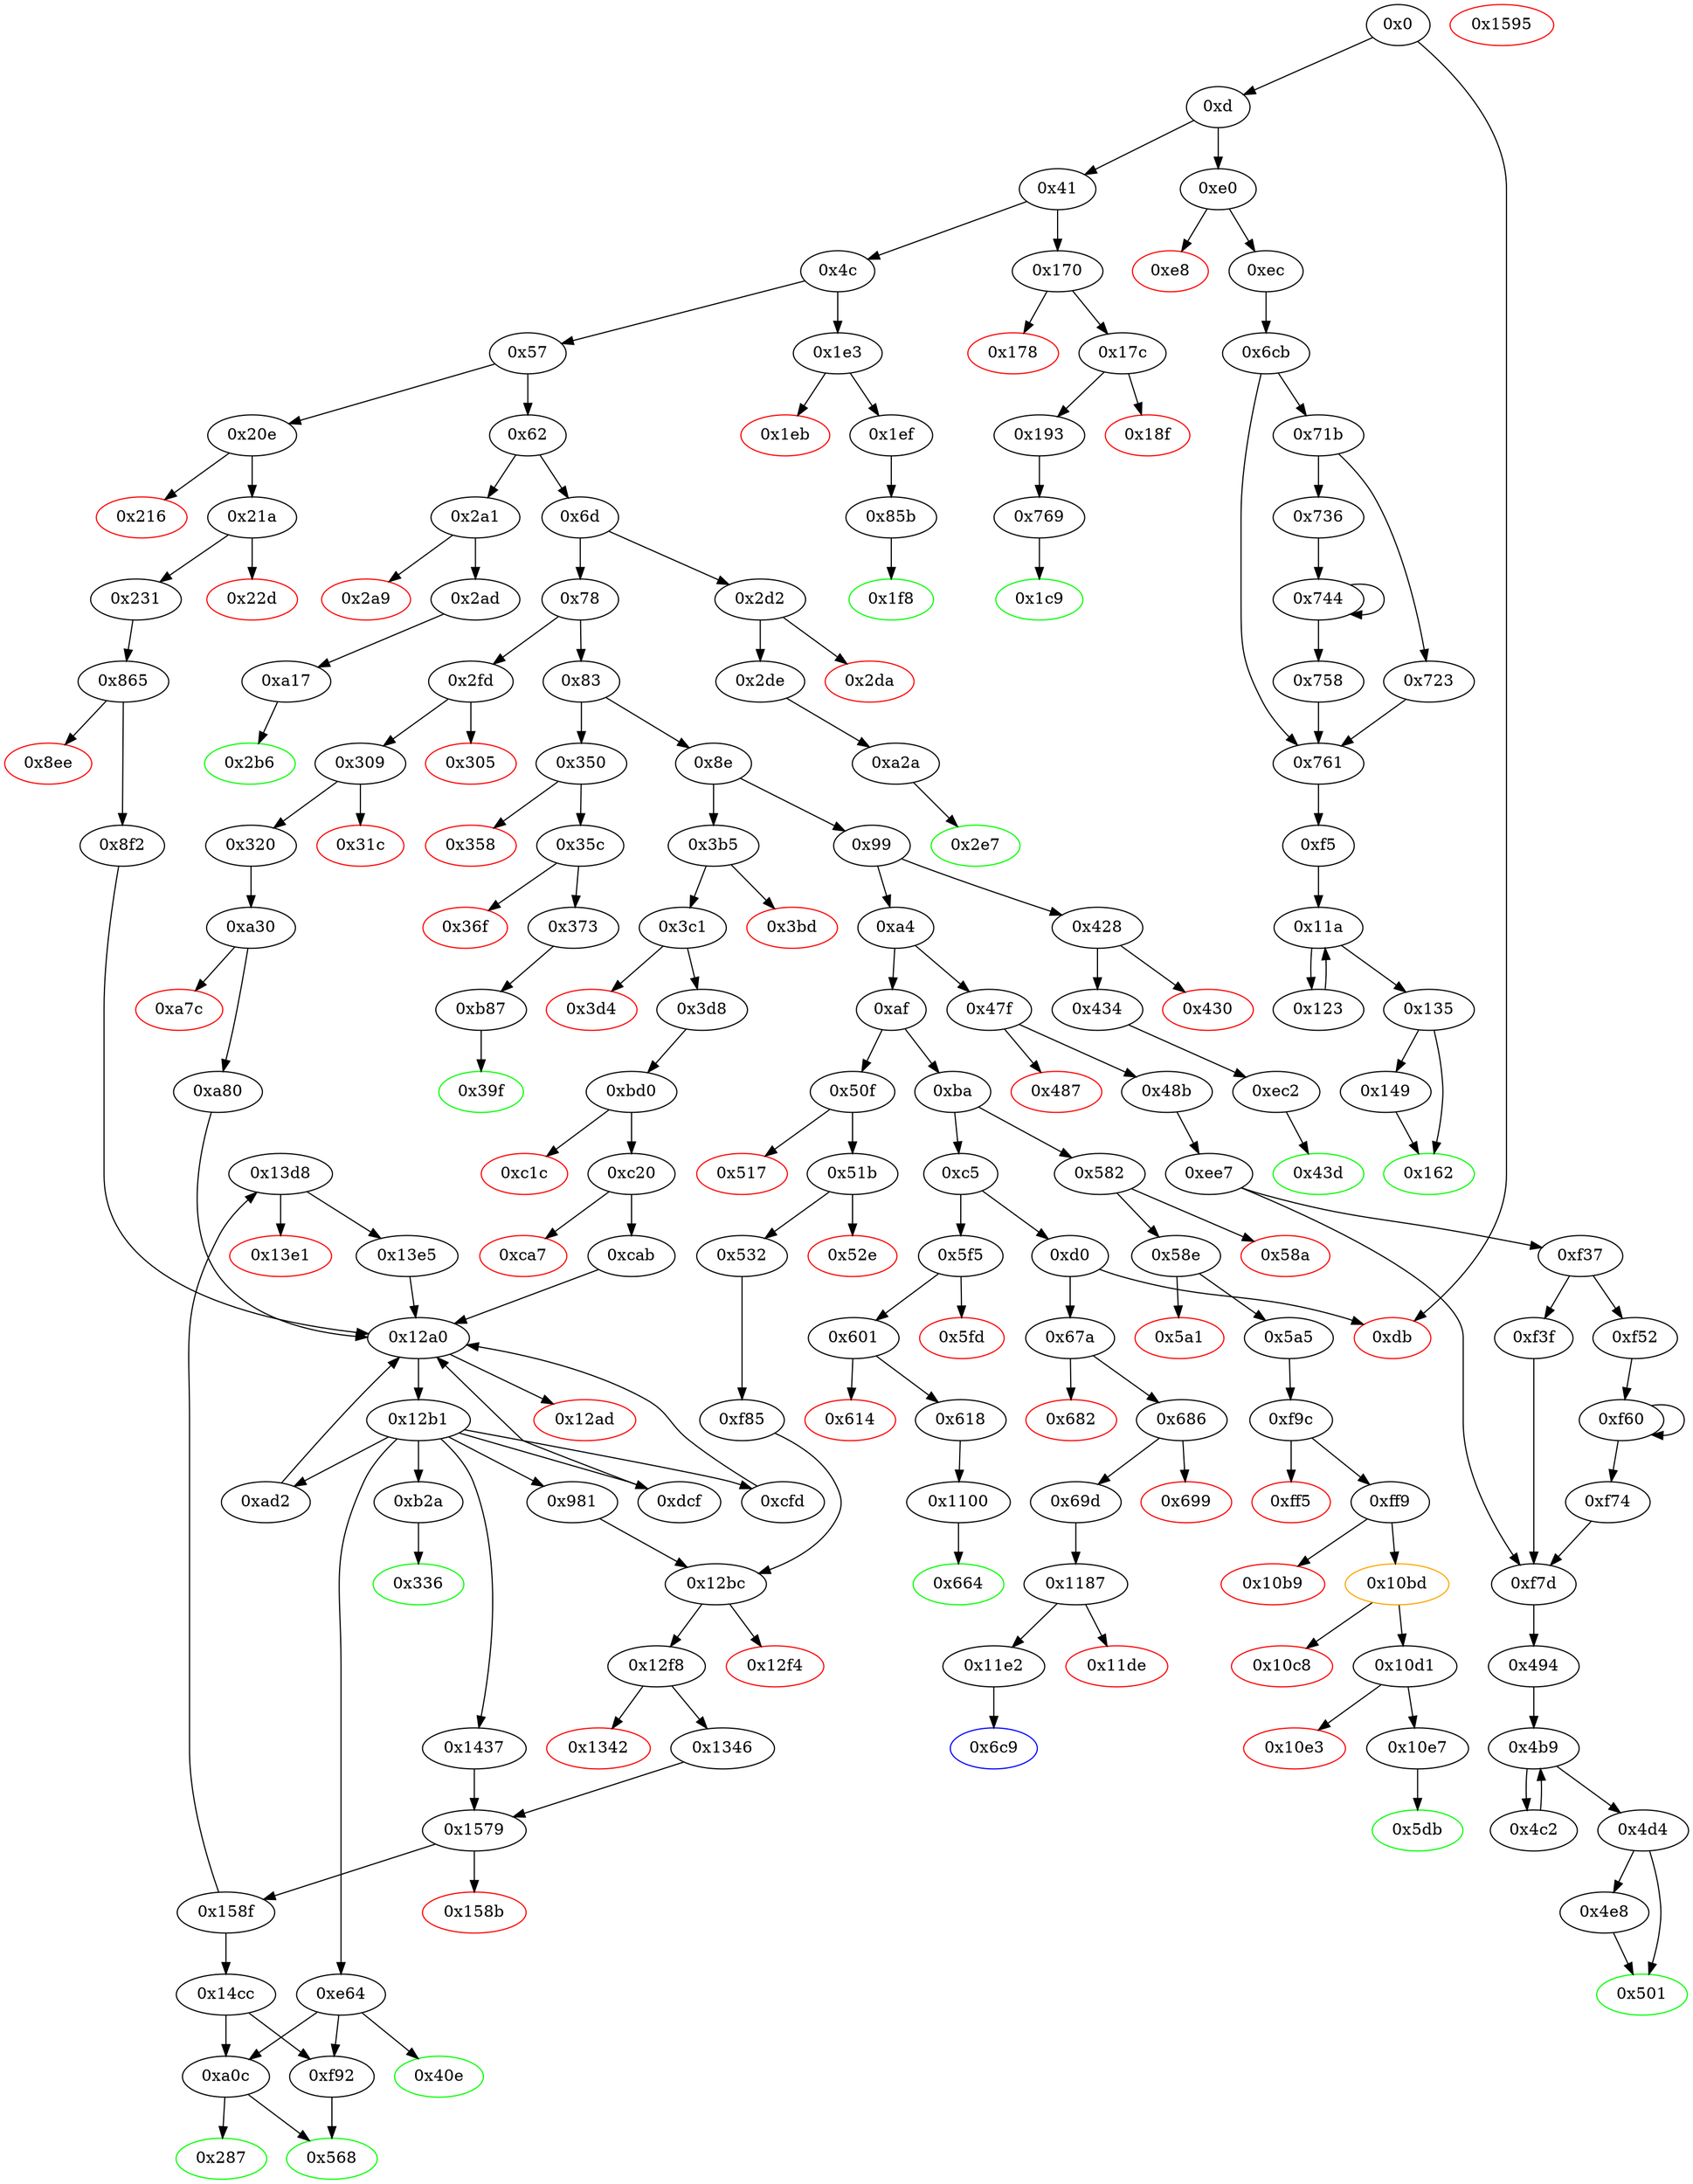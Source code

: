 digraph "" {
"0x13d8" [fillcolor=white, id="0x13d8", style=filled, tooltip="Block 0x13d8\n[0x13d8:0x13e0]\n---\nPredecessors: [0x158f]\nSuccessors: [0x13e1, 0x13e5]\n---\n0x13d8 JUMPDEST\n0x13d9 LT\n0x13da ISZERO\n0x13db ISZERO\n0x13dc ISZERO\n0x13dd PUSH2 0x13e5\n0x13e0 JUMPI\n---\n0x13d8: JUMPDEST \n0x13d9: V1225 = LT V1302 S1\n0x13da: V1226 = ISZERO V1225\n0x13db: V1227 = ISZERO V1226\n0x13dc: V1228 = ISZERO V1227\n0x13dd: V1229 = 0x13e5\n0x13e0: JUMPI 0x13e5 V1228\n---\nEntry stack: [V11, S10, S9, S8, S7, S6, S5, S4, S3, S2, S1, V1302]\nStack pops: 2\nStack additions: []\nExit stack: [V11, S10, S9, S8, S7, S6, S5, S4, S3, S2]\n\nDef sites:\nV11: {0xd.0x35}\nS10: {0x21a.0x21c, 0xd.0x35}\nS9: {0x231.0x24d, 0x51b.0x51d, 0x21a.0x21c, 0xd.0x35}\nS8: {0x231.0x24d, 0x231.0x26d, 0x51b.0x51d, 0x532.0x54e}\nS7: {0x231.0x26d, 0x231.0x277, 0x532.0x54e, 0x532.0x558}\nS6: {0x231.0x277, 0x865.0x866, 0x532.0x558, 0xd.0x35, 0xf85.0xf86}\nS5: {0x21a.0x21c, 0xd.0x35, 0xf85.0xf88, 0x981.0xa02, 0x865.0x866, 0xf85.0xf86}\nS4: {0xd.0x35, 0x231.0x24d, 0x3c1.0x3c3, 0x981.0xa02, 0xf85.0xf88, 0xf85.0xf8b}\nS3: {0x309.0x30b, 0x3d8.0x3f4, 0x231.0x26d, 0x231.0x24d, 0x532.0x54e, 0xf85.0xf8b}\nS2: {0x3d8.0x3fe, 0x231.0x26d, 0x231.0x277, 0x320.0x326, 0x532.0x54e, 0x532.0x558}\nS1: {0x1346_0x981.0x1386, 0x231.0x277, 0xa30.0xa31, 0x532.0x558, 0x865.0x866, 0x1346_0xf85.0x1386, 0xbd0.0xbd1}\nV1302: {0x1579.0x157e}\n"];
"0x2b6" [color=green, fillcolor=white, id="0x2b6", style=filled, tooltip="Block 0x2b6\n[0x2b6:0x2d1]\n---\nPredecessors: [0xa17]\nSuccessors: []\n---\n0x2b6 JUMPDEST\n0x2b7 PUSH1 0x40\n0x2b9 MLOAD\n0x2ba DUP1\n0x2bb DUP3\n0x2bc PUSH1 0xff\n0x2be AND\n0x2bf PUSH1 0xff\n0x2c1 AND\n0x2c2 DUP2\n0x2c3 MSTORE\n0x2c4 PUSH1 0x20\n0x2c6 ADD\n0x2c7 SWAP2\n0x2c8 POP\n0x2c9 POP\n0x2ca PUSH1 0x40\n0x2cc MLOAD\n0x2cd DUP1\n0x2ce SWAP2\n0x2cf SUB\n0x2d0 SWAP1\n0x2d1 RETURN\n---\n0x2b6: JUMPDEST \n0x2b7: V197 = 0x40\n0x2b9: V198 = M[0x40]\n0x2bc: V199 = 0xff\n0x2be: V200 = AND 0xff V696\n0x2bf: V201 = 0xff\n0x2c1: V202 = AND 0xff V200\n0x2c3: M[V198] = V202\n0x2c4: V203 = 0x20\n0x2c6: V204 = ADD 0x20 V198\n0x2ca: V205 = 0x40\n0x2cc: V206 = M[0x40]\n0x2cf: V207 = SUB V204 V206\n0x2d1: RETURN V206 V207\n---\nEntry stack: [V11, 0x2b6, V696]\nStack pops: 1\nStack additions: []\nExit stack: [V11, 0x2b6]\n\nDef sites:\nV11: {0xd.0x35}\n0x2b6: {0x2ad.0x2af}\nV696: {0xa17.0xa27}\n"];
"0x686" [fillcolor=white, id="0x686", style=filled, tooltip="Block 0x686\n[0x686:0x698]\n---\nPredecessors: [0x67a]\nSuccessors: [0x699, 0x69d]\n---\n0x686 JUMPDEST\n0x687 POP\n0x688 PUSH2 0x6c9\n0x68b PUSH1 0x4\n0x68d DUP1\n0x68e CALLDATASIZE\n0x68f SUB\n0x690 PUSH1 0x20\n0x692 DUP2\n0x693 LT\n0x694 ISZERO\n0x695 PUSH2 0x69d\n0x698 JUMPI\n---\n0x686: JUMPDEST \n0x688: V479 = 0x6c9\n0x68b: V480 = 0x4\n0x68e: V481 = CALLDATASIZE\n0x68f: V482 = SUB V481 0x4\n0x690: V483 = 0x20\n0x693: V484 = LT V482 0x20\n0x694: V485 = ISZERO V484\n0x695: V486 = 0x69d\n0x698: JUMPI 0x69d V485\n---\nEntry stack: [V11, V475]\nStack pops: 1\nStack additions: [0x6c9, 0x4, V482]\nExit stack: [V11, 0x6c9, 0x4, V482]\n\nDef sites:\nV11: {0xd.0x35}\nV475: {0x67a.0x67b}\n"];
"0xe0" [fillcolor=white, id="0xe0", style=filled, tooltip="Block 0xe0\n[0xe0:0xe7]\n---\nPredecessors: [0xd]\nSuccessors: [0xe8, 0xec]\n---\n0xe0 JUMPDEST\n0xe1 CALLVALUE\n0xe2 DUP1\n0xe3 ISZERO\n0xe4 PUSH2 0xec\n0xe7 JUMPI\n---\n0xe0: JUMPDEST \n0xe1: V58 = CALLVALUE\n0xe3: V59 = ISZERO V58\n0xe4: V60 = 0xec\n0xe7: JUMPI 0xec V59\n---\nEntry stack: [V11]\nStack pops: 0\nStack additions: [V58]\nExit stack: [V11, V58]\n\nDef sites:\nV11: {0xd.0x35}\n"];
"0xb87" [fillcolor=white, id="0xb87", style=filled, tooltip="Block 0xb87\n[0xb87:0xbcf]\n---\nPredecessors: [0x373]\nSuccessors: [0x39f]\n---\n0xb87 JUMPDEST\n0xb88 PUSH1 0x0\n0xb8a PUSH1 0x5\n0xb8c PUSH1 0x0\n0xb8e DUP4\n0xb8f PUSH20 0xffffffffffffffffffffffffffffffffffffffff\n0xba4 AND\n0xba5 PUSH20 0xffffffffffffffffffffffffffffffffffffffff\n0xbba AND\n0xbbb DUP2\n0xbbc MSTORE\n0xbbd PUSH1 0x20\n0xbbf ADD\n0xbc0 SWAP1\n0xbc1 DUP2\n0xbc2 MSTORE\n0xbc3 PUSH1 0x20\n0xbc5 ADD\n0xbc6 PUSH1 0x0\n0xbc8 SHA3\n0xbc9 SLOAD\n0xbca SWAP1\n0xbcb POP\n0xbcc SWAP2\n0xbcd SWAP1\n0xbce POP\n0xbcf JUMP\n---\n0xb87: JUMPDEST \n0xb88: V770 = 0x0\n0xb8a: V771 = 0x5\n0xb8c: V772 = 0x0\n0xb8f: V773 = 0xffffffffffffffffffffffffffffffffffffffff\n0xba4: V774 = AND 0xffffffffffffffffffffffffffffffffffffffff V266\n0xba5: V775 = 0xffffffffffffffffffffffffffffffffffffffff\n0xbba: V776 = AND 0xffffffffffffffffffffffffffffffffffffffff V774\n0xbbc: M[0x0] = V776\n0xbbd: V777 = 0x20\n0xbbf: V778 = ADD 0x20 0x0\n0xbc2: M[0x20] = 0x5\n0xbc3: V779 = 0x20\n0xbc5: V780 = ADD 0x20 0x20\n0xbc6: V781 = 0x0\n0xbc8: V782 = SHA3 0x0 0x40\n0xbc9: V783 = S[V782]\n0xbcf: JUMP 0x39f\n---\nEntry stack: [V11, 0x39f, V266]\nStack pops: 2\nStack additions: [V783]\nExit stack: [V11, V783]\n\nDef sites:\nV11: {0xd.0x35}\n0x39f: {0x35c.0x35e}\nV266: {0x373.0x38f}\n"];
"0x5a1" [color=red, fillcolor=white, id="0x5a1", style=filled, tooltip="Block 0x5a1\n[0x5a1:0x5a4]\n---\nPredecessors: [0x58e]\nSuccessors: []\n---\n0x5a1 PUSH1 0x0\n0x5a3 DUP1\n0x5a4 REVERT\n---\n0x5a1: V421 = 0x0\n0x5a4: REVERT 0x0 0x0\n---\nEntry stack: [V11, 0x5db, 0x4, V416]\nStack pops: 0\nStack additions: []\nExit stack: [V11, 0x5db, 0x4, V416]\n\nDef sites:\nV11: {0xd.0x35}\n0x5db: {0x58e.0x590}\n0x4: {0x58e.0x593}\nV416: {0x58e.0x597}\n"];
"0x434" [fillcolor=white, id="0x434", style=filled, tooltip="Block 0x434\n[0x434:0x43c]\n---\nPredecessors: [0x428]\nSuccessors: [0xec2]\n---\n0x434 JUMPDEST\n0x435 POP\n0x436 PUSH2 0x43d\n0x439 PUSH2 0xec2\n0x43c JUMP\n---\n0x434: JUMPDEST \n0x436: V315 = 0x43d\n0x439: V316 = 0xec2\n0x43c: JUMP 0xec2\n---\nEntry stack: [V11, V311]\nStack pops: 1\nStack additions: [0x43d]\nExit stack: [V11, 0x43d]\n\nDef sites:\nV11: {0xd.0x35}\nV311: {0x428.0x429}\n"];
"0xf52" [fillcolor=white, id="0xf52", style=filled, tooltip="Block 0xf52\n[0xf52:0xf5f]\n---\nPredecessors: [0xf37]\nSuccessors: [0xf60]\n---\n0xf52 JUMPDEST\n0xf53 DUP3\n0xf54 ADD\n0xf55 SWAP2\n0xf56 SWAP1\n0xf57 PUSH1 0x0\n0xf59 MSTORE\n0xf5a PUSH1 0x20\n0xf5c PUSH1 0x0\n0xf5e SHA3\n0xf5f SWAP1\n---\n0xf52: JUMPDEST \n0xf54: V990 = ADD V966 V977\n0xf57: V991 = 0x0\n0xf59: M[0x0] = 0x2\n0xf5a: V992 = 0x20\n0xf5c: V993 = 0x0\n0xf5e: V994 = SHA3 0x0 0x20\n---\nEntry stack: [V11, 0x494, V962, 0x2, V953, V966, 0x2, V977]\nStack pops: 3\nStack additions: [V990, V994, S2]\nExit stack: [V11, 0x494, V962, 0x2, V953, V990, V994, V966]\n\nDef sites:\nV11: {0xd.0x35}\n0x494: {0x48b.0x48d}\nV962: {0xee7.0xf0c}\n0x2: {0xee7.0xee8}\nV953: {0xee7.0xefc}\nV966: {0xee7.0xf1c}\n0x2: {0xee7.0xee8}\nV977: {0xee7.0xf30}\n"];
"0x2e7" [color=green, fillcolor=white, id="0x2e7", style=filled, tooltip="Block 0x2e7\n[0x2e7:0x2fc]\n---\nPredecessors: [0xa2a]\nSuccessors: []\n---\n0x2e7 JUMPDEST\n0x2e8 PUSH1 0x40\n0x2ea MLOAD\n0x2eb DUP1\n0x2ec DUP3\n0x2ed DUP2\n0x2ee MSTORE\n0x2ef PUSH1 0x20\n0x2f1 ADD\n0x2f2 SWAP2\n0x2f3 POP\n0x2f4 POP\n0x2f5 PUSH1 0x40\n0x2f7 MLOAD\n0x2f8 DUP1\n0x2f9 SWAP2\n0x2fa SUB\n0x2fb SWAP1\n0x2fc RETURN\n---\n0x2e7: JUMPDEST \n0x2e8: V214 = 0x40\n0x2ea: V215 = M[0x40]\n0x2ee: M[V215] = V698\n0x2ef: V216 = 0x20\n0x2f1: V217 = ADD 0x20 V215\n0x2f5: V218 = 0x40\n0x2f7: V219 = M[0x40]\n0x2fa: V220 = SUB V217 V219\n0x2fc: RETURN V219 V220\n---\nEntry stack: [V11, 0x2e7, V698]\nStack pops: 1\nStack additions: []\nExit stack: [V11, 0x2e7]\n\nDef sites:\nV11: {0xd.0x35}\n0x2e7: {0x2de.0x2e0}\nV698: {0xa2a.0xa2d}\n"];
"0x52e" [color=red, fillcolor=white, id="0x52e", style=filled, tooltip="Block 0x52e\n[0x52e:0x531]\n---\nPredecessors: [0x51b]\nSuccessors: []\n---\n0x52e PUSH1 0x0\n0x530 DUP1\n0x531 REVERT\n---\n0x52e: V387 = 0x0\n0x531: REVERT 0x0 0x0\n---\nEntry stack: [V11, 0x568, 0x4, V382]\nStack pops: 0\nStack additions: []\nExit stack: [V11, 0x568, 0x4, V382]\n\nDef sites:\nV11: {0xd.0x35}\n0x568: {0x51b.0x51d}\n0x4: {0x51b.0x520}\nV382: {0x51b.0x524}\n"];
"0xff5" [color=red, fillcolor=white, id="0xff5", style=filled, tooltip="Block 0xff5\n[0xff5:0xff8]\n---\nPredecessors: [0xf9c]\nSuccessors: []\n---\n0xff5 PUSH1 0x0\n0xff7 DUP1\n0xff8 REVERT\n---\n0xff5: V1028 = 0x0\n0xff8: REVERT 0x0 0x0\n---\nEntry stack: [V11, 0x5db, V425, V428, 0x0]\nStack pops: 0\nStack additions: []\nExit stack: [V11, 0x5db, V425, V428, 0x0]\n\nDef sites:\nV11: {0xd.0x35}\n0x5db: {0x58e.0x590}\nV425: {0x5a5.0x5c1}\nV428: {0x5a5.0x5cb}\n0x0: {0xf9c.0xf9d}\n"];
"0x736" [fillcolor=white, id="0x736", style=filled, tooltip="Block 0x736\n[0x736:0x743]\n---\nPredecessors: [0x71b]\nSuccessors: [0x744]\n---\n0x736 JUMPDEST\n0x737 DUP3\n0x738 ADD\n0x739 SWAP2\n0x73a SWAP1\n0x73b PUSH1 0x0\n0x73d MSTORE\n0x73e PUSH1 0x20\n0x740 PUSH1 0x0\n0x742 SHA3\n0x743 SWAP1\n---\n0x736: JUMPDEST \n0x738: V543 = ADD V519 V530\n0x73b: V544 = 0x0\n0x73d: M[0x0] = 0x1\n0x73e: V545 = 0x20\n0x740: V546 = 0x0\n0x742: V547 = SHA3 0x0 0x20\n---\nEntry stack: [V11, 0xf5, V515, 0x1, V506, V519, 0x1, V530]\nStack pops: 3\nStack additions: [V543, V547, S2]\nExit stack: [V11, 0xf5, V515, 0x1, V506, V543, V547, V519]\n\nDef sites:\nV11: {0xd.0x35}\n0xf5: {0xec.0xee}\nV515: {0x6cb.0x6f0}\n0x1: {0x6cb.0x6cc}\nV506: {0x6cb.0x6e0}\nV519: {0x6cb.0x700}\n0x1: {0x6cb.0x6cc}\nV530: {0x6cb.0x714}\n"];
"0x1187" [fillcolor=white, id="0x1187", style=filled, tooltip="Block 0x1187\n[0x1187:0x11dd]\n---\nPredecessors: [0x69d]\nSuccessors: [0x11de, 0x11e2]\n---\n0x1187 JUMPDEST\n0x1188 PUSH1 0x0\n0x118a DUP1\n0x118b SWAP1\n0x118c SLOAD\n0x118d SWAP1\n0x118e PUSH2 0x100\n0x1191 EXP\n0x1192 SWAP1\n0x1193 DIV\n0x1194 PUSH20 0xffffffffffffffffffffffffffffffffffffffff\n0x11a9 AND\n0x11aa PUSH20 0xffffffffffffffffffffffffffffffffffffffff\n0x11bf AND\n0x11c0 CALLER\n0x11c1 PUSH20 0xffffffffffffffffffffffffffffffffffffffff\n0x11d6 AND\n0x11d7 EQ\n0x11d8 ISZERO\n0x11d9 ISZERO\n0x11da PUSH2 0x11e2\n0x11dd JUMPI\n---\n0x1187: JUMPDEST \n0x1188: V1111 = 0x0\n0x118c: V1112 = S[0x0]\n0x118e: V1113 = 0x100\n0x1191: V1114 = EXP 0x100 0x0\n0x1193: V1115 = DIV V1112 0x1\n0x1194: V1116 = 0xffffffffffffffffffffffffffffffffffffffff\n0x11a9: V1117 = AND 0xffffffffffffffffffffffffffffffffffffffff V1115\n0x11aa: V1118 = 0xffffffffffffffffffffffffffffffffffffffff\n0x11bf: V1119 = AND 0xffffffffffffffffffffffffffffffffffffffff V1117\n0x11c0: V1120 = CALLER\n0x11c1: V1121 = 0xffffffffffffffffffffffffffffffffffffffff\n0x11d6: V1122 = AND 0xffffffffffffffffffffffffffffffffffffffff V1120\n0x11d7: V1123 = EQ V1122 V1119\n0x11d8: V1124 = ISZERO V1123\n0x11d9: V1125 = ISZERO V1124\n0x11da: V1126 = 0x11e2\n0x11dd: JUMPI 0x11e2 V1125\n---\nEntry stack: [V11, 0x6c9, V491]\nStack pops: 0\nStack additions: []\nExit stack: [V11, 0x6c9, V491]\n\nDef sites:\nV11: {0xd.0x35}\n0x6c9: {0x686.0x688}\nV491: {0x69d.0x6b9}\n"];
"0x178" [color=red, fillcolor=white, id="0x178", style=filled, tooltip="Block 0x178\n[0x178:0x17b]\n---\nPredecessors: [0x170]\nSuccessors: []\n---\n0x178 PUSH1 0x0\n0x17a DUP1\n0x17b REVERT\n---\n0x178: V108 = 0x0\n0x17b: REVERT 0x0 0x0\n---\nEntry stack: [V11, V105]\nStack pops: 0\nStack additions: []\nExit stack: [V11, V105]\n\nDef sites:\nV11: {0xd.0x35}\nV105: {0x170.0x171}\n"];
"0x170" [fillcolor=white, id="0x170", style=filled, tooltip="Block 0x170\n[0x170:0x177]\n---\nPredecessors: [0x41]\nSuccessors: [0x178, 0x17c]\n---\n0x170 JUMPDEST\n0x171 CALLVALUE\n0x172 DUP1\n0x173 ISZERO\n0x174 PUSH2 0x17c\n0x177 JUMPI\n---\n0x170: JUMPDEST \n0x171: V105 = CALLVALUE\n0x173: V106 = ISZERO V105\n0x174: V107 = 0x17c\n0x177: JUMPI 0x17c V106\n---\nEntry stack: [V11]\nStack pops: 0\nStack additions: [V105]\nExit stack: [V11, V105]\n\nDef sites:\nV11: {0xd.0x35}\n"];
"0x1100" [fillcolor=white, id="0x1100", style=filled, tooltip="Block 0x1100\n[0x1100:0x1186]\n---\nPredecessors: [0x618]\nSuccessors: [0x664]\n---\n0x1100 JUMPDEST\n0x1101 PUSH1 0x0\n0x1103 PUSH1 0x6\n0x1105 PUSH1 0x0\n0x1107 DUP5\n0x1108 PUSH20 0xffffffffffffffffffffffffffffffffffffffff\n0x111d AND\n0x111e PUSH20 0xffffffffffffffffffffffffffffffffffffffff\n0x1133 AND\n0x1134 DUP2\n0x1135 MSTORE\n0x1136 PUSH1 0x20\n0x1138 ADD\n0x1139 SWAP1\n0x113a DUP2\n0x113b MSTORE\n0x113c PUSH1 0x20\n0x113e ADD\n0x113f PUSH1 0x0\n0x1141 SHA3\n0x1142 PUSH1 0x0\n0x1144 DUP4\n0x1145 PUSH20 0xffffffffffffffffffffffffffffffffffffffff\n0x115a AND\n0x115b PUSH20 0xffffffffffffffffffffffffffffffffffffffff\n0x1170 AND\n0x1171 DUP2\n0x1172 MSTORE\n0x1173 PUSH1 0x20\n0x1175 ADD\n0x1176 SWAP1\n0x1177 DUP2\n0x1178 MSTORE\n0x1179 PUSH1 0x20\n0x117b ADD\n0x117c PUSH1 0x0\n0x117e SHA3\n0x117f SLOAD\n0x1180 SWAP1\n0x1181 POP\n0x1182 SWAP3\n0x1183 SWAP2\n0x1184 POP\n0x1185 POP\n0x1186 JUMP\n---\n0x1100: JUMPDEST \n0x1101: V1086 = 0x0\n0x1103: V1087 = 0x6\n0x1105: V1088 = 0x0\n0x1108: V1089 = 0xffffffffffffffffffffffffffffffffffffffff\n0x111d: V1090 = AND 0xffffffffffffffffffffffffffffffffffffffff V459\n0x111e: V1091 = 0xffffffffffffffffffffffffffffffffffffffff\n0x1133: V1092 = AND 0xffffffffffffffffffffffffffffffffffffffff V1090\n0x1135: M[0x0] = V1092\n0x1136: V1093 = 0x20\n0x1138: V1094 = ADD 0x20 0x0\n0x113b: M[0x20] = 0x6\n0x113c: V1095 = 0x20\n0x113e: V1096 = ADD 0x20 0x20\n0x113f: V1097 = 0x0\n0x1141: V1098 = SHA3 0x0 0x40\n0x1142: V1099 = 0x0\n0x1145: V1100 = 0xffffffffffffffffffffffffffffffffffffffff\n0x115a: V1101 = AND 0xffffffffffffffffffffffffffffffffffffffff V464\n0x115b: V1102 = 0xffffffffffffffffffffffffffffffffffffffff\n0x1170: V1103 = AND 0xffffffffffffffffffffffffffffffffffffffff V1101\n0x1172: M[0x0] = V1103\n0x1173: V1104 = 0x20\n0x1175: V1105 = ADD 0x20 0x0\n0x1178: M[0x20] = V1098\n0x1179: V1106 = 0x20\n0x117b: V1107 = ADD 0x20 0x20\n0x117c: V1108 = 0x0\n0x117e: V1109 = SHA3 0x0 0x40\n0x117f: V1110 = S[V1109]\n0x1186: JUMP 0x664\n---\nEntry stack: [V11, 0x664, V459, V464]\nStack pops: 3\nStack additions: [V1110]\nExit stack: [V11, V1110]\n\nDef sites:\nV11: {0xd.0x35}\n0x664: {0x601.0x603}\nV459: {0x618.0x634}\nV464: {0x618.0x654}\n"];
"0x1eb" [color=red, fillcolor=white, id="0x1eb", style=filled, tooltip="Block 0x1eb\n[0x1eb:0x1ee]\n---\nPredecessors: [0x1e3]\nSuccessors: []\n---\n0x1eb PUSH1 0x0\n0x1ed DUP1\n0x1ee REVERT\n---\n0x1eb: V142 = 0x0\n0x1ee: REVERT 0x0 0x0\n---\nEntry stack: [V11, V139]\nStack pops: 0\nStack additions: []\nExit stack: [V11, V139]\n\nDef sites:\nV11: {0xd.0x35}\nV139: {0x1e3.0x1e4}\n"];
"0x2de" [fillcolor=white, id="0x2de", style=filled, tooltip="Block 0x2de\n[0x2de:0x2e6]\n---\nPredecessors: [0x2d2]\nSuccessors: [0xa2a]\n---\n0x2de JUMPDEST\n0x2df POP\n0x2e0 PUSH2 0x2e7\n0x2e3 PUSH2 0xa2a\n0x2e6 JUMP\n---\n0x2de: JUMPDEST \n0x2e0: V212 = 0x2e7\n0x2e3: V213 = 0xa2a\n0x2e6: JUMP 0xa2a\n---\nEntry stack: [V11, V208]\nStack pops: 1\nStack additions: [0x2e7]\nExit stack: [V11, 0x2e7]\n\nDef sites:\nV11: {0xd.0x35}\nV208: {0x2d2.0x2d3}\n"];
"0x309" [fillcolor=white, id="0x309", style=filled, tooltip="Block 0x309\n[0x309:0x31b]\n---\nPredecessors: [0x2fd]\nSuccessors: [0x31c, 0x320]\n---\n0x309 JUMPDEST\n0x30a POP\n0x30b PUSH2 0x336\n0x30e PUSH1 0x4\n0x310 DUP1\n0x311 CALLDATASIZE\n0x312 SUB\n0x313 PUSH1 0x20\n0x315 DUP2\n0x316 LT\n0x317 ISZERO\n0x318 PUSH2 0x320\n0x31b JUMPI\n---\n0x309: JUMPDEST \n0x30b: V225 = 0x336\n0x30e: V226 = 0x4\n0x311: V227 = CALLDATASIZE\n0x312: V228 = SUB V227 0x4\n0x313: V229 = 0x20\n0x316: V230 = LT V228 0x20\n0x317: V231 = ISZERO V230\n0x318: V232 = 0x320\n0x31b: JUMPI 0x320 V231\n---\nEntry stack: [V11, V221]\nStack pops: 1\nStack additions: [0x336, 0x4, V228]\nExit stack: [V11, 0x336, 0x4, V228]\n\nDef sites:\nV11: {0xd.0x35}\nV221: {0x2fd.0x2fe}\n"];
"0x10bd" [color=orange, fillcolor=white, id="0x10bd", style=filled, tooltip="Block 0x10bd\n[0x10bd:0x10c7]\n---\nPredecessors: [0xff9]\nSuccessors: [0x10c8, 0x10d1]\n---\n0x10bd JUMPDEST\n0x10be POP\n0x10bf GAS\n0x10c0 CALL\n0x10c1 ISZERO\n0x10c2 DUP1\n0x10c3 ISZERO\n0x10c4 PUSH2 0x10d1\n0x10c7 JUMPI\n---\n0x10bd: JUMPDEST \n0x10bf: V1065 = GAS\n0x10c0: V1066 = CALL V1065 V1030 0x0 V1057 V1058 V1057 0x20\n0x10c1: V1067 = ISZERO V1066\n0x10c3: V1068 = ISZERO V1067\n0x10c4: V1069 = 0x10d1\n0x10c7: JUMPI 0x10d1 V1068\n---\nEntry stack: [V11, 0x5db, V425, V428, 0x0, V1030, 0xa9059cbb, V1054, 0x20, V1057, V1058, V1057, 0x0, V1030, V1061]\nStack pops: 7\nStack additions: [V1067]\nExit stack: [V11, 0x5db, V425, V428, 0x0, V1030, 0xa9059cbb, V1054, V1067]\n\nDef sites:\nV11: {0xd.0x35}\n0x5db: {0x58e.0x590}\nV425: {0x5a5.0x5c1}\nV428: {0x5a5.0x5cb}\n0x0: {0xf9c.0xf9d}\nV1030: {0xff9.0x1010}\n0xa9059cbb: {0xff9.0x1011}\nV1054: {0xff9.0x109f}\n0x20: {0xff9.0x10a4}\nV1057: {0xff9.0x10a8}\nV1058: {0xff9.0x10ab}\nV1057: {0xff9.0x10a8}\n0x0: {0xff9.0x10ad}\nV1030: {0xff9.0x1010}\nV1061: {0xff9.0x10b2}\n"];
"0x10e3" [color=red, fillcolor=white, id="0x10e3", style=filled, tooltip="Block 0x10e3\n[0x10e3:0x10e6]\n---\nPredecessors: [0x10d1]\nSuccessors: []\n---\n0x10e3 PUSH1 0x0\n0x10e5 DUP1\n0x10e6 REVERT\n---\n0x10e3: V1081 = 0x0\n0x10e6: REVERT 0x0 0x0\n---\nEntry stack: [V11, 0x5db, V425, V428, 0x0, V1075, V1076]\nStack pops: 0\nStack additions: []\nExit stack: [V11, 0x5db, V425, V428, 0x0, V1075, V1076]\n\nDef sites:\nV11: {0xd.0x35}\n0x5db: {0x58e.0x590}\nV425: {0x5a5.0x5c1}\nV428: {0x5a5.0x5cb}\n0x0: {0xf9c.0xf9d}\nV1075: {0x10d1.0x10d8}\nV1076: {0x10d1.0x10d9}\n"];
"0x11a" [fillcolor=white, id="0x11a", style=filled, tooltip="Block 0x11a\n[0x11a:0x122]\n---\nPredecessors: [0xf5, 0x123]\nSuccessors: [0x123, 0x135]\n---\n0x11a JUMPDEST\n0x11b DUP4\n0x11c DUP2\n0x11d LT\n0x11e ISZERO\n0x11f PUSH2 0x135\n0x122 JUMPI\n---\n0x11a: JUMPDEST \n0x11d: V76 = LT S0 V72\n0x11e: V77 = ISZERO V76\n0x11f: V78 = 0x135\n0x122: JUMPI 0x135 V77\n---\nEntry stack: [V11, 0xf5, V515, V65, V65, V71, V74, V72, V72, V71, V74, S0]\nStack pops: 4\nStack additions: [S3, S2, S1, S0]\nExit stack: [V11, 0xf5, V515, V65, V65, V71, V74, V72, V72, V71, V74, S0]\n\nDef sites:\nV11: {0xd.0x35}\n0xf5: {0xec.0xee}\nV515: {0x6cb.0x6f0}\nV65: {0xf5.0xf8}\nV65: {0xf5.0xf8}\nV71: {0xf5.0x10b}\nV74: {0xf5.0x113}\nV72: {0xf5.0x10f}\nV72: {0xf5.0x10f}\nV71: {0xf5.0x10b}\nV74: {0xf5.0x113}\nS0: {0x123.0x12e, 0xf5.0x118}\n"];
"0x305" [color=red, fillcolor=white, id="0x305", style=filled, tooltip="Block 0x305\n[0x305:0x308]\n---\nPredecessors: [0x2fd]\nSuccessors: []\n---\n0x305 PUSH1 0x0\n0x307 DUP1\n0x308 REVERT\n---\n0x305: V224 = 0x0\n0x308: REVERT 0x0 0x0\n---\nEntry stack: [V11, V221]\nStack pops: 0\nStack additions: []\nExit stack: [V11, V221]\n\nDef sites:\nV11: {0xd.0x35}\nV221: {0x2fd.0x2fe}\n"];
"0x58a" [color=red, fillcolor=white, id="0x58a", style=filled, tooltip="Block 0x58a\n[0x58a:0x58d]\n---\nPredecessors: [0x582]\nSuccessors: []\n---\n0x58a PUSH1 0x0\n0x58c DUP1\n0x58d REVERT\n---\n0x58a: V412 = 0x0\n0x58d: REVERT 0x0 0x0\n---\nEntry stack: [V11, V409]\nStack pops: 0\nStack additions: []\nExit stack: [V11, V409]\n\nDef sites:\nV11: {0xd.0x35}\nV409: {0x582.0x583}\n"];
"0x320" [fillcolor=white, id="0x320", style=filled, tooltip="Block 0x320\n[0x320:0x335]\n---\nPredecessors: [0x309]\nSuccessors: [0xa30]\n---\n0x320 JUMPDEST\n0x321 DUP2\n0x322 ADD\n0x323 SWAP1\n0x324 DUP1\n0x325 DUP1\n0x326 CALLDATALOAD\n0x327 SWAP1\n0x328 PUSH1 0x20\n0x32a ADD\n0x32b SWAP1\n0x32c SWAP3\n0x32d SWAP2\n0x32e SWAP1\n0x32f POP\n0x330 POP\n0x331 POP\n0x332 PUSH2 0xa30\n0x335 JUMP\n---\n0x320: JUMPDEST \n0x322: V234 = ADD 0x4 V228\n0x326: V235 = CALLDATALOAD 0x4\n0x328: V236 = 0x20\n0x32a: V237 = ADD 0x20 0x4\n0x332: V238 = 0xa30\n0x335: JUMP 0xa30\n---\nEntry stack: [V11, 0x336, 0x4, V228]\nStack pops: 2\nStack additions: [V235]\nExit stack: [V11, 0x336, V235]\n\nDef sites:\nV11: {0xd.0x35}\n0x336: {0x309.0x30b}\n0x4: {0x309.0x30e}\nV228: {0x309.0x312}\n"];
"0xf92" [fillcolor=white, id="0xf92", style=filled, tooltip="Block 0xf92\n[0xf92:0xf9b]\n---\nPredecessors: [0xe64, 0x14cc]\nSuccessors: [0x568]\n---\n0xf92 JUMPDEST\n0xf93 PUSH1 0x1\n0xf95 SWAP1\n0xf96 POP\n0xf97 SWAP3\n0xf98 SWAP2\n0xf99 POP\n0xf9a POP\n0xf9b JUMP\n---\n0xf92: JUMPDEST \n0xf93: V1010 = 0x1\n0xf9b: JUMP S3\n---\nEntry stack: [V11, S5, S4, S3, S2, S1, {0x0, 0x1, 0xa0c, 0xf92}]\nStack pops: 4\nStack additions: [0x1]\nExit stack: [V11, S5, S4, 0x1]\n\nDef sites:\nV11: {0xd.0x35}\nS5: {0x21a.0x21c, 0xd.0x35}\nS4: {0x231.0x24d, 0x51b.0x51d, 0x21a.0x21c, 0xd.0x35}\nS3: {0x231.0x26d, 0x231.0x24d, 0x51b.0x51d, 0x532.0x54e}\nS2: {0x231.0x277, 0x231.0x26d, 0x532.0x558, 0xd.0x35, 0x532.0x54e}\nS1: {0x21a.0x21c, 0xd.0x35, 0x231.0x277, 0x532.0x558, 0x865.0x866, 0xf85.0xf86}\n{0x0, 0x1, 0xa0c, 0xf92}: {0x981.0xa02, 0x865.0x866, 0xe64.0xeb9, 0xf85.0xf86, 0xf85.0xf88}\n"];
"0x78" [fillcolor=white, id="0x78", style=filled, tooltip="Block 0x78\n[0x78:0x82]\n---\nPredecessors: [0x6d]\nSuccessors: [0x83, 0x2fd]\n---\n0x78 DUP1\n0x79 PUSH4 0x42966c68\n0x7e EQ\n0x7f PUSH2 0x2fd\n0x82 JUMPI\n---\n0x79: V30 = 0x42966c68\n0x7e: V31 = EQ 0x42966c68 V11\n0x7f: V32 = 0x2fd\n0x82: JUMPI 0x2fd V31\n---\nEntry stack: [V11]\nStack pops: 1\nStack additions: [S0]\nExit stack: [V11]\n\nDef sites:\nV11: {0xd.0x35}\n"];
"0x123" [fillcolor=white, id="0x123", style=filled, tooltip="Block 0x123\n[0x123:0x134]\n---\nPredecessors: [0x11a]\nSuccessors: [0x11a]\n---\n0x123 DUP1\n0x124 DUP3\n0x125 ADD\n0x126 MLOAD\n0x127 DUP2\n0x128 DUP5\n0x129 ADD\n0x12a MSTORE\n0x12b PUSH1 0x20\n0x12d DUP2\n0x12e ADD\n0x12f SWAP1\n0x130 POP\n0x131 PUSH2 0x11a\n0x134 JUMP\n---\n0x125: V79 = ADD V74 S0\n0x126: V80 = M[V79]\n0x129: V81 = ADD V71 S0\n0x12a: M[V81] = V80\n0x12b: V82 = 0x20\n0x12e: V83 = ADD S0 0x20\n0x131: V84 = 0x11a\n0x134: JUMP 0x11a\n---\nEntry stack: [V11, 0xf5, V515, V65, V65, V71, V74, V72, V72, V71, V74, S0]\nStack pops: 3\nStack additions: [S2, S1, V83]\nExit stack: [V11, 0xf5, V515, V65, V65, V71, V74, V72, V72, V71, V74, V83]\n\nDef sites:\nV11: {0xd.0x35}\n0xf5: {0xec.0xee}\nV515: {0x6cb.0x6f0}\nV65: {0xf5.0xf8}\nV65: {0xf5.0xf8}\nV71: {0xf5.0x10b}\nV74: {0xf5.0x113}\nV72: {0xf5.0x10f}\nV72: {0xf5.0x10f}\nV71: {0xf5.0x10b}\nV74: {0xf5.0x113}\nS0: {0x123.0x12e, 0xf5.0x118}\n"];
"0x41" [fillcolor=white, id="0x41", style=filled, tooltip="Block 0x41\n[0x41:0x4b]\n---\nPredecessors: [0xd]\nSuccessors: [0x4c, 0x170]\n---\n0x41 DUP1\n0x42 PUSH4 0x95ea7b3\n0x47 EQ\n0x48 PUSH2 0x170\n0x4b JUMPI\n---\n0x42: V15 = 0x95ea7b3\n0x47: V16 = EQ 0x95ea7b3 V11\n0x48: V17 = 0x170\n0x4b: JUMPI 0x170 V16\n---\nEntry stack: [V11]\nStack pops: 1\nStack additions: [S0]\nExit stack: [V11]\n\nDef sites:\nV11: {0xd.0x35}\n"];
"0x57" [fillcolor=white, id="0x57", style=filled, tooltip="Block 0x57\n[0x57:0x61]\n---\nPredecessors: [0x4c]\nSuccessors: [0x62, 0x20e]\n---\n0x57 DUP1\n0x58 PUSH4 0x23b872dd\n0x5d EQ\n0x5e PUSH2 0x20e\n0x61 JUMPI\n---\n0x58: V21 = 0x23b872dd\n0x5d: V22 = EQ 0x23b872dd V11\n0x5e: V23 = 0x20e\n0x61: JUMPI 0x20e V22\n---\nEntry stack: [V11]\nStack pops: 1\nStack additions: [S0]\nExit stack: [V11]\n\nDef sites:\nV11: {0xd.0x35}\n"];
"0x36f" [color=red, fillcolor=white, id="0x36f", style=filled, tooltip="Block 0x36f\n[0x36f:0x372]\n---\nPredecessors: [0x35c]\nSuccessors: []\n---\n0x36f PUSH1 0x0\n0x371 DUP1\n0x372 REVERT\n---\n0x36f: V262 = 0x0\n0x372: REVERT 0x0 0x0\n---\nEntry stack: [V11, 0x39f, 0x4, V257]\nStack pops: 0\nStack additions: []\nExit stack: [V11, 0x39f, 0x4, V257]\n\nDef sites:\nV11: {0xd.0x35}\n0x39f: {0x35c.0x35e}\n0x4: {0x35c.0x361}\nV257: {0x35c.0x365}\n"];
"0x501" [color=green, fillcolor=white, id="0x501", style=filled, tooltip="Block 0x501\n[0x501:0x50e]\n---\nPredecessors: [0x4d4, 0x4e8]\nSuccessors: []\n---\n0x501 JUMPDEST\n0x502 POP\n0x503 SWAP3\n0x504 POP\n0x505 POP\n0x506 POP\n0x507 PUSH1 0x40\n0x509 MLOAD\n0x50a DUP1\n0x50b SWAP2\n0x50c SUB\n0x50d SWAP1\n0x50e RETURN\n---\n0x501: JUMPDEST \n0x507: V372 = 0x40\n0x509: V373 = M[0x40]\n0x50c: V374 = SUB S1 V373\n0x50e: RETURN V373 V374\n---\nEntry stack: [V11, 0x494, V962, V335, V335, S1, V357]\nStack pops: 5\nStack additions: []\nExit stack: [V11, 0x494]\n\nDef sites:\nV11: {0xd.0x35}\n0x494: {0x48b.0x48d}\nV962: {0xee7.0xf0c}\nV335: {0x494.0x497}\nV335: {0x494.0x497}\nS1: {0x4e8.0x4fe, 0x4d4.0x4dd}\nV357: {0x4d4.0x4e1}\n"];
"0xca7" [color=red, fillcolor=white, id="0xca7", style=filled, tooltip="Block 0xca7\n[0xca7:0xcaa]\n---\nPredecessors: [0xc20]\nSuccessors: []\n---\n0xca7 PUSH1 0x0\n0xca9 DUP1\n0xcaa REVERT\n---\n0xca7: V834 = 0x0\n0xcaa: REVERT 0x0 0x0\n---\nEntry stack: [V11, 0x40e, V293, V296, 0x0]\nStack pops: 0\nStack additions: []\nExit stack: [V11, 0x40e, V293, V296, 0x0]\n\nDef sites:\nV11: {0xd.0x35}\n0x40e: {0x3c1.0x3c3}\nV293: {0x3d8.0x3f4}\nV296: {0x3d8.0x3fe}\n0x0: {0xbd0.0xbd1}\n"];
"0xa80" [fillcolor=white, id="0xa80", style=filled, tooltip="Block 0xa80\n[0xa80:0xad1]\n---\nPredecessors: [0xa30]\nSuccessors: [0x12a0]\n---\n0xa80 JUMPDEST\n0xa81 PUSH2 0xad2\n0xa84 DUP3\n0xa85 PUSH1 0x5\n0xa87 PUSH1 0x0\n0xa89 CALLER\n0xa8a PUSH20 0xffffffffffffffffffffffffffffffffffffffff\n0xa9f AND\n0xaa0 PUSH20 0xffffffffffffffffffffffffffffffffffffffff\n0xab5 AND\n0xab6 DUP2\n0xab7 MSTORE\n0xab8 PUSH1 0x20\n0xaba ADD\n0xabb SWAP1\n0xabc DUP2\n0xabd MSTORE\n0xabe PUSH1 0x20\n0xac0 ADD\n0xac1 PUSH1 0x0\n0xac3 SHA3\n0xac4 SLOAD\n0xac5 PUSH2 0x12a0\n0xac8 SWAP1\n0xac9 SWAP2\n0xaca SWAP1\n0xacb PUSH4 0xffffffff\n0xad0 AND\n0xad1 JUMP\n---\n0xa80: JUMPDEST \n0xa81: V720 = 0xad2\n0xa85: V721 = 0x5\n0xa87: V722 = 0x0\n0xa89: V723 = CALLER\n0xa8a: V724 = 0xffffffffffffffffffffffffffffffffffffffff\n0xa9f: V725 = AND 0xffffffffffffffffffffffffffffffffffffffff V723\n0xaa0: V726 = 0xffffffffffffffffffffffffffffffffffffffff\n0xab5: V727 = AND 0xffffffffffffffffffffffffffffffffffffffff V725\n0xab7: M[0x0] = V727\n0xab8: V728 = 0x20\n0xaba: V729 = ADD 0x20 0x0\n0xabd: M[0x20] = 0x5\n0xabe: V730 = 0x20\n0xac0: V731 = ADD 0x20 0x20\n0xac1: V732 = 0x0\n0xac3: V733 = SHA3 0x0 0x40\n0xac4: V734 = S[V733]\n0xac5: V735 = 0x12a0\n0xacb: V736 = 0xffffffff\n0xad0: V737 = AND 0xffffffff 0x12a0\n0xad1: JUMP 0x12a0\n---\nEntry stack: [V11, 0x336, V235, 0x0]\nStack pops: 2\nStack additions: [S1, S0, 0xad2, V734, S1]\nExit stack: [V11, 0x336, V235, 0x0, 0xad2, V734, V235]\n\nDef sites:\nV11: {0xd.0x35}\n0x336: {0x309.0x30b}\nV235: {0x320.0x326}\n0x0: {0xa30.0xa31}\n"];
"0x13e1" [color=red, fillcolor=white, id="0x13e1", style=filled, tooltip="Block 0x13e1\n[0x13e1:0x13e4]\n---\nPredecessors: [0x13d8]\nSuccessors: []\n---\n0x13e1 PUSH1 0x0\n0x13e3 DUP1\n0x13e4 REVERT\n---\n0x13e1: V1230 = 0x0\n0x13e4: REVERT 0x0 0x0\n---\nEntry stack: [V11, S8, S7, S6, S5, S4, {0x0, 0xa0c, 0xf92}, S2, S1, S0]\nStack pops: 0\nStack additions: []\nExit stack: [V11, S8, S7, S6, S5, S4, {0x0, 0xa0c, 0xf92}, S2, S1, S0]\n\nDef sites:\nV11: {0xd.0x35}\nS8: {0x21a.0x21c, 0xd.0x35}\nS7: {0x231.0x24d, 0x51b.0x51d, 0x21a.0x21c, 0xd.0x35}\nS6: {0x231.0x24d, 0x231.0x26d, 0x51b.0x51d, 0x532.0x54e}\nS5: {0x231.0x26d, 0x231.0x277, 0x532.0x54e, 0x532.0x558}\nS4: {0x231.0x277, 0x532.0x558, 0x865.0x866, 0xf85.0xf86}\n{0x0, 0xa0c, 0xf92}: {0x981.0xa02, 0x865.0x866, 0xf85.0xf88, 0xf85.0xf86}\nS2: {0x981.0xa02, 0x231.0x24d, 0xf85.0xf88, 0xf85.0xf8b}\nS1: {0x231.0x24d, 0x231.0x26d, 0x532.0x54e, 0xf85.0xf8b}\nS0: {0x231.0x26d, 0x231.0x277, 0x532.0x54e, 0x532.0x558}\n"];
"0x71b" [fillcolor=white, id="0x71b", style=filled, tooltip="Block 0x71b\n[0x71b:0x722]\n---\nPredecessors: [0x6cb]\nSuccessors: [0x723, 0x736]\n---\n0x71b DUP1\n0x71c PUSH1 0x1f\n0x71e LT\n0x71f PUSH2 0x736\n0x722 JUMPI\n---\n0x71c: V533 = 0x1f\n0x71e: V534 = LT 0x1f V530\n0x71f: V535 = 0x736\n0x722: JUMPI 0x736 V534\n---\nEntry stack: [V11, 0xf5, V515, 0x1, V506, V519, 0x1, V530]\nStack pops: 1\nStack additions: [S0]\nExit stack: [V11, 0xf5, V515, 0x1, V506, V519, 0x1, V530]\n\nDef sites:\nV11: {0xd.0x35}\n0xf5: {0xec.0xee}\nV515: {0x6cb.0x6f0}\n0x1: {0x6cb.0x6cc}\nV506: {0x6cb.0x6e0}\nV519: {0x6cb.0x700}\n0x1: {0x6cb.0x6cc}\nV530: {0x6cb.0x714}\n"];
"0x4c2" [fillcolor=white, id="0x4c2", style=filled, tooltip="Block 0x4c2\n[0x4c2:0x4d3]\n---\nPredecessors: [0x4b9]\nSuccessors: [0x4b9]\n---\n0x4c2 DUP1\n0x4c3 DUP3\n0x4c4 ADD\n0x4c5 MLOAD\n0x4c6 DUP2\n0x4c7 DUP5\n0x4c8 ADD\n0x4c9 MSTORE\n0x4ca PUSH1 0x20\n0x4cc DUP2\n0x4cd ADD\n0x4ce SWAP1\n0x4cf POP\n0x4d0 PUSH2 0x4b9\n0x4d3 JUMP\n---\n0x4c4: V349 = ADD V344 S0\n0x4c5: V350 = M[V349]\n0x4c8: V351 = ADD V341 S0\n0x4c9: M[V351] = V350\n0x4ca: V352 = 0x20\n0x4cd: V353 = ADD S0 0x20\n0x4d0: V354 = 0x4b9\n0x4d3: JUMP 0x4b9\n---\nEntry stack: [V11, 0x494, V962, V335, V335, V341, V344, V342, V342, V341, V344, S0]\nStack pops: 3\nStack additions: [S2, S1, V353]\nExit stack: [V11, 0x494, V962, V335, V335, V341, V344, V342, V342, V341, V344, V353]\n\nDef sites:\nV11: {0xd.0x35}\n0x494: {0x48b.0x48d}\nV962: {0xee7.0xf0c}\nV335: {0x494.0x497}\nV335: {0x494.0x497}\nV341: {0x494.0x4aa}\nV344: {0x494.0x4b2}\nV342: {0x494.0x4ae}\nV342: {0x494.0x4ae}\nV341: {0x494.0x4aa}\nV344: {0x494.0x4b2}\nS0: {0x4c2.0x4cd, 0x494.0x4b7}\n"];
"0x336" [color=green, fillcolor=white, id="0x336", style=filled, tooltip="Block 0x336\n[0x336:0x34f]\n---\nPredecessors: [0xb2a]\nSuccessors: []\n---\n0x336 JUMPDEST\n0x337 PUSH1 0x40\n0x339 MLOAD\n0x33a DUP1\n0x33b DUP3\n0x33c ISZERO\n0x33d ISZERO\n0x33e ISZERO\n0x33f ISZERO\n0x340 DUP2\n0x341 MSTORE\n0x342 PUSH1 0x20\n0x344 ADD\n0x345 SWAP2\n0x346 POP\n0x347 POP\n0x348 PUSH1 0x40\n0x34a MLOAD\n0x34b DUP1\n0x34c SWAP2\n0x34d SUB\n0x34e SWAP1\n0x34f RETURN\n---\n0x336: JUMPDEST \n0x337: V239 = 0x40\n0x339: V240 = M[0x40]\n0x33c: V241 = ISZERO 0x1\n0x33d: V242 = ISZERO 0x0\n0x33e: V243 = ISZERO 0x1\n0x33f: V244 = ISZERO 0x0\n0x341: M[V240] = 0x1\n0x342: V245 = 0x20\n0x344: V246 = ADD 0x20 V240\n0x348: V247 = 0x40\n0x34a: V248 = M[0x40]\n0x34d: V249 = SUB V246 V248\n0x34f: RETURN V248 V249\n---\nEntry stack: [V11, S6, S5, S4, S3, S2, S1, 0x1]\nStack pops: 1\nStack additions: []\nExit stack: [V11, S6, S5, S4, S3, S2, S1]\n\nDef sites:\nV11: {0xd.0x35}\nS6: {0x21a.0x21c, 0xd.0x35}\nS5: {0x231.0x24d, 0x51b.0x51d}\nS4: {0x231.0x26d, 0x532.0x54e}\nS3: {0x231.0x277, 0x532.0x558, 0xd.0x35}\nS2: {0x865.0x866, 0x21a.0x21c, 0xd.0x35, 0xf85.0xf86}\nS1: {0x231.0x24d, 0x3c1.0x3c3, 0x981.0xa02, 0xd.0x35, 0xf85.0xf88}\n0x1: {0xb2a.0xb7f}\n"];
"0xf9c" [fillcolor=white, id="0xf9c", style=filled, tooltip="Block 0xf9c\n[0xf9c:0xff4]\n---\nPredecessors: [0x5a5]\nSuccessors: [0xff5, 0xff9]\n---\n0xf9c JUMPDEST\n0xf9d PUSH1 0x0\n0xf9f DUP1\n0xfa0 PUSH1 0x0\n0xfa2 SWAP1\n0xfa3 SLOAD\n0xfa4 SWAP1\n0xfa5 PUSH2 0x100\n0xfa8 EXP\n0xfa9 SWAP1\n0xfaa DIV\n0xfab PUSH20 0xffffffffffffffffffffffffffffffffffffffff\n0xfc0 AND\n0xfc1 PUSH20 0xffffffffffffffffffffffffffffffffffffffff\n0xfd6 AND\n0xfd7 CALLER\n0xfd8 PUSH20 0xffffffffffffffffffffffffffffffffffffffff\n0xfed AND\n0xfee EQ\n0xfef ISZERO\n0xff0 ISZERO\n0xff1 PUSH2 0xff9\n0xff4 JUMPI\n---\n0xf9c: JUMPDEST \n0xf9d: V1011 = 0x0\n0xfa0: V1012 = 0x0\n0xfa3: V1013 = S[0x0]\n0xfa5: V1014 = 0x100\n0xfa8: V1015 = EXP 0x100 0x0\n0xfaa: V1016 = DIV V1013 0x1\n0xfab: V1017 = 0xffffffffffffffffffffffffffffffffffffffff\n0xfc0: V1018 = AND 0xffffffffffffffffffffffffffffffffffffffff V1016\n0xfc1: V1019 = 0xffffffffffffffffffffffffffffffffffffffff\n0xfd6: V1020 = AND 0xffffffffffffffffffffffffffffffffffffffff V1018\n0xfd7: V1021 = CALLER\n0xfd8: V1022 = 0xffffffffffffffffffffffffffffffffffffffff\n0xfed: V1023 = AND 0xffffffffffffffffffffffffffffffffffffffff V1021\n0xfee: V1024 = EQ V1023 V1020\n0xfef: V1025 = ISZERO V1024\n0xff0: V1026 = ISZERO V1025\n0xff1: V1027 = 0xff9\n0xff4: JUMPI 0xff9 V1026\n---\nEntry stack: [V11, 0x5db, V425, V428]\nStack pops: 0\nStack additions: [0x0]\nExit stack: [V11, 0x5db, V425, V428, 0x0]\n\nDef sites:\nV11: {0xd.0x35}\n0x5db: {0x58e.0x590}\nV425: {0x5a5.0x5c1}\nV428: {0x5a5.0x5cb}\n"];
"0x231" [fillcolor=white, id="0x231", style=filled, tooltip="Block 0x231\n[0x231:0x286]\n---\nPredecessors: [0x21a]\nSuccessors: [0x865]\n---\n0x231 JUMPDEST\n0x232 DUP2\n0x233 ADD\n0x234 SWAP1\n0x235 DUP1\n0x236 DUP1\n0x237 CALLDATALOAD\n0x238 PUSH20 0xffffffffffffffffffffffffffffffffffffffff\n0x24d AND\n0x24e SWAP1\n0x24f PUSH1 0x20\n0x251 ADD\n0x252 SWAP1\n0x253 SWAP3\n0x254 SWAP2\n0x255 SWAP1\n0x256 DUP1\n0x257 CALLDATALOAD\n0x258 PUSH20 0xffffffffffffffffffffffffffffffffffffffff\n0x26d AND\n0x26e SWAP1\n0x26f PUSH1 0x20\n0x271 ADD\n0x272 SWAP1\n0x273 SWAP3\n0x274 SWAP2\n0x275 SWAP1\n0x276 DUP1\n0x277 CALLDATALOAD\n0x278 SWAP1\n0x279 PUSH1 0x20\n0x27b ADD\n0x27c SWAP1\n0x27d SWAP3\n0x27e SWAP2\n0x27f SWAP1\n0x280 POP\n0x281 POP\n0x282 POP\n0x283 PUSH2 0x865\n0x286 JUMP\n---\n0x231: JUMPDEST \n0x233: V165 = ADD 0x4 V159\n0x237: V166 = CALLDATALOAD 0x4\n0x238: V167 = 0xffffffffffffffffffffffffffffffffffffffff\n0x24d: V168 = AND 0xffffffffffffffffffffffffffffffffffffffff V166\n0x24f: V169 = 0x20\n0x251: V170 = ADD 0x20 0x4\n0x257: V171 = CALLDATALOAD 0x24\n0x258: V172 = 0xffffffffffffffffffffffffffffffffffffffff\n0x26d: V173 = AND 0xffffffffffffffffffffffffffffffffffffffff V171\n0x26f: V174 = 0x20\n0x271: V175 = ADD 0x20 0x24\n0x277: V176 = CALLDATALOAD 0x44\n0x279: V177 = 0x20\n0x27b: V178 = ADD 0x20 0x44\n0x283: V179 = 0x865\n0x286: JUMP 0x865\n---\nEntry stack: [V11, 0x287, 0x4, V159]\nStack pops: 2\nStack additions: [V168, V173, V176]\nExit stack: [V11, 0x287, V168, V173, V176]\n\nDef sites:\nV11: {0xd.0x35}\n0x287: {0x21a.0x21c}\n0x4: {0x21a.0x21f}\nV159: {0x21a.0x223}\n"];
"0x85b" [fillcolor=white, id="0x85b", style=filled, tooltip="Block 0x85b\n[0x85b:0x864]\n---\nPredecessors: [0x1ef]\nSuccessors: [0x1f8]\n---\n0x85b JUMPDEST\n0x85c PUSH1 0x0\n0x85e PUSH1 0x4\n0x860 SLOAD\n0x861 SWAP1\n0x862 POP\n0x863 SWAP1\n0x864 JUMP\n---\n0x85b: JUMPDEST \n0x85c: V598 = 0x0\n0x85e: V599 = 0x4\n0x860: V600 = S[0x4]\n0x864: JUMP 0x1f8\n---\nEntry stack: [V11, 0x1f8]\nStack pops: 1\nStack additions: [V600]\nExit stack: [V11, V600]\n\nDef sites:\nV11: {0xd.0x35}\n0x1f8: {0x1ef.0x1f1}\n"];
"0x4c" [fillcolor=white, id="0x4c", style=filled, tooltip="Block 0x4c\n[0x4c:0x56]\n---\nPredecessors: [0x41]\nSuccessors: [0x57, 0x1e3]\n---\n0x4c DUP1\n0x4d PUSH4 0x18160ddd\n0x52 EQ\n0x53 PUSH2 0x1e3\n0x56 JUMPI\n---\n0x4d: V18 = 0x18160ddd\n0x52: V19 = EQ 0x18160ddd V11\n0x53: V20 = 0x1e3\n0x56: JUMPI 0x1e3 V19\n---\nEntry stack: [V11]\nStack pops: 1\nStack additions: [S0]\nExit stack: [V11]\n\nDef sites:\nV11: {0xd.0x35}\n"];
"0x162" [color=green, fillcolor=white, id="0x162", style=filled, tooltip="Block 0x162\n[0x162:0x16f]\n---\nPredecessors: [0x135, 0x149]\nSuccessors: []\n---\n0x162 JUMPDEST\n0x163 POP\n0x164 SWAP3\n0x165 POP\n0x166 POP\n0x167 POP\n0x168 PUSH1 0x40\n0x16a MLOAD\n0x16b DUP1\n0x16c SWAP2\n0x16d SUB\n0x16e SWAP1\n0x16f RETURN\n---\n0x162: JUMPDEST \n0x168: V102 = 0x40\n0x16a: V103 = M[0x40]\n0x16d: V104 = SUB S1 V103\n0x16f: RETURN V103 V104\n---\nEntry stack: [V11, 0xf5, V515, V65, V65, S1, V87]\nStack pops: 5\nStack additions: []\nExit stack: [V11, 0xf5]\n\nDef sites:\nV11: {0xd.0x35}\n0xf5: {0xec.0xee}\nV515: {0x6cb.0x6f0}\nV65: {0xf5.0xf8}\nV65: {0xf5.0xf8}\nS1: {0x149.0x15f, 0x135.0x13e}\nV87: {0x135.0x142}\n"];
"0xf7d" [fillcolor=white, id="0xf7d", style=filled, tooltip="Block 0xf7d\n[0xf7d:0xf84]\n---\nPredecessors: [0xee7, 0xf3f, 0xf74]\nSuccessors: [0x494]\n---\n0xf7d JUMPDEST\n0xf7e POP\n0xf7f POP\n0xf80 POP\n0xf81 POP\n0xf82 POP\n0xf83 DUP2\n0xf84 JUMP\n---\n0xf7d: JUMPDEST \n0xf84: JUMP 0x494\n---\nEntry stack: [V11, 0x494, V962, 0x2, V953, S2, S1, S0]\nStack pops: 7\nStack additions: [S6, S5]\nExit stack: [V11, 0x494, V962]\n\nDef sites:\nV11: {0xd.0x35}\n0x494: {0x48b.0x48d}\nV962: {0xee7.0xf0c}\n0x2: {0xee7.0xee8}\nV953: {0xee7.0xefc}\nS2: {0xf3f.0xf4c, 0xf74.0xf7b, 0xee7.0xf1c}\nS1: {0xf60.0xf68, 0xee7.0xee8}\nS0: {0xf52.0xf54, 0xee7.0xf30}\n"];
"0x14cc" [fillcolor=white, id="0x14cc", style=filled, tooltip="Block 0x14cc\n[0x14cc:0x1578]\n---\nPredecessors: [0x158f]\nSuccessors: [0xa0c, 0xf92]\n---\n0x14cc JUMPDEST\n0x14cd PUSH1 0x5\n0x14cf PUSH1 0x0\n0x14d1 DUP5\n0x14d2 PUSH20 0xffffffffffffffffffffffffffffffffffffffff\n0x14e7 AND\n0x14e8 PUSH20 0xffffffffffffffffffffffffffffffffffffffff\n0x14fd AND\n0x14fe DUP2\n0x14ff MSTORE\n0x1500 PUSH1 0x20\n0x1502 ADD\n0x1503 SWAP1\n0x1504 DUP2\n0x1505 MSTORE\n0x1506 PUSH1 0x20\n0x1508 ADD\n0x1509 PUSH1 0x0\n0x150b SHA3\n0x150c DUP2\n0x150d SWAP1\n0x150e SSTORE\n0x150f POP\n0x1510 DUP2\n0x1511 PUSH20 0xffffffffffffffffffffffffffffffffffffffff\n0x1526 AND\n0x1527 DUP4\n0x1528 PUSH20 0xffffffffffffffffffffffffffffffffffffffff\n0x153d AND\n0x153e PUSH32 0xddf252ad1be2c89b69c2b068fc378daa952ba7f163c4a11628f55a4df523b3ef\n0x155f DUP4\n0x1560 PUSH1 0x40\n0x1562 MLOAD\n0x1563 DUP1\n0x1564 DUP3\n0x1565 DUP2\n0x1566 MSTORE\n0x1567 PUSH1 0x20\n0x1569 ADD\n0x156a SWAP2\n0x156b POP\n0x156c POP\n0x156d PUSH1 0x40\n0x156f MLOAD\n0x1570 DUP1\n0x1571 SWAP2\n0x1572 SUB\n0x1573 SWAP1\n0x1574 LOG3\n0x1575 POP\n0x1576 POP\n0x1577 POP\n0x1578 JUMP\n---\n0x14cc: JUMPDEST \n0x14cd: V1277 = 0x5\n0x14cf: V1278 = 0x0\n0x14d2: V1279 = 0xffffffffffffffffffffffffffffffffffffffff\n0x14e7: V1280 = AND 0xffffffffffffffffffffffffffffffffffffffff S2\n0x14e8: V1281 = 0xffffffffffffffffffffffffffffffffffffffff\n0x14fd: V1282 = AND 0xffffffffffffffffffffffffffffffffffffffff V1280\n0x14ff: M[0x0] = V1282\n0x1500: V1283 = 0x20\n0x1502: V1284 = ADD 0x20 0x0\n0x1505: M[0x20] = 0x5\n0x1506: V1285 = 0x20\n0x1508: V1286 = ADD 0x20 0x20\n0x1509: V1287 = 0x0\n0x150b: V1288 = SHA3 0x0 0x40\n0x150e: S[V1288] = S0\n0x1511: V1289 = 0xffffffffffffffffffffffffffffffffffffffff\n0x1526: V1290 = AND 0xffffffffffffffffffffffffffffffffffffffff S2\n0x1528: V1291 = 0xffffffffffffffffffffffffffffffffffffffff\n0x153d: V1292 = AND 0xffffffffffffffffffffffffffffffffffffffff S3\n0x153e: V1293 = 0xddf252ad1be2c89b69c2b068fc378daa952ba7f163c4a11628f55a4df523b3ef\n0x1560: V1294 = 0x40\n0x1562: V1295 = M[0x40]\n0x1566: M[V1295] = S1\n0x1567: V1296 = 0x20\n0x1569: V1297 = ADD 0x20 V1295\n0x156d: V1298 = 0x40\n0x156f: V1299 = M[0x40]\n0x1572: V1300 = SUB V1297 V1299\n0x1574: LOG V1299 V1300 0xddf252ad1be2c89b69c2b068fc378daa952ba7f163c4a11628f55a4df523b3ef V1292 V1290\n0x1578: JUMP S4\n---\nEntry stack: [V11, S10, S9, S8, S7, S6, {0x0, 0xa0c, 0xf92}, S4, S3, S2, S1, S0]\nStack pops: 5\nStack additions: []\nExit stack: [V11, S10, S9, S8, S7, S6, {0x0, 0xa0c, 0xf92}]\n\nDef sites:\nV11: {0xd.0x35}\nS10: {0x21a.0x21c, 0xd.0x35}\nS9: {0x231.0x24d, 0x51b.0x51d, 0x21a.0x21c, 0xd.0x35}\nS8: {0x231.0x24d, 0x231.0x26d, 0x51b.0x51d, 0x532.0x54e}\nS7: {0x231.0x26d, 0x231.0x277, 0x532.0x54e, 0x532.0x558}\nS6: {0x231.0x277, 0x532.0x558, 0x865.0x866, 0xf85.0xf86}\n{0x0, 0xa0c, 0xf92}: {0x981.0xa02, 0x865.0x866, 0xf85.0xf88, 0xf85.0xf86}\nS4: {0x981.0xa02, 0x231.0x24d, 0xf85.0xf88, 0xf85.0xf8b}\nS3: {0x231.0x24d, 0x231.0x26d, 0x532.0x54e, 0xf85.0xf8b}\nS2: {0x231.0x26d, 0x231.0x277, 0x532.0x54e, 0x532.0x558}\nS1: {0x231.0x277, 0x1346_0xf85.0x1386, 0x532.0x558, 0x1346_0x981.0x1386}\nS0: {0x1579_0x1346_0x981.0x157e, 0x1579_0x1437.0x157e, 0x1579_0x1346_0xf85.0x157e}\n"];
"0x10d1" [fillcolor=white, id="0x10d1", style=filled, tooltip="Block 0x10d1\n[0x10d1:0x10e2]\n---\nPredecessors: [0x10bd]\nSuccessors: [0x10e3, 0x10e7]\n---\n0x10d1 JUMPDEST\n0x10d2 POP\n0x10d3 POP\n0x10d4 POP\n0x10d5 POP\n0x10d6 PUSH1 0x40\n0x10d8 MLOAD\n0x10d9 RETURNDATASIZE\n0x10da PUSH1 0x20\n0x10dc DUP2\n0x10dd LT\n0x10de ISZERO\n0x10df PUSH2 0x10e7\n0x10e2 JUMPI\n---\n0x10d1: JUMPDEST \n0x10d6: V1074 = 0x40\n0x10d8: V1075 = M[0x40]\n0x10d9: V1076 = RETURNDATASIZE\n0x10da: V1077 = 0x20\n0x10dd: V1078 = LT V1076 0x20\n0x10de: V1079 = ISZERO V1078\n0x10df: V1080 = 0x10e7\n0x10e2: JUMPI 0x10e7 V1079\n---\nEntry stack: [V11, 0x5db, V425, V428, 0x0, V1030, 0xa9059cbb, V1054, V1067]\nStack pops: 4\nStack additions: [V1075, V1076]\nExit stack: [V11, 0x5db, V425, V428, 0x0, V1075, V1076]\n\nDef sites:\nV11: {0xd.0x35}\n0x5db: {0x58e.0x590}\nV425: {0x5a5.0x5c1}\nV428: {0x5a5.0x5cb}\n0x0: {0xf9c.0xf9d}\nV1030: {0xff9.0x1010}\n0xa9059cbb: {0xff9.0x1011}\nV1054: {0xff9.0x109f}\nV1067: {0x10bd.0x10c1}\n"];
"0xc5" [fillcolor=white, id="0xc5", style=filled, tooltip="Block 0xc5\n[0xc5:0xcf]\n---\nPredecessors: [0xba]\nSuccessors: [0xd0, 0x5f5]\n---\n0xc5 DUP1\n0xc6 PUSH4 0xdd62ed3e\n0xcb EQ\n0xcc PUSH2 0x5f5\n0xcf JUMPI\n---\n0xc6: V51 = 0xdd62ed3e\n0xcb: V52 = EQ 0xdd62ed3e V11\n0xcc: V53 = 0x5f5\n0xcf: JUMPI 0x5f5 V52\n---\nEntry stack: [V11]\nStack pops: 1\nStack additions: [S0]\nExit stack: [V11]\n\nDef sites:\nV11: {0xd.0x35}\n"];
"0x4d4" [fillcolor=white, id="0x4d4", style=filled, tooltip="Block 0x4d4\n[0x4d4:0x4e7]\n---\nPredecessors: [0x4b9]\nSuccessors: [0x4e8, 0x501]\n---\n0x4d4 JUMPDEST\n0x4d5 POP\n0x4d6 POP\n0x4d7 POP\n0x4d8 POP\n0x4d9 SWAP1\n0x4da POP\n0x4db SWAP1\n0x4dc DUP2\n0x4dd ADD\n0x4de SWAP1\n0x4df PUSH1 0x1f\n0x4e1 AND\n0x4e2 DUP1\n0x4e3 ISZERO\n0x4e4 PUSH2 0x501\n0x4e7 JUMPI\n---\n0x4d4: JUMPDEST \n0x4dd: V355 = ADD V342 V341\n0x4df: V356 = 0x1f\n0x4e1: V357 = AND 0x1f V342\n0x4e3: V358 = ISZERO V357\n0x4e4: V359 = 0x501\n0x4e7: JUMPI 0x501 V358\n---\nEntry stack: [V11, 0x494, V962, V335, V335, V341, V344, V342, V342, V341, V344, S0]\nStack pops: 7\nStack additions: [V355, V357]\nExit stack: [V11, 0x494, V962, V335, V335, V355, V357]\n\nDef sites:\nV11: {0xd.0x35}\n0x494: {0x48b.0x48d}\nV962: {0xee7.0xf0c}\nV335: {0x494.0x497}\nV335: {0x494.0x497}\nV341: {0x494.0x4aa}\nV344: {0x494.0x4b2}\nV342: {0x494.0x4ae}\nV342: {0x494.0x4ae}\nV341: {0x494.0x4aa}\nV344: {0x494.0x4b2}\nS0: {0x4c2.0x4cd, 0x494.0x4b7}\n"];
"0xbd0" [fillcolor=white, id="0xbd0", style=filled, tooltip="Block 0xbd0\n[0xbd0:0xc1b]\n---\nPredecessors: [0x3d8]\nSuccessors: [0xc1c, 0xc20]\n---\n0xbd0 JUMPDEST\n0xbd1 PUSH1 0x0\n0xbd3 DUP2\n0xbd4 PUSH1 0x5\n0xbd6 PUSH1 0x0\n0xbd8 DUP6\n0xbd9 PUSH20 0xffffffffffffffffffffffffffffffffffffffff\n0xbee AND\n0xbef PUSH20 0xffffffffffffffffffffffffffffffffffffffff\n0xc04 AND\n0xc05 DUP2\n0xc06 MSTORE\n0xc07 PUSH1 0x20\n0xc09 ADD\n0xc0a SWAP1\n0xc0b DUP2\n0xc0c MSTORE\n0xc0d PUSH1 0x20\n0xc0f ADD\n0xc10 PUSH1 0x0\n0xc12 SHA3\n0xc13 SLOAD\n0xc14 LT\n0xc15 ISZERO\n0xc16 ISZERO\n0xc17 ISZERO\n0xc18 PUSH2 0xc20\n0xc1b JUMPI\n---\n0xbd0: JUMPDEST \n0xbd1: V784 = 0x0\n0xbd4: V785 = 0x5\n0xbd6: V786 = 0x0\n0xbd9: V787 = 0xffffffffffffffffffffffffffffffffffffffff\n0xbee: V788 = AND 0xffffffffffffffffffffffffffffffffffffffff V293\n0xbef: V789 = 0xffffffffffffffffffffffffffffffffffffffff\n0xc04: V790 = AND 0xffffffffffffffffffffffffffffffffffffffff V788\n0xc06: M[0x0] = V790\n0xc07: V791 = 0x20\n0xc09: V792 = ADD 0x20 0x0\n0xc0c: M[0x20] = 0x5\n0xc0d: V793 = 0x20\n0xc0f: V794 = ADD 0x20 0x20\n0xc10: V795 = 0x0\n0xc12: V796 = SHA3 0x0 0x40\n0xc13: V797 = S[V796]\n0xc14: V798 = LT V797 V296\n0xc15: V799 = ISZERO V798\n0xc16: V800 = ISZERO V799\n0xc17: V801 = ISZERO V800\n0xc18: V802 = 0xc20\n0xc1b: JUMPI 0xc20 V801\n---\nEntry stack: [V11, 0x40e, V293, V296]\nStack pops: 2\nStack additions: [S1, S0, 0x0]\nExit stack: [V11, 0x40e, V293, V296, 0x0]\n\nDef sites:\nV11: {0xd.0x35}\n0x40e: {0x3c1.0x3c3}\nV293: {0x3d8.0x3f4}\nV296: {0x3d8.0x3fe}\n"];
"0xc20" [fillcolor=white, id="0xc20", style=filled, tooltip="Block 0xc20\n[0xc20:0xca6]\n---\nPredecessors: [0xbd0]\nSuccessors: [0xca7, 0xcab]\n---\n0xc20 JUMPDEST\n0xc21 PUSH1 0x6\n0xc23 PUSH1 0x0\n0xc25 DUP5\n0xc26 PUSH20 0xffffffffffffffffffffffffffffffffffffffff\n0xc3b AND\n0xc3c PUSH20 0xffffffffffffffffffffffffffffffffffffffff\n0xc51 AND\n0xc52 DUP2\n0xc53 MSTORE\n0xc54 PUSH1 0x20\n0xc56 ADD\n0xc57 SWAP1\n0xc58 DUP2\n0xc59 MSTORE\n0xc5a PUSH1 0x20\n0xc5c ADD\n0xc5d PUSH1 0x0\n0xc5f SHA3\n0xc60 PUSH1 0x0\n0xc62 CALLER\n0xc63 PUSH20 0xffffffffffffffffffffffffffffffffffffffff\n0xc78 AND\n0xc79 PUSH20 0xffffffffffffffffffffffffffffffffffffffff\n0xc8e AND\n0xc8f DUP2\n0xc90 MSTORE\n0xc91 PUSH1 0x20\n0xc93 ADD\n0xc94 SWAP1\n0xc95 DUP2\n0xc96 MSTORE\n0xc97 PUSH1 0x20\n0xc99 ADD\n0xc9a PUSH1 0x0\n0xc9c SHA3\n0xc9d SLOAD\n0xc9e DUP3\n0xc9f GT\n0xca0 ISZERO\n0xca1 ISZERO\n0xca2 ISZERO\n0xca3 PUSH2 0xcab\n0xca6 JUMPI\n---\n0xc20: JUMPDEST \n0xc21: V804 = 0x6\n0xc23: V805 = 0x0\n0xc26: V806 = 0xffffffffffffffffffffffffffffffffffffffff\n0xc3b: V807 = AND 0xffffffffffffffffffffffffffffffffffffffff V293\n0xc3c: V808 = 0xffffffffffffffffffffffffffffffffffffffff\n0xc51: V809 = AND 0xffffffffffffffffffffffffffffffffffffffff V807\n0xc53: M[0x0] = V809\n0xc54: V810 = 0x20\n0xc56: V811 = ADD 0x20 0x0\n0xc59: M[0x20] = 0x6\n0xc5a: V812 = 0x20\n0xc5c: V813 = ADD 0x20 0x20\n0xc5d: V814 = 0x0\n0xc5f: V815 = SHA3 0x0 0x40\n0xc60: V816 = 0x0\n0xc62: V817 = CALLER\n0xc63: V818 = 0xffffffffffffffffffffffffffffffffffffffff\n0xc78: V819 = AND 0xffffffffffffffffffffffffffffffffffffffff V817\n0xc79: V820 = 0xffffffffffffffffffffffffffffffffffffffff\n0xc8e: V821 = AND 0xffffffffffffffffffffffffffffffffffffffff V819\n0xc90: M[0x0] = V821\n0xc91: V822 = 0x20\n0xc93: V823 = ADD 0x20 0x0\n0xc96: M[0x20] = V815\n0xc97: V824 = 0x20\n0xc99: V825 = ADD 0x20 0x20\n0xc9a: V826 = 0x0\n0xc9c: V827 = SHA3 0x0 0x40\n0xc9d: V828 = S[V827]\n0xc9f: V829 = GT V296 V828\n0xca0: V830 = ISZERO V829\n0xca1: V831 = ISZERO V830\n0xca2: V832 = ISZERO V831\n0xca3: V833 = 0xcab\n0xca6: JUMPI 0xcab V832\n---\nEntry stack: [V11, 0x40e, V293, V296, 0x0]\nStack pops: 3\nStack additions: [S2, S1, S0]\nExit stack: [V11, 0x40e, V293, V296, 0x0]\n\nDef sites:\nV11: {0xd.0x35}\n0x40e: {0x3c1.0x3c3}\nV293: {0x3d8.0x3f4}\nV296: {0x3d8.0x3fe}\n0x0: {0xbd0.0xbd1}\n"];
"0x83" [fillcolor=white, id="0x83", style=filled, tooltip="Block 0x83\n[0x83:0x8d]\n---\nPredecessors: [0x78]\nSuccessors: [0x8e, 0x350]\n---\n0x83 DUP1\n0x84 PUSH4 0x70a08231\n0x89 EQ\n0x8a PUSH2 0x350\n0x8d JUMPI\n---\n0x84: V33 = 0x70a08231\n0x89: V34 = EQ 0x70a08231 V11\n0x8a: V35 = 0x350\n0x8d: JUMPI 0x350 V34\n---\nEntry stack: [V11]\nStack pops: 1\nStack additions: [S0]\nExit stack: [V11]\n\nDef sites:\nV11: {0xd.0x35}\n"];
"0xb2a" [fillcolor=white, id="0xb2a", style=filled, tooltip="Block 0xb2a\n[0xb2a:0xb86]\n---\nPredecessors: [0x12b1]\nSuccessors: [0x336]\n---\n0xb2a JUMPDEST\n0xb2b PUSH1 0x4\n0xb2d DUP2\n0xb2e SWAP1\n0xb2f SSTORE\n0xb30 POP\n0xb31 CALLER\n0xb32 PUSH20 0xffffffffffffffffffffffffffffffffffffffff\n0xb47 AND\n0xb48 PUSH32 0xcc16f5dbb4873280815c1ee09dbd06736cffcc184412cf7a71a0fdb75d397ca5\n0xb69 DUP4\n0xb6a PUSH1 0x40\n0xb6c MLOAD\n0xb6d DUP1\n0xb6e DUP3\n0xb6f DUP2\n0xb70 MSTORE\n0xb71 PUSH1 0x20\n0xb73 ADD\n0xb74 SWAP2\n0xb75 POP\n0xb76 POP\n0xb77 PUSH1 0x40\n0xb79 MLOAD\n0xb7a DUP1\n0xb7b SWAP2\n0xb7c SUB\n0xb7d SWAP1\n0xb7e LOG2\n0xb7f PUSH1 0x1\n0xb81 SWAP1\n0xb82 POP\n0xb83 SWAP2\n0xb84 SWAP1\n0xb85 POP\n0xb86 JUMP\n---\n0xb2a: JUMPDEST \n0xb2b: V757 = 0x4\n0xb2f: S[0x4] = V1164\n0xb31: V758 = CALLER\n0xb32: V759 = 0xffffffffffffffffffffffffffffffffffffffff\n0xb47: V760 = AND 0xffffffffffffffffffffffffffffffffffffffff V758\n0xb48: V761 = 0xcc16f5dbb4873280815c1ee09dbd06736cffcc184412cf7a71a0fdb75d397ca5\n0xb6a: V762 = 0x40\n0xb6c: V763 = M[0x40]\n0xb70: M[V763] = S2\n0xb71: V764 = 0x20\n0xb73: V765 = ADD 0x20 V763\n0xb77: V766 = 0x40\n0xb79: V767 = M[0x40]\n0xb7c: V768 = SUB V765 V767\n0xb7e: LOG V767 V768 0xcc16f5dbb4873280815c1ee09dbd06736cffcc184412cf7a71a0fdb75d397ca5 V760\n0xb7f: V769 = 0x1\n0xb86: JUMP S3\n---\nEntry stack: [V11, S9, S8, S7, S6, S5, S4, S3, S2, S1, V1164]\nStack pops: 4\nStack additions: [0x1]\nExit stack: [V11, S9, S8, S7, S6, S5, S4, 0x1]\n\nDef sites:\nV11: {0xd.0x35}\nS9: {0x21a.0x21c, 0xd.0x35}\nS8: {0x231.0x24d, 0x51b.0x51d}\nS7: {0x231.0x26d, 0x532.0x54e}\nS6: {0x231.0x277, 0x532.0x558, 0xd.0x35}\nS5: {0x865.0x866, 0x21a.0x21c, 0xd.0x35, 0xf85.0xf86}\nS4: {0x231.0x24d, 0x3c1.0x3c3, 0x981.0xa02, 0xd.0x35, 0xf85.0xf88}\nS3: {0x231.0x26d, 0x3d8.0x3f4, 0xf85.0xf8b, 0x231.0x24d, 0x309.0x30b}\nS2: {0x231.0x277, 0x320.0x326, 0x532.0x54e, 0x231.0x26d, 0x3d8.0x3fe}\nS1: {0x231.0x277, 0xa30.0xa31, 0x532.0x558, 0x865.0x866, 0xbd0.0xbd1}\nV1164: {0x12b1.0x12b4}\n"];
"0x494" [fillcolor=white, id="0x494", style=filled, tooltip="Block 0x494\n[0x494:0x4b8]\n---\nPredecessors: [0xf7d]\nSuccessors: [0x4b9]\n---\n0x494 JUMPDEST\n0x495 PUSH1 0x40\n0x497 MLOAD\n0x498 DUP1\n0x499 DUP1\n0x49a PUSH1 0x20\n0x49c ADD\n0x49d DUP3\n0x49e DUP2\n0x49f SUB\n0x4a0 DUP3\n0x4a1 MSTORE\n0x4a2 DUP4\n0x4a3 DUP2\n0x4a4 DUP2\n0x4a5 MLOAD\n0x4a6 DUP2\n0x4a7 MSTORE\n0x4a8 PUSH1 0x20\n0x4aa ADD\n0x4ab SWAP2\n0x4ac POP\n0x4ad DUP1\n0x4ae MLOAD\n0x4af SWAP1\n0x4b0 PUSH1 0x20\n0x4b2 ADD\n0x4b3 SWAP1\n0x4b4 DUP1\n0x4b5 DUP4\n0x4b6 DUP4\n0x4b7 PUSH1 0x0\n---\n0x494: JUMPDEST \n0x495: V334 = 0x40\n0x497: V335 = M[0x40]\n0x49a: V336 = 0x20\n0x49c: V337 = ADD 0x20 V335\n0x49f: V338 = SUB V337 V335\n0x4a1: M[V335] = V338\n0x4a5: V339 = M[V962]\n0x4a7: M[V337] = V339\n0x4a8: V340 = 0x20\n0x4aa: V341 = ADD 0x20 V337\n0x4ae: V342 = M[V962]\n0x4b0: V343 = 0x20\n0x4b2: V344 = ADD 0x20 V962\n0x4b7: V345 = 0x0\n---\nEntry stack: [V11, 0x494, V962]\nStack pops: 1\nStack additions: [S0, V335, V335, V341, V344, V342, V342, V341, V344, 0x0]\nExit stack: [V11, 0x494, V962, V335, V335, V341, V344, V342, V342, V341, V344, 0x0]\n\nDef sites:\nV11: {0xd.0x35}\n0x494: {0x48b.0x48d}\nV962: {0xee7.0xf0c}\n"];
"0x11e2" [fillcolor=white, id="0x11e2", style=filled, tooltip="Block 0x11e2\n[0x11e2:0x129f]\n---\nPredecessors: [0x1187]\nSuccessors: [0x6c9]\n---\n0x11e2 JUMPDEST\n0x11e3 DUP1\n0x11e4 PUSH1 0x0\n0x11e6 DUP1\n0x11e7 PUSH2 0x100\n0x11ea EXP\n0x11eb DUP2\n0x11ec SLOAD\n0x11ed DUP2\n0x11ee PUSH20 0xffffffffffffffffffffffffffffffffffffffff\n0x1203 MUL\n0x1204 NOT\n0x1205 AND\n0x1206 SWAP1\n0x1207 DUP4\n0x1208 PUSH20 0xffffffffffffffffffffffffffffffffffffffff\n0x121d AND\n0x121e MUL\n0x121f OR\n0x1220 SWAP1\n0x1221 SSTORE\n0x1222 POP\n0x1223 DUP1\n0x1224 PUSH20 0xffffffffffffffffffffffffffffffffffffffff\n0x1239 AND\n0x123a PUSH1 0x0\n0x123c DUP1\n0x123d SWAP1\n0x123e SLOAD\n0x123f SWAP1\n0x1240 PUSH2 0x100\n0x1243 EXP\n0x1244 SWAP1\n0x1245 DIV\n0x1246 PUSH20 0xffffffffffffffffffffffffffffffffffffffff\n0x125b AND\n0x125c PUSH20 0xffffffffffffffffffffffffffffffffffffffff\n0x1271 AND\n0x1272 PUSH32 0x8be0079c531659141344cd1fd0a4f28419497f9722a3daafe3b4186f6b6457e0\n0x1293 PUSH1 0x40\n0x1295 MLOAD\n0x1296 PUSH1 0x40\n0x1298 MLOAD\n0x1299 DUP1\n0x129a SWAP2\n0x129b SUB\n0x129c SWAP1\n0x129d LOG3\n0x129e POP\n0x129f JUMP\n---\n0x11e2: JUMPDEST \n0x11e4: V1128 = 0x0\n0x11e7: V1129 = 0x100\n0x11ea: V1130 = EXP 0x100 0x0\n0x11ec: V1131 = S[0x0]\n0x11ee: V1132 = 0xffffffffffffffffffffffffffffffffffffffff\n0x1203: V1133 = MUL 0xffffffffffffffffffffffffffffffffffffffff 0x1\n0x1204: V1134 = NOT 0xffffffffffffffffffffffffffffffffffffffff\n0x1205: V1135 = AND 0xffffffffffffffffffffffff0000000000000000000000000000000000000000 V1131\n0x1208: V1136 = 0xffffffffffffffffffffffffffffffffffffffff\n0x121d: V1137 = AND 0xffffffffffffffffffffffffffffffffffffffff V491\n0x121e: V1138 = MUL V1137 0x1\n0x121f: V1139 = OR V1138 V1135\n0x1221: S[0x0] = V1139\n0x1224: V1140 = 0xffffffffffffffffffffffffffffffffffffffff\n0x1239: V1141 = AND 0xffffffffffffffffffffffffffffffffffffffff V491\n0x123a: V1142 = 0x0\n0x123e: V1143 = S[0x0]\n0x1240: V1144 = 0x100\n0x1243: V1145 = EXP 0x100 0x0\n0x1245: V1146 = DIV V1143 0x1\n0x1246: V1147 = 0xffffffffffffffffffffffffffffffffffffffff\n0x125b: V1148 = AND 0xffffffffffffffffffffffffffffffffffffffff V1146\n0x125c: V1149 = 0xffffffffffffffffffffffffffffffffffffffff\n0x1271: V1150 = AND 0xffffffffffffffffffffffffffffffffffffffff V1148\n0x1272: V1151 = 0x8be0079c531659141344cd1fd0a4f28419497f9722a3daafe3b4186f6b6457e0\n0x1293: V1152 = 0x40\n0x1295: V1153 = M[0x40]\n0x1296: V1154 = 0x40\n0x1298: V1155 = M[0x40]\n0x129b: V1156 = SUB V1153 V1155\n0x129d: LOG V1155 V1156 0x8be0079c531659141344cd1fd0a4f28419497f9722a3daafe3b4186f6b6457e0 V1150 V1141\n0x129f: JUMP 0x6c9\n---\nEntry stack: [V11, 0x6c9, V491]\nStack pops: 2\nStack additions: []\nExit stack: [V11]\n\nDef sites:\nV11: {0xd.0x35}\n0x6c9: {0x686.0x688}\nV491: {0x69d.0x6b9}\n"];
"0x99" [fillcolor=white, id="0x99", style=filled, tooltip="Block 0x99\n[0x99:0xa3]\n---\nPredecessors: [0x8e]\nSuccessors: [0xa4, 0x428]\n---\n0x99 DUP1\n0x9a PUSH4 0x8da5cb5b\n0x9f EQ\n0xa0 PUSH2 0x428\n0xa3 JUMPI\n---\n0x9a: V39 = 0x8da5cb5b\n0x9f: V40 = EQ 0x8da5cb5b V11\n0xa0: V41 = 0x428\n0xa3: JUMPI 0x428 V40\n---\nEntry stack: [V11]\nStack pops: 1\nStack additions: [S0]\nExit stack: [V11]\n\nDef sites:\nV11: {0xd.0x35}\n"];
"0xcfd" [fillcolor=white, id="0xcfd", style=filled, tooltip="Block 0xcfd\n[0xcfd:0xdce]\n---\nPredecessors: [0x12b1]\nSuccessors: [0x12a0]\n---\n0xcfd JUMPDEST\n0xcfe PUSH1 0x5\n0xd00 PUSH1 0x0\n0xd02 DUP6\n0xd03 PUSH20 0xffffffffffffffffffffffffffffffffffffffff\n0xd18 AND\n0xd19 PUSH20 0xffffffffffffffffffffffffffffffffffffffff\n0xd2e AND\n0xd2f DUP2\n0xd30 MSTORE\n0xd31 PUSH1 0x20\n0xd33 ADD\n0xd34 SWAP1\n0xd35 DUP2\n0xd36 MSTORE\n0xd37 PUSH1 0x20\n0xd39 ADD\n0xd3a PUSH1 0x0\n0xd3c SHA3\n0xd3d DUP2\n0xd3e SWAP1\n0xd3f SSTORE\n0xd40 POP\n0xd41 PUSH2 0xdcf\n0xd44 DUP3\n0xd45 PUSH1 0x6\n0xd47 PUSH1 0x0\n0xd49 DUP7\n0xd4a PUSH20 0xffffffffffffffffffffffffffffffffffffffff\n0xd5f AND\n0xd60 PUSH20 0xffffffffffffffffffffffffffffffffffffffff\n0xd75 AND\n0xd76 DUP2\n0xd77 MSTORE\n0xd78 PUSH1 0x20\n0xd7a ADD\n0xd7b SWAP1\n0xd7c DUP2\n0xd7d MSTORE\n0xd7e PUSH1 0x20\n0xd80 ADD\n0xd81 PUSH1 0x0\n0xd83 SHA3\n0xd84 PUSH1 0x0\n0xd86 CALLER\n0xd87 PUSH20 0xffffffffffffffffffffffffffffffffffffffff\n0xd9c AND\n0xd9d PUSH20 0xffffffffffffffffffffffffffffffffffffffff\n0xdb2 AND\n0xdb3 DUP2\n0xdb4 MSTORE\n0xdb5 PUSH1 0x20\n0xdb7 ADD\n0xdb8 SWAP1\n0xdb9 DUP2\n0xdba MSTORE\n0xdbb PUSH1 0x20\n0xdbd ADD\n0xdbe PUSH1 0x0\n0xdc0 SHA3\n0xdc1 SLOAD\n0xdc2 PUSH2 0x12a0\n0xdc5 SWAP1\n0xdc6 SWAP2\n0xdc7 SWAP1\n0xdc8 PUSH4 0xffffffff\n0xdcd AND\n0xdce JUMP\n---\n0xcfd: JUMPDEST \n0xcfe: V852 = 0x5\n0xd00: V853 = 0x0\n0xd03: V854 = 0xffffffffffffffffffffffffffffffffffffffff\n0xd18: V855 = AND 0xffffffffffffffffffffffffffffffffffffffff S3\n0xd19: V856 = 0xffffffffffffffffffffffffffffffffffffffff\n0xd2e: V857 = AND 0xffffffffffffffffffffffffffffffffffffffff V855\n0xd30: M[0x0] = V857\n0xd31: V858 = 0x20\n0xd33: V859 = ADD 0x20 0x0\n0xd36: M[0x20] = 0x5\n0xd37: V860 = 0x20\n0xd39: V861 = ADD 0x20 0x20\n0xd3a: V862 = 0x0\n0xd3c: V863 = SHA3 0x0 0x40\n0xd3f: S[V863] = V1164\n0xd41: V864 = 0xdcf\n0xd45: V865 = 0x6\n0xd47: V866 = 0x0\n0xd4a: V867 = 0xffffffffffffffffffffffffffffffffffffffff\n0xd5f: V868 = AND 0xffffffffffffffffffffffffffffffffffffffff S3\n0xd60: V869 = 0xffffffffffffffffffffffffffffffffffffffff\n0xd75: V870 = AND 0xffffffffffffffffffffffffffffffffffffffff V868\n0xd77: M[0x0] = V870\n0xd78: V871 = 0x20\n0xd7a: V872 = ADD 0x20 0x0\n0xd7d: M[0x20] = 0x6\n0xd7e: V873 = 0x20\n0xd80: V874 = ADD 0x20 0x20\n0xd81: V875 = 0x0\n0xd83: V876 = SHA3 0x0 0x40\n0xd84: V877 = 0x0\n0xd86: V878 = CALLER\n0xd87: V879 = 0xffffffffffffffffffffffffffffffffffffffff\n0xd9c: V880 = AND 0xffffffffffffffffffffffffffffffffffffffff V878\n0xd9d: V881 = 0xffffffffffffffffffffffffffffffffffffffff\n0xdb2: V882 = AND 0xffffffffffffffffffffffffffffffffffffffff V880\n0xdb4: M[0x0] = V882\n0xdb5: V883 = 0x20\n0xdb7: V884 = ADD 0x20 0x0\n0xdba: M[0x20] = V876\n0xdbb: V885 = 0x20\n0xdbd: V886 = ADD 0x20 0x20\n0xdbe: V887 = 0x0\n0xdc0: V888 = SHA3 0x0 0x40\n0xdc1: V889 = S[V888]\n0xdc2: V890 = 0x12a0\n0xdc8: V891 = 0xffffffff\n0xdcd: V892 = AND 0xffffffff 0x12a0\n0xdce: JUMP 0x12a0\n---\nEntry stack: [V11, S9, S8, S7, S6, S5, S4, S3, S2, S1, V1164]\nStack pops: 4\nStack additions: [S3, S2, S1, 0xdcf, V889, S2]\nExit stack: [V11, S9, S8, S7, S6, S5, S4, S3, S2, S1, 0xdcf, V889, S2]\n\nDef sites:\nV11: {0xd.0x35}\nS9: {0x21a.0x21c, 0xd.0x35}\nS8: {0x231.0x24d, 0x51b.0x51d}\nS7: {0x231.0x26d, 0x532.0x54e}\nS6: {0x231.0x277, 0x532.0x558, 0xd.0x35}\nS5: {0x865.0x866, 0x21a.0x21c, 0xd.0x35, 0xf85.0xf86}\nS4: {0x231.0x24d, 0x3c1.0x3c3, 0x981.0xa02, 0xd.0x35, 0xf85.0xf88}\nS3: {0x231.0x26d, 0x3d8.0x3f4, 0xf85.0xf8b, 0x231.0x24d, 0x309.0x30b}\nS2: {0x231.0x277, 0x320.0x326, 0x532.0x54e, 0x231.0x26d, 0x3d8.0x3fe}\nS1: {0x231.0x277, 0xa30.0xa31, 0x532.0x558, 0x865.0x866, 0xbd0.0xbd1}\nV1164: {0x12b1.0x12b4}\n"];
"0x12b1" [fillcolor=white, id="0x12b1", style=filled, tooltip="Block 0x12b1\n[0x12b1:0x12bb]\n---\nPredecessors: [0x12a0]\nSuccessors: [0x981, 0xad2, 0xb2a, 0xcfd, 0xdcf, 0xe64, 0x1437]\n---\n0x12b1 JUMPDEST\n0x12b2 DUP2\n0x12b3 DUP4\n0x12b4 SUB\n0x12b5 SWAP1\n0x12b6 POP\n0x12b7 SWAP3\n0x12b8 SWAP2\n0x12b9 POP\n0x12ba POP\n0x12bb JUMP\n---\n0x12b1: JUMPDEST \n0x12b4: V1164 = SUB S2 S1\n0x12bb: JUMP {0x981, 0xad2, 0xb2a, 0xcfd, 0xdcf, 0xe64, 0x1437}\n---\nEntry stack: [V11, S12, S11, S10, S9, S8, S7, S6, S5, S4, {0x981, 0xad2, 0xb2a, 0xcfd, 0xdcf, 0xe64, 0x1437}, S2, S1, 0x0]\nStack pops: 4\nStack additions: [V1164]\nExit stack: [V11, S12, S11, S10, S9, S8, S7, S6, S5, S4, V1164]\n\nDef sites:\nV11: {0xd.0x35}\nS12: {0x21a.0x21c, 0xd.0x35}\nS11: {0x231.0x24d, 0x51b.0x51d}\nS10: {0x231.0x26d, 0x532.0x54e}\nS9: {0x231.0x277, 0x532.0x558, 0xd.0x35}\nS8: {0x865.0x866, 0x21a.0x21c, 0xd.0x35, 0xf85.0xf86}\nS7: {0x231.0x24d, 0x3c1.0x3c3, 0x981.0xa02, 0xd.0x35, 0xf85.0xf88}\nS6: {0x309.0x30b, 0x3d8.0x3f4, 0xf85.0xf8b, 0x231.0x24d, 0x231.0x26d}\nS5: {0x231.0x26d, 0x3d8.0x3fe, 0x532.0x54e, 0x320.0x326, 0x231.0x277}\nS4: {0x231.0x277, 0xa30.0xa31, 0x532.0x558, 0x865.0x866, 0xbd0.0xbd1}\n{0x981, 0xad2, 0xb2a, 0xcfd, 0xdcf, 0xe64, 0x1437}: {0xcfd.0xd41, 0x8f2.0x8f3, 0xad2.0xb16, 0xcab.0xcac, 0x13e5_0x158f_0x1346_0xf85.0x13e6, 0xdcf.0xe50, 0xa80.0xa81, 0x13e5_0x158f_0x1346_0x981.0x13e6}\nS2: {0xcfd.0xdc1, 0x8f2.0x973, 0xad2.0xb1c, 0xcab.0xcef, 0xdcf.0xe56, 0x13e5_0x158f_0x1346_0xf85.0x1429, 0x13e5_0x158f_0x1346_0x981.0x1429, 0xa80.0xac4}\nS1: {0x3d8.0x3fe, 0x231.0x26d, 0x231.0x277, 0x320.0x326, 0x532.0x54e, 0x532.0x558}\n0x0: {0x12a0.0x12a1}\n"];
"0x67a" [fillcolor=white, id="0x67a", style=filled, tooltip="Block 0x67a\n[0x67a:0x681]\n---\nPredecessors: [0xd0]\nSuccessors: [0x682, 0x686]\n---\n0x67a JUMPDEST\n0x67b CALLVALUE\n0x67c DUP1\n0x67d ISZERO\n0x67e PUSH2 0x686\n0x681 JUMPI\n---\n0x67a: JUMPDEST \n0x67b: V475 = CALLVALUE\n0x67d: V476 = ISZERO V475\n0x67e: V477 = 0x686\n0x681: JUMPI 0x686 V476\n---\nEntry stack: [V11]\nStack pops: 0\nStack additions: [V475]\nExit stack: [V11, V475]\n\nDef sites:\nV11: {0xd.0x35}\n"];
"0x1595" [color=red, fillcolor=white, id="0x1595", style=filled, tooltip="Block 0x1595\n[0x1595:0x15c0]\n---\nPredecessors: []\nSuccessors: []\n---\n0x1595 INVALID\n0x1596 LOG1\n0x1597 PUSH6 0x627a7a723058\n0x159e SHA3\n0x159f MISSING 0xa8\n0x15a0 PUSH23 0xe132c65b9b08e9441548bba99a066fa56e55dba8f3c62a\n0x15b8 CALLDATASIZE\n0x15b9 MISSING 0xa9\n0x15ba MISSING 0xa9\n0x15bb GASLIMIT\n0x15bc ADDRESS\n0x15bd MSTORE\n0x15be MISSING 0xe1\n0x15bf STOP\n0x15c0 MISSING 0x29\n---\n0x1595: INVALID \n0x1596: LOG S0 S1 S2\n0x1597: V1309 = 0x627a7a723058\n0x159e: V1310 = SHA3 0x627a7a723058 S3\n0x159f: MISSING 0xa8\n0x15a0: V1311 = 0xe132c65b9b08e9441548bba99a066fa56e55dba8f3c62a\n0x15b8: V1312 = CALLDATASIZE\n0x15b9: MISSING 0xa9\n0x15ba: MISSING 0xa9\n0x15bb: V1313 = GASLIMIT\n0x15bc: V1314 = ADDRESS\n0x15bd: M[V1314] = V1313\n0x15be: MISSING 0xe1\n0x15bf: STOP \n0x15c0: MISSING 0x29\n---\nEntry stack: []\nStack pops: 0\nStack additions: [V1310, V1312, 0xe132c65b9b08e9441548bba99a066fa56e55dba8f3c62a]\nExit stack: []\n\nDef sites:\n"];
"0x517" [color=red, fillcolor=white, id="0x517", style=filled, tooltip="Block 0x517\n[0x517:0x51a]\n---\nPredecessors: [0x50f]\nSuccessors: []\n---\n0x517 PUSH1 0x0\n0x519 DUP1\n0x51a REVERT\n---\n0x517: V378 = 0x0\n0x51a: REVERT 0x0 0x0\n---\nEntry stack: [V11, V375]\nStack pops: 0\nStack additions: []\nExit stack: [V11, V375]\n\nDef sites:\nV11: {0xd.0x35}\nV375: {0x50f.0x510}\n"];
"0xff9" [fillcolor=white, id="0xff9", style=filled, tooltip="Block 0xff9\n[0xff9:0x10b8]\n---\nPredecessors: [0xf9c]\nSuccessors: [0x10b9, 0x10bd]\n---\n0xff9 JUMPDEST\n0xffa DUP3\n0xffb PUSH20 0xffffffffffffffffffffffffffffffffffffffff\n0x1010 AND\n0x1011 PUSH4 0xa9059cbb\n0x1016 PUSH1 0x0\n0x1018 DUP1\n0x1019 SWAP1\n0x101a SLOAD\n0x101b SWAP1\n0x101c PUSH2 0x100\n0x101f EXP\n0x1020 SWAP1\n0x1021 DIV\n0x1022 PUSH20 0xffffffffffffffffffffffffffffffffffffffff\n0x1037 AND\n0x1038 DUP5\n0x1039 PUSH1 0x40\n0x103b MLOAD\n0x103c DUP4\n0x103d PUSH4 0xffffffff\n0x1042 AND\n0x1043 PUSH29 0x100000000000000000000000000000000000000000000000000000000\n0x1061 MUL\n0x1062 DUP2\n0x1063 MSTORE\n0x1064 PUSH1 0x4\n0x1066 ADD\n0x1067 DUP1\n0x1068 DUP4\n0x1069 PUSH20 0xffffffffffffffffffffffffffffffffffffffff\n0x107e AND\n0x107f PUSH20 0xffffffffffffffffffffffffffffffffffffffff\n0x1094 AND\n0x1095 DUP2\n0x1096 MSTORE\n0x1097 PUSH1 0x20\n0x1099 ADD\n0x109a DUP3\n0x109b DUP2\n0x109c MSTORE\n0x109d PUSH1 0x20\n0x109f ADD\n0x10a0 SWAP3\n0x10a1 POP\n0x10a2 POP\n0x10a3 POP\n0x10a4 PUSH1 0x20\n0x10a6 PUSH1 0x40\n0x10a8 MLOAD\n0x10a9 DUP1\n0x10aa DUP4\n0x10ab SUB\n0x10ac DUP2\n0x10ad PUSH1 0x0\n0x10af DUP8\n0x10b0 DUP1\n0x10b1 EXTCODESIZE\n0x10b2 ISZERO\n0x10b3 DUP1\n0x10b4 ISZERO\n0x10b5 PUSH2 0x10bd\n0x10b8 JUMPI\n---\n0xff9: JUMPDEST \n0xffb: V1029 = 0xffffffffffffffffffffffffffffffffffffffff\n0x1010: V1030 = AND 0xffffffffffffffffffffffffffffffffffffffff V425\n0x1011: V1031 = 0xa9059cbb\n0x1016: V1032 = 0x0\n0x101a: V1033 = S[0x0]\n0x101c: V1034 = 0x100\n0x101f: V1035 = EXP 0x100 0x0\n0x1021: V1036 = DIV V1033 0x1\n0x1022: V1037 = 0xffffffffffffffffffffffffffffffffffffffff\n0x1037: V1038 = AND 0xffffffffffffffffffffffffffffffffffffffff V1036\n0x1039: V1039 = 0x40\n0x103b: V1040 = M[0x40]\n0x103d: V1041 = 0xffffffff\n0x1042: V1042 = AND 0xffffffff 0xa9059cbb\n0x1043: V1043 = 0x100000000000000000000000000000000000000000000000000000000\n0x1061: V1044 = MUL 0x100000000000000000000000000000000000000000000000000000000 0xa9059cbb\n0x1063: M[V1040] = 0xa9059cbb00000000000000000000000000000000000000000000000000000000\n0x1064: V1045 = 0x4\n0x1066: V1046 = ADD 0x4 V1040\n0x1069: V1047 = 0xffffffffffffffffffffffffffffffffffffffff\n0x107e: V1048 = AND 0xffffffffffffffffffffffffffffffffffffffff V1038\n0x107f: V1049 = 0xffffffffffffffffffffffffffffffffffffffff\n0x1094: V1050 = AND 0xffffffffffffffffffffffffffffffffffffffff V1048\n0x1096: M[V1046] = V1050\n0x1097: V1051 = 0x20\n0x1099: V1052 = ADD 0x20 V1046\n0x109c: M[V1052] = V428\n0x109d: V1053 = 0x20\n0x109f: V1054 = ADD 0x20 V1052\n0x10a4: V1055 = 0x20\n0x10a6: V1056 = 0x40\n0x10a8: V1057 = M[0x40]\n0x10ab: V1058 = SUB V1054 V1057\n0x10ad: V1059 = 0x0\n0x10b1: V1060 = EXTCODESIZE V1030\n0x10b2: V1061 = ISZERO V1060\n0x10b4: V1062 = ISZERO V1061\n0x10b5: V1063 = 0x10bd\n0x10b8: JUMPI 0x10bd V1062\n---\nEntry stack: [V11, 0x5db, V425, V428, 0x0]\nStack pops: 3\nStack additions: [S2, S1, S0, V1030, 0xa9059cbb, V1054, 0x20, V1057, V1058, V1057, 0x0, V1030, V1061]\nExit stack: [V11, 0x5db, V425, V428, 0x0, V1030, 0xa9059cbb, V1054, 0x20, V1057, V1058, V1057, 0x0, V1030, V1061]\n\nDef sites:\nV11: {0xd.0x35}\n0x5db: {0x58e.0x590}\nV425: {0x5a5.0x5c1}\nV428: {0x5a5.0x5cb}\n0x0: {0xf9c.0xf9d}\n"];
"0xd0" [fillcolor=white, id="0xd0", style=filled, tooltip="Block 0xd0\n[0xd0:0xda]\n---\nPredecessors: [0xc5]\nSuccessors: [0xdb, 0x67a]\n---\n0xd0 DUP1\n0xd1 PUSH4 0xf2fde38b\n0xd6 EQ\n0xd7 PUSH2 0x67a\n0xda JUMPI\n---\n0xd1: V54 = 0xf2fde38b\n0xd6: V55 = EQ 0xf2fde38b V11\n0xd7: V56 = 0x67a\n0xda: JUMPI 0x67a V55\n---\nEntry stack: [V11]\nStack pops: 1\nStack additions: [S0]\nExit stack: [V11]\n\nDef sites:\nV11: {0xd.0x35}\n"];
"0x1579" [fillcolor=white, id="0x1579", style=filled, tooltip="Block 0x1579\n[0x1579:0x158a]\n---\nPredecessors: [0x1346, 0x1437]\nSuccessors: [0x158b, 0x158f]\n---\n0x1579 JUMPDEST\n0x157a PUSH1 0x0\n0x157c DUP2\n0x157d DUP4\n0x157e ADD\n0x157f SWAP1\n0x1580 POP\n0x1581 DUP3\n0x1582 DUP2\n0x1583 LT\n0x1584 ISZERO\n0x1585 ISZERO\n0x1586 ISZERO\n0x1587 PUSH2 0x158f\n0x158a JUMPI\n---\n0x1579: JUMPDEST \n0x157a: V1301 = 0x0\n0x157e: V1302 = ADD S1 S0\n0x1583: V1303 = LT V1302 S1\n0x1584: V1304 = ISZERO V1303\n0x1585: V1305 = ISZERO V1304\n0x1586: V1306 = ISZERO V1305\n0x1587: V1307 = 0x158f\n0x158a: JUMPI 0x158f V1306\n---\nEntry stack: [V11, S12, S11, S10, S9, S8, S7, S6, S5, S4, S3, {0x13d8, 0x14cc}, S1, S0]\nStack pops: 2\nStack additions: [S1, S0, V1302]\nExit stack: [V11, S12, S11, S10, S9, S8, S7, S6, S5, S4, S3, {0x13d8, 0x14cc}, S1, S0, V1302]\n\nDef sites:\nV11: {0xd.0x35}\nS12: {0x21a.0x21c, 0xd.0x35}\nS11: {0x231.0x24d, 0x51b.0x51d, 0x21a.0x21c, 0xd.0x35}\nS10: {0x231.0x24d, 0x231.0x26d, 0x51b.0x51d, 0x532.0x54e}\nS9: {0x231.0x26d, 0x231.0x277, 0x532.0x54e, 0x532.0x558}\nS8: {0x231.0x277, 0x865.0x866, 0x532.0x558, 0xd.0x35, 0xf85.0xf86}\nS7: {0x21a.0x21c, 0xd.0x35, 0xf85.0xf88, 0x981.0xa02, 0x865.0x866, 0xf85.0xf86}\nS6: {0xd.0x35, 0x231.0x24d, 0x3c1.0x3c3, 0x981.0xa02, 0xf85.0xf88, 0xf85.0xf8b}\nS5: {0x309.0x30b, 0x3d8.0x3f4, 0x231.0x26d, 0x231.0x24d, 0x532.0x54e, 0xf85.0xf8b}\nS4: {0x3d8.0x3fe, 0x231.0x26d, 0x231.0x277, 0x320.0x326, 0x532.0x54e, 0x532.0x558}\nS3: {0x1346.0x1386, 0x231.0x277, 0xa30.0xa31, 0x532.0x558, 0x865.0x866, 0xbd0.0xbd1}\n{0x13d8, 0x14cc}: {0x1346.0x1387, 0x1437.0x147b}\nS1: {0x1346.0x13ca, 0x1437.0x14be}\nS0: {0x231.0x277, 0xa30.0xa31, 0x532.0x558, 0x865.0x866, 0xbd0.0xbd1}\n"];
"0x865" [fillcolor=white, id="0x865", style=filled, tooltip="Block 0x865\n[0x865:0x8ed]\n---\nPredecessors: [0x231]\nSuccessors: [0x8ee, 0x8f2]\n---\n0x865 JUMPDEST\n0x866 PUSH1 0x0\n0x868 PUSH1 0x6\n0x86a PUSH1 0x0\n0x86c DUP6\n0x86d PUSH20 0xffffffffffffffffffffffffffffffffffffffff\n0x882 AND\n0x883 PUSH20 0xffffffffffffffffffffffffffffffffffffffff\n0x898 AND\n0x899 DUP2\n0x89a MSTORE\n0x89b PUSH1 0x20\n0x89d ADD\n0x89e SWAP1\n0x89f DUP2\n0x8a0 MSTORE\n0x8a1 PUSH1 0x20\n0x8a3 ADD\n0x8a4 PUSH1 0x0\n0x8a6 SHA3\n0x8a7 PUSH1 0x0\n0x8a9 CALLER\n0x8aa PUSH20 0xffffffffffffffffffffffffffffffffffffffff\n0x8bf AND\n0x8c0 PUSH20 0xffffffffffffffffffffffffffffffffffffffff\n0x8d5 AND\n0x8d6 DUP2\n0x8d7 MSTORE\n0x8d8 PUSH1 0x20\n0x8da ADD\n0x8db SWAP1\n0x8dc DUP2\n0x8dd MSTORE\n0x8de PUSH1 0x20\n0x8e0 ADD\n0x8e1 PUSH1 0x0\n0x8e3 SHA3\n0x8e4 SLOAD\n0x8e5 DUP3\n0x8e6 GT\n0x8e7 ISZERO\n0x8e8 ISZERO\n0x8e9 ISZERO\n0x8ea PUSH2 0x8f2\n0x8ed JUMPI\n---\n0x865: JUMPDEST \n0x866: V601 = 0x0\n0x868: V602 = 0x6\n0x86a: V603 = 0x0\n0x86d: V604 = 0xffffffffffffffffffffffffffffffffffffffff\n0x882: V605 = AND 0xffffffffffffffffffffffffffffffffffffffff V168\n0x883: V606 = 0xffffffffffffffffffffffffffffffffffffffff\n0x898: V607 = AND 0xffffffffffffffffffffffffffffffffffffffff V605\n0x89a: M[0x0] = V607\n0x89b: V608 = 0x20\n0x89d: V609 = ADD 0x20 0x0\n0x8a0: M[0x20] = 0x6\n0x8a1: V610 = 0x20\n0x8a3: V611 = ADD 0x20 0x20\n0x8a4: V612 = 0x0\n0x8a6: V613 = SHA3 0x0 0x40\n0x8a7: V614 = 0x0\n0x8a9: V615 = CALLER\n0x8aa: V616 = 0xffffffffffffffffffffffffffffffffffffffff\n0x8bf: V617 = AND 0xffffffffffffffffffffffffffffffffffffffff V615\n0x8c0: V618 = 0xffffffffffffffffffffffffffffffffffffffff\n0x8d5: V619 = AND 0xffffffffffffffffffffffffffffffffffffffff V617\n0x8d7: M[0x0] = V619\n0x8d8: V620 = 0x20\n0x8da: V621 = ADD 0x20 0x0\n0x8dd: M[0x20] = V613\n0x8de: V622 = 0x20\n0x8e0: V623 = ADD 0x20 0x20\n0x8e1: V624 = 0x0\n0x8e3: V625 = SHA3 0x0 0x40\n0x8e4: V626 = S[V625]\n0x8e6: V627 = GT V176 V626\n0x8e7: V628 = ISZERO V627\n0x8e8: V629 = ISZERO V628\n0x8e9: V630 = ISZERO V629\n0x8ea: V631 = 0x8f2\n0x8ed: JUMPI 0x8f2 V630\n---\nEntry stack: [V11, 0x287, V168, V173, V176]\nStack pops: 3\nStack additions: [S2, S1, S0, 0x0]\nExit stack: [V11, 0x287, V168, V173, V176, 0x0]\n\nDef sites:\nV11: {0xd.0x35}\n0x287: {0x21a.0x21c}\nV168: {0x231.0x24d}\nV173: {0x231.0x26d}\nV176: {0x231.0x277}\n"];
"0x10e7" [fillcolor=white, id="0x10e7", style=filled, tooltip="Block 0x10e7\n[0x10e7:0x10ff]\n---\nPredecessors: [0x10d1]\nSuccessors: [0x5db]\n---\n0x10e7 JUMPDEST\n0x10e8 DUP2\n0x10e9 ADD\n0x10ea SWAP1\n0x10eb DUP1\n0x10ec DUP1\n0x10ed MLOAD\n0x10ee SWAP1\n0x10ef PUSH1 0x20\n0x10f1 ADD\n0x10f2 SWAP1\n0x10f3 SWAP3\n0x10f4 SWAP2\n0x10f5 SWAP1\n0x10f6 POP\n0x10f7 POP\n0x10f8 POP\n0x10f9 SWAP1\n0x10fa POP\n0x10fb SWAP3\n0x10fc SWAP2\n0x10fd POP\n0x10fe POP\n0x10ff JUMP\n---\n0x10e7: JUMPDEST \n0x10e9: V1082 = ADD V1075 V1076\n0x10ed: V1083 = M[V1075]\n0x10ef: V1084 = 0x20\n0x10f1: V1085 = ADD 0x20 V1075\n0x10ff: JUMP 0x5db\n---\nEntry stack: [V11, 0x5db, V425, V428, 0x0, V1075, V1076]\nStack pops: 6\nStack additions: [V1083]\nExit stack: [V11, V1083]\n\nDef sites:\nV11: {0xd.0x35}\n0x5db: {0x58e.0x590}\nV425: {0x5a5.0x5c1}\nV428: {0x5a5.0x5cb}\n0x0: {0xf9c.0xf9d}\nV1075: {0x10d1.0x10d8}\nV1076: {0x10d1.0x10d9}\n"];
"0xf5" [fillcolor=white, id="0xf5", style=filled, tooltip="Block 0xf5\n[0xf5:0x119]\n---\nPredecessors: [0x761]\nSuccessors: [0x11a]\n---\n0xf5 JUMPDEST\n0xf6 PUSH1 0x40\n0xf8 MLOAD\n0xf9 DUP1\n0xfa DUP1\n0xfb PUSH1 0x20\n0xfd ADD\n0xfe DUP3\n0xff DUP2\n0x100 SUB\n0x101 DUP3\n0x102 MSTORE\n0x103 DUP4\n0x104 DUP2\n0x105 DUP2\n0x106 MLOAD\n0x107 DUP2\n0x108 MSTORE\n0x109 PUSH1 0x20\n0x10b ADD\n0x10c SWAP2\n0x10d POP\n0x10e DUP1\n0x10f MLOAD\n0x110 SWAP1\n0x111 PUSH1 0x20\n0x113 ADD\n0x114 SWAP1\n0x115 DUP1\n0x116 DUP4\n0x117 DUP4\n0x118 PUSH1 0x0\n---\n0xf5: JUMPDEST \n0xf6: V64 = 0x40\n0xf8: V65 = M[0x40]\n0xfb: V66 = 0x20\n0xfd: V67 = ADD 0x20 V65\n0x100: V68 = SUB V67 V65\n0x102: M[V65] = V68\n0x106: V69 = M[V515]\n0x108: M[V67] = V69\n0x109: V70 = 0x20\n0x10b: V71 = ADD 0x20 V67\n0x10f: V72 = M[V515]\n0x111: V73 = 0x20\n0x113: V74 = ADD 0x20 V515\n0x118: V75 = 0x0\n---\nEntry stack: [V11, 0xf5, V515]\nStack pops: 1\nStack additions: [S0, V65, V65, V71, V74, V72, V72, V71, V74, 0x0]\nExit stack: [V11, 0xf5, V515, V65, V65, V71, V74, V72, V72, V71, V74, 0x0]\n\nDef sites:\nV11: {0xd.0x35}\n0xf5: {0xec.0xee}\nV515: {0x6cb.0x6f0}\n"];
"0x373" [fillcolor=white, id="0x373", style=filled, tooltip="Block 0x373\n[0x373:0x39e]\n---\nPredecessors: [0x35c]\nSuccessors: [0xb87]\n---\n0x373 JUMPDEST\n0x374 DUP2\n0x375 ADD\n0x376 SWAP1\n0x377 DUP1\n0x378 DUP1\n0x379 CALLDATALOAD\n0x37a PUSH20 0xffffffffffffffffffffffffffffffffffffffff\n0x38f AND\n0x390 SWAP1\n0x391 PUSH1 0x20\n0x393 ADD\n0x394 SWAP1\n0x395 SWAP3\n0x396 SWAP2\n0x397 SWAP1\n0x398 POP\n0x399 POP\n0x39a POP\n0x39b PUSH2 0xb87\n0x39e JUMP\n---\n0x373: JUMPDEST \n0x375: V263 = ADD 0x4 V257\n0x379: V264 = CALLDATALOAD 0x4\n0x37a: V265 = 0xffffffffffffffffffffffffffffffffffffffff\n0x38f: V266 = AND 0xffffffffffffffffffffffffffffffffffffffff V264\n0x391: V267 = 0x20\n0x393: V268 = ADD 0x20 0x4\n0x39b: V269 = 0xb87\n0x39e: JUMP 0xb87\n---\nEntry stack: [V11, 0x39f, 0x4, V257]\nStack pops: 2\nStack additions: [V266]\nExit stack: [V11, 0x39f, V266]\n\nDef sites:\nV11: {0xd.0x35}\n0x39f: {0x35c.0x35e}\n0x4: {0x35c.0x361}\nV257: {0x35c.0x365}\n"];
"0x5f5" [fillcolor=white, id="0x5f5", style=filled, tooltip="Block 0x5f5\n[0x5f5:0x5fc]\n---\nPredecessors: [0xc5]\nSuccessors: [0x5fd, 0x601]\n---\n0x5f5 JUMPDEST\n0x5f6 CALLVALUE\n0x5f7 DUP1\n0x5f8 ISZERO\n0x5f9 PUSH2 0x601\n0x5fc JUMPI\n---\n0x5f5: JUMPDEST \n0x5f6: V443 = CALLVALUE\n0x5f8: V444 = ISZERO V443\n0x5f9: V445 = 0x601\n0x5fc: JUMPI 0x601 V444\n---\nEntry stack: [V11]\nStack pops: 0\nStack additions: [V443]\nExit stack: [V11, V443]\n\nDef sites:\nV11: {0xd.0x35}\n"];
"0x8f2" [fillcolor=white, id="0x8f2", style=filled, tooltip="Block 0x8f2\n[0x8f2:0x980]\n---\nPredecessors: [0x865]\nSuccessors: [0x12a0]\n---\n0x8f2 JUMPDEST\n0x8f3 PUSH2 0x981\n0x8f6 DUP3\n0x8f7 PUSH1 0x6\n0x8f9 PUSH1 0x0\n0x8fb DUP8\n0x8fc PUSH20 0xffffffffffffffffffffffffffffffffffffffff\n0x911 AND\n0x912 PUSH20 0xffffffffffffffffffffffffffffffffffffffff\n0x927 AND\n0x928 DUP2\n0x929 MSTORE\n0x92a PUSH1 0x20\n0x92c ADD\n0x92d SWAP1\n0x92e DUP2\n0x92f MSTORE\n0x930 PUSH1 0x20\n0x932 ADD\n0x933 PUSH1 0x0\n0x935 SHA3\n0x936 PUSH1 0x0\n0x938 CALLER\n0x939 PUSH20 0xffffffffffffffffffffffffffffffffffffffff\n0x94e AND\n0x94f PUSH20 0xffffffffffffffffffffffffffffffffffffffff\n0x964 AND\n0x965 DUP2\n0x966 MSTORE\n0x967 PUSH1 0x20\n0x969 ADD\n0x96a SWAP1\n0x96b DUP2\n0x96c MSTORE\n0x96d PUSH1 0x20\n0x96f ADD\n0x970 PUSH1 0x0\n0x972 SHA3\n0x973 SLOAD\n0x974 PUSH2 0x12a0\n0x977 SWAP1\n0x978 SWAP2\n0x979 SWAP1\n0x97a PUSH4 0xffffffff\n0x97f AND\n0x980 JUMP\n---\n0x8f2: JUMPDEST \n0x8f3: V633 = 0x981\n0x8f7: V634 = 0x6\n0x8f9: V635 = 0x0\n0x8fc: V636 = 0xffffffffffffffffffffffffffffffffffffffff\n0x911: V637 = AND 0xffffffffffffffffffffffffffffffffffffffff V168\n0x912: V638 = 0xffffffffffffffffffffffffffffffffffffffff\n0x927: V639 = AND 0xffffffffffffffffffffffffffffffffffffffff V637\n0x929: M[0x0] = V639\n0x92a: V640 = 0x20\n0x92c: V641 = ADD 0x20 0x0\n0x92f: M[0x20] = 0x6\n0x930: V642 = 0x20\n0x932: V643 = ADD 0x20 0x20\n0x933: V644 = 0x0\n0x935: V645 = SHA3 0x0 0x40\n0x936: V646 = 0x0\n0x938: V647 = CALLER\n0x939: V648 = 0xffffffffffffffffffffffffffffffffffffffff\n0x94e: V649 = AND 0xffffffffffffffffffffffffffffffffffffffff V647\n0x94f: V650 = 0xffffffffffffffffffffffffffffffffffffffff\n0x964: V651 = AND 0xffffffffffffffffffffffffffffffffffffffff V649\n0x966: M[0x0] = V651\n0x967: V652 = 0x20\n0x969: V653 = ADD 0x20 0x0\n0x96c: M[0x20] = V645\n0x96d: V654 = 0x20\n0x96f: V655 = ADD 0x20 0x20\n0x970: V656 = 0x0\n0x972: V657 = SHA3 0x0 0x40\n0x973: V658 = S[V657]\n0x974: V659 = 0x12a0\n0x97a: V660 = 0xffffffff\n0x97f: V661 = AND 0xffffffff 0x12a0\n0x980: JUMP 0x12a0\n---\nEntry stack: [V11, 0x287, V168, V173, V176, 0x0]\nStack pops: 4\nStack additions: [S3, S2, S1, S0, 0x981, V658, S1]\nExit stack: [V11, 0x287, V168, V173, V176, 0x0, 0x981, V658, V176]\n\nDef sites:\nV11: {0xd.0x35}\n0x287: {0x21a.0x21c}\nV168: {0x231.0x24d}\nV173: {0x231.0x26d}\nV176: {0x231.0x277}\n0x0: {0x865.0x866}\n"];
"0x51b" [fillcolor=white, id="0x51b", style=filled, tooltip="Block 0x51b\n[0x51b:0x52d]\n---\nPredecessors: [0x50f]\nSuccessors: [0x52e, 0x532]\n---\n0x51b JUMPDEST\n0x51c POP\n0x51d PUSH2 0x568\n0x520 PUSH1 0x4\n0x522 DUP1\n0x523 CALLDATASIZE\n0x524 SUB\n0x525 PUSH1 0x40\n0x527 DUP2\n0x528 LT\n0x529 ISZERO\n0x52a PUSH2 0x532\n0x52d JUMPI\n---\n0x51b: JUMPDEST \n0x51d: V379 = 0x568\n0x520: V380 = 0x4\n0x523: V381 = CALLDATASIZE\n0x524: V382 = SUB V381 0x4\n0x525: V383 = 0x40\n0x528: V384 = LT V382 0x40\n0x529: V385 = ISZERO V384\n0x52a: V386 = 0x532\n0x52d: JUMPI 0x532 V385\n---\nEntry stack: [V11, V375]\nStack pops: 1\nStack additions: [0x568, 0x4, V382]\nExit stack: [V11, 0x568, 0x4, V382]\n\nDef sites:\nV11: {0xd.0x35}\nV375: {0x50f.0x510}\n"];
"0x0" [fillcolor=white, id="0x0", style=filled, tooltip="Block 0x0\n[0x0:0xc]\n---\nPredecessors: []\nSuccessors: [0xd, 0xdb]\n---\n0x0 PUSH1 0x80\n0x2 PUSH1 0x40\n0x4 MSTORE\n0x5 PUSH1 0x4\n0x7 CALLDATASIZE\n0x8 LT\n0x9 PUSH2 0xdb\n0xc JUMPI\n---\n0x0: V0 = 0x80\n0x2: V1 = 0x40\n0x4: M[0x40] = 0x80\n0x5: V2 = 0x4\n0x7: V3 = CALLDATASIZE\n0x8: V4 = LT V3 0x4\n0x9: V5 = 0xdb\n0xc: JUMPI 0xdb V4\n---\nEntry stack: []\nStack pops: 0\nStack additions: []\nExit stack: []\n\nDef sites:\n"];
"0x3c1" [fillcolor=white, id="0x3c1", style=filled, tooltip="Block 0x3c1\n[0x3c1:0x3d3]\n---\nPredecessors: [0x3b5]\nSuccessors: [0x3d4, 0x3d8]\n---\n0x3c1 JUMPDEST\n0x3c2 POP\n0x3c3 PUSH2 0x40e\n0x3c6 PUSH1 0x4\n0x3c8 DUP1\n0x3c9 CALLDATASIZE\n0x3ca SUB\n0x3cb PUSH1 0x40\n0x3cd DUP2\n0x3ce LT\n0x3cf ISZERO\n0x3d0 PUSH2 0x3d8\n0x3d3 JUMPI\n---\n0x3c1: JUMPDEST \n0x3c3: V281 = 0x40e\n0x3c6: V282 = 0x4\n0x3c9: V283 = CALLDATASIZE\n0x3ca: V284 = SUB V283 0x4\n0x3cb: V285 = 0x40\n0x3ce: V286 = LT V284 0x40\n0x3cf: V287 = ISZERO V286\n0x3d0: V288 = 0x3d8\n0x3d3: JUMPI 0x3d8 V287\n---\nEntry stack: [V11, V277]\nStack pops: 1\nStack additions: [0x40e, 0x4, V284]\nExit stack: [V11, 0x40e, 0x4, V284]\n\nDef sites:\nV11: {0xd.0x35}\nV277: {0x3b5.0x3b6}\n"];
"0x193" [fillcolor=white, id="0x193", style=filled, tooltip="Block 0x193\n[0x193:0x1c8]\n---\nPredecessors: [0x17c]\nSuccessors: [0x769]\n---\n0x193 JUMPDEST\n0x194 DUP2\n0x195 ADD\n0x196 SWAP1\n0x197 DUP1\n0x198 DUP1\n0x199 CALLDATALOAD\n0x19a PUSH20 0xffffffffffffffffffffffffffffffffffffffff\n0x1af AND\n0x1b0 SWAP1\n0x1b1 PUSH1 0x20\n0x1b3 ADD\n0x1b4 SWAP1\n0x1b5 SWAP3\n0x1b6 SWAP2\n0x1b7 SWAP1\n0x1b8 DUP1\n0x1b9 CALLDATALOAD\n0x1ba SWAP1\n0x1bb PUSH1 0x20\n0x1bd ADD\n0x1be SWAP1\n0x1bf SWAP3\n0x1c0 SWAP2\n0x1c1 SWAP1\n0x1c2 POP\n0x1c3 POP\n0x1c4 POP\n0x1c5 PUSH2 0x769\n0x1c8 JUMP\n---\n0x193: JUMPDEST \n0x195: V118 = ADD 0x4 V112\n0x199: V119 = CALLDATALOAD 0x4\n0x19a: V120 = 0xffffffffffffffffffffffffffffffffffffffff\n0x1af: V121 = AND 0xffffffffffffffffffffffffffffffffffffffff V119\n0x1b1: V122 = 0x20\n0x1b3: V123 = ADD 0x20 0x4\n0x1b9: V124 = CALLDATALOAD 0x24\n0x1bb: V125 = 0x20\n0x1bd: V126 = ADD 0x20 0x24\n0x1c5: V127 = 0x769\n0x1c8: JUMP 0x769\n---\nEntry stack: [V11, 0x1c9, 0x4, V112]\nStack pops: 2\nStack additions: [V121, V124]\nExit stack: [V11, 0x1c9, V121, V124]\n\nDef sites:\nV11: {0xd.0x35}\n0x1c9: {0x17c.0x17e}\n0x4: {0x17c.0x181}\nV112: {0x17c.0x185}\n"];
"0x48b" [fillcolor=white, id="0x48b", style=filled, tooltip="Block 0x48b\n[0x48b:0x493]\n---\nPredecessors: [0x47f]\nSuccessors: [0xee7]\n---\n0x48b JUMPDEST\n0x48c POP\n0x48d PUSH2 0x494\n0x490 PUSH2 0xee7\n0x493 JUMP\n---\n0x48b: JUMPDEST \n0x48d: V332 = 0x494\n0x490: V333 = 0xee7\n0x493: JUMP 0xee7\n---\nEntry stack: [V11, V328]\nStack pops: 1\nStack additions: [0x494]\nExit stack: [V11, 0x494]\n\nDef sites:\nV11: {0xd.0x35}\nV328: {0x47f.0x480}\n"];
"0xf3f" [fillcolor=white, id="0xf3f", style=filled, tooltip="Block 0xf3f\n[0xf3f:0xf51]\n---\nPredecessors: [0xf37]\nSuccessors: [0xf7d]\n---\n0xf3f PUSH2 0x100\n0xf42 DUP1\n0xf43 DUP4\n0xf44 SLOAD\n0xf45 DIV\n0xf46 MUL\n0xf47 DUP4\n0xf48 MSTORE\n0xf49 SWAP2\n0xf4a PUSH1 0x20\n0xf4c ADD\n0xf4d SWAP2\n0xf4e PUSH2 0xf7d\n0xf51 JUMP\n---\n0xf3f: V983 = 0x100\n0xf44: V984 = S[0x2]\n0xf45: V985 = DIV V984 0x100\n0xf46: V986 = MUL V985 0x100\n0xf48: M[V966] = V986\n0xf4a: V987 = 0x20\n0xf4c: V988 = ADD 0x20 V966\n0xf4e: V989 = 0xf7d\n0xf51: JUMP 0xf7d\n---\nEntry stack: [V11, 0x494, V962, 0x2, V953, V966, 0x2, V977]\nStack pops: 3\nStack additions: [V988, S1, S0]\nExit stack: [V11, 0x494, V962, 0x2, V953, V988, 0x2, V977]\n\nDef sites:\nV11: {0xd.0x35}\n0x494: {0x48b.0x48d}\nV962: {0xee7.0xf0c}\n0x2: {0xee7.0xee8}\nV953: {0xee7.0xefc}\nV966: {0xee7.0xf1c}\n0x2: {0xee7.0xee8}\nV977: {0xee7.0xf30}\n"];
"0x17c" [fillcolor=white, id="0x17c", style=filled, tooltip="Block 0x17c\n[0x17c:0x18e]\n---\nPredecessors: [0x170]\nSuccessors: [0x18f, 0x193]\n---\n0x17c JUMPDEST\n0x17d POP\n0x17e PUSH2 0x1c9\n0x181 PUSH1 0x4\n0x183 DUP1\n0x184 CALLDATASIZE\n0x185 SUB\n0x186 PUSH1 0x40\n0x188 DUP2\n0x189 LT\n0x18a ISZERO\n0x18b PUSH2 0x193\n0x18e JUMPI\n---\n0x17c: JUMPDEST \n0x17e: V109 = 0x1c9\n0x181: V110 = 0x4\n0x184: V111 = CALLDATASIZE\n0x185: V112 = SUB V111 0x4\n0x186: V113 = 0x40\n0x189: V114 = LT V112 0x40\n0x18a: V115 = ISZERO V114\n0x18b: V116 = 0x193\n0x18e: JUMPI 0x193 V115\n---\nEntry stack: [V11, V105]\nStack pops: 1\nStack additions: [0x1c9, 0x4, V112]\nExit stack: [V11, 0x1c9, 0x4, V112]\n\nDef sites:\nV11: {0xd.0x35}\nV105: {0x170.0x171}\n"];
"0x5a5" [fillcolor=white, id="0x5a5", style=filled, tooltip="Block 0x5a5\n[0x5a5:0x5da]\n---\nPredecessors: [0x58e]\nSuccessors: [0xf9c]\n---\n0x5a5 JUMPDEST\n0x5a6 DUP2\n0x5a7 ADD\n0x5a8 SWAP1\n0x5a9 DUP1\n0x5aa DUP1\n0x5ab CALLDATALOAD\n0x5ac PUSH20 0xffffffffffffffffffffffffffffffffffffffff\n0x5c1 AND\n0x5c2 SWAP1\n0x5c3 PUSH1 0x20\n0x5c5 ADD\n0x5c6 SWAP1\n0x5c7 SWAP3\n0x5c8 SWAP2\n0x5c9 SWAP1\n0x5ca DUP1\n0x5cb CALLDATALOAD\n0x5cc SWAP1\n0x5cd PUSH1 0x20\n0x5cf ADD\n0x5d0 SWAP1\n0x5d1 SWAP3\n0x5d2 SWAP2\n0x5d3 SWAP1\n0x5d4 POP\n0x5d5 POP\n0x5d6 POP\n0x5d7 PUSH2 0xf9c\n0x5da JUMP\n---\n0x5a5: JUMPDEST \n0x5a7: V422 = ADD 0x4 V416\n0x5ab: V423 = CALLDATALOAD 0x4\n0x5ac: V424 = 0xffffffffffffffffffffffffffffffffffffffff\n0x5c1: V425 = AND 0xffffffffffffffffffffffffffffffffffffffff V423\n0x5c3: V426 = 0x20\n0x5c5: V427 = ADD 0x20 0x4\n0x5cb: V428 = CALLDATALOAD 0x24\n0x5cd: V429 = 0x20\n0x5cf: V430 = ADD 0x20 0x24\n0x5d7: V431 = 0xf9c\n0x5da: JUMP 0xf9c\n---\nEntry stack: [V11, 0x5db, 0x4, V416]\nStack pops: 2\nStack additions: [V425, V428]\nExit stack: [V11, 0x5db, V425, V428]\n\nDef sites:\nV11: {0xd.0x35}\n0x5db: {0x58e.0x590}\n0x4: {0x58e.0x593}\nV416: {0x58e.0x597}\n"];
"0x358" [color=red, fillcolor=white, id="0x358", style=filled, tooltip="Block 0x358\n[0x358:0x35b]\n---\nPredecessors: [0x350]\nSuccessors: []\n---\n0x358 PUSH1 0x0\n0x35a DUP1\n0x35b REVERT\n---\n0x358: V253 = 0x0\n0x35b: REVERT 0x0 0x0\n---\nEntry stack: [V11, V250]\nStack pops: 0\nStack additions: []\nExit stack: [V11, V250]\n\nDef sites:\nV11: {0xd.0x35}\nV250: {0x350.0x351}\n"];
"0x532" [fillcolor=white, id="0x532", style=filled, tooltip="Block 0x532\n[0x532:0x567]\n---\nPredecessors: [0x51b]\nSuccessors: [0xf85]\n---\n0x532 JUMPDEST\n0x533 DUP2\n0x534 ADD\n0x535 SWAP1\n0x536 DUP1\n0x537 DUP1\n0x538 CALLDATALOAD\n0x539 PUSH20 0xffffffffffffffffffffffffffffffffffffffff\n0x54e AND\n0x54f SWAP1\n0x550 PUSH1 0x20\n0x552 ADD\n0x553 SWAP1\n0x554 SWAP3\n0x555 SWAP2\n0x556 SWAP1\n0x557 DUP1\n0x558 CALLDATALOAD\n0x559 SWAP1\n0x55a PUSH1 0x20\n0x55c ADD\n0x55d SWAP1\n0x55e SWAP3\n0x55f SWAP2\n0x560 SWAP1\n0x561 POP\n0x562 POP\n0x563 POP\n0x564 PUSH2 0xf85\n0x567 JUMP\n---\n0x532: JUMPDEST \n0x534: V388 = ADD 0x4 V382\n0x538: V389 = CALLDATALOAD 0x4\n0x539: V390 = 0xffffffffffffffffffffffffffffffffffffffff\n0x54e: V391 = AND 0xffffffffffffffffffffffffffffffffffffffff V389\n0x550: V392 = 0x20\n0x552: V393 = ADD 0x20 0x4\n0x558: V394 = CALLDATALOAD 0x24\n0x55a: V395 = 0x20\n0x55c: V396 = ADD 0x20 0x24\n0x564: V397 = 0xf85\n0x567: JUMP 0xf85\n---\nEntry stack: [V11, 0x568, 0x4, V382]\nStack pops: 2\nStack additions: [V391, V394]\nExit stack: [V11, 0x568, V391, V394]\n\nDef sites:\nV11: {0xd.0x35}\n0x568: {0x51b.0x51d}\n0x4: {0x51b.0x520}\nV382: {0x51b.0x524}\n"];
"0x8e" [fillcolor=white, id="0x8e", style=filled, tooltip="Block 0x8e\n[0x8e:0x98]\n---\nPredecessors: [0x83]\nSuccessors: [0x99, 0x3b5]\n---\n0x8e DUP1\n0x8f PUSH4 0x79cc6790\n0x94 EQ\n0x95 PUSH2 0x3b5\n0x98 JUMPI\n---\n0x8f: V36 = 0x79cc6790\n0x94: V37 = EQ 0x79cc6790 V11\n0x95: V38 = 0x3b5\n0x98: JUMPI 0x3b5 V37\n---\nEntry stack: [V11]\nStack pops: 1\nStack additions: [S0]\nExit stack: [V11]\n\nDef sites:\nV11: {0xd.0x35}\n"];
"0xec2" [fillcolor=white, id="0xec2", style=filled, tooltip="Block 0xec2\n[0xec2:0xee6]\n---\nPredecessors: [0x434]\nSuccessors: [0x43d]\n---\n0xec2 JUMPDEST\n0xec3 PUSH1 0x0\n0xec5 DUP1\n0xec6 SWAP1\n0xec7 SLOAD\n0xec8 SWAP1\n0xec9 PUSH2 0x100\n0xecc EXP\n0xecd SWAP1\n0xece DIV\n0xecf PUSH20 0xffffffffffffffffffffffffffffffffffffffff\n0xee4 AND\n0xee5 DUP2\n0xee6 JUMP\n---\n0xec2: JUMPDEST \n0xec3: V935 = 0x0\n0xec7: V936 = S[0x0]\n0xec9: V937 = 0x100\n0xecc: V938 = EXP 0x100 0x0\n0xece: V939 = DIV V936 0x1\n0xecf: V940 = 0xffffffffffffffffffffffffffffffffffffffff\n0xee4: V941 = AND 0xffffffffffffffffffffffffffffffffffffffff V939\n0xee6: JUMP 0x43d\n---\nEntry stack: [V11, 0x43d]\nStack pops: 1\nStack additions: [S0, V941]\nExit stack: [V11, 0x43d, V941]\n\nDef sites:\nV11: {0xd.0x35}\n0x43d: {0x434.0x436}\n"];
"0xf74" [fillcolor=white, id="0xf74", style=filled, tooltip="Block 0xf74\n[0xf74:0xf7c]\n---\nPredecessors: [0xf60]\nSuccessors: [0xf7d]\n---\n0xf74 DUP3\n0xf75 SWAP1\n0xf76 SUB\n0xf77 PUSH1 0x1f\n0xf79 AND\n0xf7a DUP3\n0xf7b ADD\n0xf7c SWAP2\n---\n0xf76: V1002 = SUB V999 V990\n0xf77: V1003 = 0x1f\n0xf79: V1004 = AND 0x1f V1002\n0xf7b: V1005 = ADD V990 V1004\n---\nEntry stack: [V11, 0x494, V962, 0x2, V953, V990, V997, V999]\nStack pops: 3\nStack additions: [V1005, S1, S2]\nExit stack: [V11, 0x494, V962, 0x2, V953, V1005, V997, V990]\n\nDef sites:\nV11: {0xd.0x35}\n0x494: {0x48b.0x48d}\nV962: {0xee7.0xf0c}\n0x2: {0xee7.0xee8}\nV953: {0xee7.0xefc}\nV990: {0xf52.0xf54}\nV997: {0xf60.0xf68}\nV999: {0xf60.0xf6c}\n"];
"0x47f" [fillcolor=white, id="0x47f", style=filled, tooltip="Block 0x47f\n[0x47f:0x486]\n---\nPredecessors: [0xa4]\nSuccessors: [0x487, 0x48b]\n---\n0x47f JUMPDEST\n0x480 CALLVALUE\n0x481 DUP1\n0x482 ISZERO\n0x483 PUSH2 0x48b\n0x486 JUMPI\n---\n0x47f: JUMPDEST \n0x480: V328 = CALLVALUE\n0x482: V329 = ISZERO V328\n0x483: V330 = 0x48b\n0x486: JUMPI 0x48b V329\n---\nEntry stack: [V11]\nStack pops: 0\nStack additions: [V328]\nExit stack: [V11, V328]\n\nDef sites:\nV11: {0xd.0x35}\n"];
"0x158b" [color=red, fillcolor=white, id="0x158b", style=filled, tooltip="Block 0x158b\n[0x158b:0x158e]\n---\nPredecessors: [0x1579]\nSuccessors: []\n---\n0x158b PUSH1 0x0\n0x158d DUP1\n0x158e REVERT\n---\n0x158b: V1308 = 0x0\n0x158e: REVERT 0x0 0x0\n---\nEntry stack: [V11, S13, S12, S11, S10, S9, S8, S7, S6, S5, S4, {0x13d8, 0x14cc}, S2, S1, V1302]\nStack pops: 0\nStack additions: []\nExit stack: [V11, S13, S12, S11, S10, S9, S8, S7, S6, S5, S4, {0x13d8, 0x14cc}, S2, S1, V1302]\n\nDef sites:\nV11: {0xd.0x35}\nS13: {0x21a.0x21c, 0xd.0x35}\nS12: {0x231.0x24d, 0x51b.0x51d, 0x21a.0x21c, 0xd.0x35}\nS11: {0x231.0x24d, 0x231.0x26d, 0x51b.0x51d, 0x532.0x54e}\nS10: {0x231.0x26d, 0x231.0x277, 0x532.0x54e, 0x532.0x558}\nS9: {0x231.0x277, 0x865.0x866, 0x532.0x558, 0xd.0x35, 0xf85.0xf86}\nS8: {0x21a.0x21c, 0xd.0x35, 0xf85.0xf88, 0x981.0xa02, 0x865.0x866, 0xf85.0xf86}\nS7: {0xd.0x35, 0x231.0x24d, 0x3c1.0x3c3, 0x981.0xa02, 0xf85.0xf88, 0xf85.0xf8b}\nS6: {0x309.0x30b, 0x3d8.0x3f4, 0x231.0x26d, 0x231.0x24d, 0x532.0x54e, 0xf85.0xf8b}\nS5: {0x3d8.0x3fe, 0x231.0x26d, 0x231.0x277, 0x320.0x326, 0x532.0x54e, 0x532.0x558}\nS4: {0x1346_0x981.0x1386, 0x231.0x277, 0xa30.0xa31, 0x532.0x558, 0x865.0x866, 0x1346_0xf85.0x1386, 0xbd0.0xbd1}\n{0x13d8, 0x14cc}: {0x1346_0x981.0x1387, 0x1346_0xf85.0x1387, 0x1437.0x147b}\nS2: {0x1346_0x981.0x13ca, 0x1346_0xf85.0x13ca, 0x1437.0x14be}\nS1: {0x231.0x277, 0xa30.0xa31, 0x532.0x558, 0x865.0x866, 0xbd0.0xbd1}\nV1302: {0x1579.0x157e}\n"];
"0xa17" [fillcolor=white, id="0xa17", style=filled, tooltip="Block 0xa17\n[0xa17:0xa29]\n---\nPredecessors: [0x2ad]\nSuccessors: [0x2b6]\n---\n0xa17 JUMPDEST\n0xa18 PUSH1 0x3\n0xa1a PUSH1 0x0\n0xa1c SWAP1\n0xa1d SLOAD\n0xa1e SWAP1\n0xa1f PUSH2 0x100\n0xa22 EXP\n0xa23 SWAP1\n0xa24 DIV\n0xa25 PUSH1 0xff\n0xa27 AND\n0xa28 DUP2\n0xa29 JUMP\n---\n0xa17: JUMPDEST \n0xa18: V689 = 0x3\n0xa1a: V690 = 0x0\n0xa1d: V691 = S[0x3]\n0xa1f: V692 = 0x100\n0xa22: V693 = EXP 0x100 0x0\n0xa24: V694 = DIV V691 0x1\n0xa25: V695 = 0xff\n0xa27: V696 = AND 0xff V694\n0xa29: JUMP 0x2b6\n---\nEntry stack: [V11, 0x2b6]\nStack pops: 1\nStack additions: [S0, V696]\nExit stack: [V11, 0x2b6, V696]\n\nDef sites:\nV11: {0xd.0x35}\n0x2b6: {0x2ad.0x2af}\n"];
"0x6cb" [fillcolor=white, id="0x6cb", style=filled, tooltip="Block 0x6cb\n[0x6cb:0x71a]\n---\nPredecessors: [0xec]\nSuccessors: [0x71b, 0x761]\n---\n0x6cb JUMPDEST\n0x6cc PUSH1 0x1\n0x6ce DUP1\n0x6cf SLOAD\n0x6d0 PUSH1 0x1\n0x6d2 DUP2\n0x6d3 PUSH1 0x1\n0x6d5 AND\n0x6d6 ISZERO\n0x6d7 PUSH2 0x100\n0x6da MUL\n0x6db SUB\n0x6dc AND\n0x6dd PUSH1 0x2\n0x6df SWAP1\n0x6e0 DIV\n0x6e1 DUP1\n0x6e2 PUSH1 0x1f\n0x6e4 ADD\n0x6e5 PUSH1 0x20\n0x6e7 DUP1\n0x6e8 SWAP2\n0x6e9 DIV\n0x6ea MUL\n0x6eb PUSH1 0x20\n0x6ed ADD\n0x6ee PUSH1 0x40\n0x6f0 MLOAD\n0x6f1 SWAP1\n0x6f2 DUP2\n0x6f3 ADD\n0x6f4 PUSH1 0x40\n0x6f6 MSTORE\n0x6f7 DUP1\n0x6f8 SWAP3\n0x6f9 SWAP2\n0x6fa SWAP1\n0x6fb DUP2\n0x6fc DUP2\n0x6fd MSTORE\n0x6fe PUSH1 0x20\n0x700 ADD\n0x701 DUP3\n0x702 DUP1\n0x703 SLOAD\n0x704 PUSH1 0x1\n0x706 DUP2\n0x707 PUSH1 0x1\n0x709 AND\n0x70a ISZERO\n0x70b PUSH2 0x100\n0x70e MUL\n0x70f SUB\n0x710 AND\n0x711 PUSH1 0x2\n0x713 SWAP1\n0x714 DIV\n0x715 DUP1\n0x716 ISZERO\n0x717 PUSH2 0x761\n0x71a JUMPI\n---\n0x6cb: JUMPDEST \n0x6cc: V495 = 0x1\n0x6cf: V496 = S[0x1]\n0x6d0: V497 = 0x1\n0x6d3: V498 = 0x1\n0x6d5: V499 = AND 0x1 V496\n0x6d6: V500 = ISZERO V499\n0x6d7: V501 = 0x100\n0x6da: V502 = MUL 0x100 V500\n0x6db: V503 = SUB V502 0x1\n0x6dc: V504 = AND V503 V496\n0x6dd: V505 = 0x2\n0x6e0: V506 = DIV V504 0x2\n0x6e2: V507 = 0x1f\n0x6e4: V508 = ADD 0x1f V506\n0x6e5: V509 = 0x20\n0x6e9: V510 = DIV V508 0x20\n0x6ea: V511 = MUL V510 0x20\n0x6eb: V512 = 0x20\n0x6ed: V513 = ADD 0x20 V511\n0x6ee: V514 = 0x40\n0x6f0: V515 = M[0x40]\n0x6f3: V516 = ADD V515 V513\n0x6f4: V517 = 0x40\n0x6f6: M[0x40] = V516\n0x6fd: M[V515] = V506\n0x6fe: V518 = 0x20\n0x700: V519 = ADD 0x20 V515\n0x703: V520 = S[0x1]\n0x704: V521 = 0x1\n0x707: V522 = 0x1\n0x709: V523 = AND 0x1 V520\n0x70a: V524 = ISZERO V523\n0x70b: V525 = 0x100\n0x70e: V526 = MUL 0x100 V524\n0x70f: V527 = SUB V526 0x1\n0x710: V528 = AND V527 V520\n0x711: V529 = 0x2\n0x714: V530 = DIV V528 0x2\n0x716: V531 = ISZERO V530\n0x717: V532 = 0x761\n0x71a: JUMPI 0x761 V531\n---\nEntry stack: [V11, 0xf5]\nStack pops: 0\nStack additions: [V515, 0x1, V506, V519, 0x1, V530]\nExit stack: [V11, 0xf5, V515, 0x1, V506, V519, 0x1, V530]\n\nDef sites:\nV11: {0xd.0x35}\n0xf5: {0xec.0xee}\n"];
"0x4e8" [fillcolor=white, id="0x4e8", style=filled, tooltip="Block 0x4e8\n[0x4e8:0x500]\n---\nPredecessors: [0x4d4]\nSuccessors: [0x501]\n---\n0x4e8 DUP1\n0x4e9 DUP3\n0x4ea SUB\n0x4eb DUP1\n0x4ec MLOAD\n0x4ed PUSH1 0x1\n0x4ef DUP4\n0x4f0 PUSH1 0x20\n0x4f2 SUB\n0x4f3 PUSH2 0x100\n0x4f6 EXP\n0x4f7 SUB\n0x4f8 NOT\n0x4f9 AND\n0x4fa DUP2\n0x4fb MSTORE\n0x4fc PUSH1 0x20\n0x4fe ADD\n0x4ff SWAP2\n0x500 POP\n---\n0x4ea: V360 = SUB V355 V357\n0x4ec: V361 = M[V360]\n0x4ed: V362 = 0x1\n0x4f0: V363 = 0x20\n0x4f2: V364 = SUB 0x20 V357\n0x4f3: V365 = 0x100\n0x4f6: V366 = EXP 0x100 V364\n0x4f7: V367 = SUB V366 0x1\n0x4f8: V368 = NOT V367\n0x4f9: V369 = AND V368 V361\n0x4fb: M[V360] = V369\n0x4fc: V370 = 0x20\n0x4fe: V371 = ADD 0x20 V360\n---\nEntry stack: [V11, 0x494, V962, V335, V335, V355, V357]\nStack pops: 2\nStack additions: [V371, S0]\nExit stack: [V11, 0x494, V962, V335, V335, V371, V357]\n\nDef sites:\nV11: {0xd.0x35}\n0x494: {0x48b.0x48d}\nV962: {0xee7.0xf0c}\nV335: {0x494.0x497}\nV335: {0x494.0x497}\nV355: {0x4d4.0x4dd}\nV357: {0x4d4.0x4e1}\n"];
"0x723" [fillcolor=white, id="0x723", style=filled, tooltip="Block 0x723\n[0x723:0x735]\n---\nPredecessors: [0x71b]\nSuccessors: [0x761]\n---\n0x723 PUSH2 0x100\n0x726 DUP1\n0x727 DUP4\n0x728 SLOAD\n0x729 DIV\n0x72a MUL\n0x72b DUP4\n0x72c MSTORE\n0x72d SWAP2\n0x72e PUSH1 0x20\n0x730 ADD\n0x731 SWAP2\n0x732 PUSH2 0x761\n0x735 JUMP\n---\n0x723: V536 = 0x100\n0x728: V537 = S[0x1]\n0x729: V538 = DIV V537 0x100\n0x72a: V539 = MUL V538 0x100\n0x72c: M[V519] = V539\n0x72e: V540 = 0x20\n0x730: V541 = ADD 0x20 V519\n0x732: V542 = 0x761\n0x735: JUMP 0x761\n---\nEntry stack: [V11, 0xf5, V515, 0x1, V506, V519, 0x1, V530]\nStack pops: 3\nStack additions: [V541, S1, S0]\nExit stack: [V11, 0xf5, V515, 0x1, V506, V541, 0x1, V530]\n\nDef sites:\nV11: {0xd.0x35}\n0xf5: {0xec.0xee}\nV515: {0x6cb.0x6f0}\n0x1: {0x6cb.0x6cc}\nV506: {0x6cb.0x6e0}\nV519: {0x6cb.0x700}\n0x1: {0x6cb.0x6cc}\nV530: {0x6cb.0x714}\n"];
"0xe8" [color=red, fillcolor=white, id="0xe8", style=filled, tooltip="Block 0xe8\n[0xe8:0xeb]\n---\nPredecessors: [0xe0]\nSuccessors: []\n---\n0xe8 PUSH1 0x0\n0xea DUP1\n0xeb REVERT\n---\n0xe8: V61 = 0x0\n0xeb: REVERT 0x0 0x0\n---\nEntry stack: [V11, V58]\nStack pops: 0\nStack additions: []\nExit stack: [V11, V58]\n\nDef sites:\nV11: {0xd.0x35}\nV58: {0xe0.0xe1}\n"];
"0x5db" [color=green, fillcolor=white, id="0x5db", style=filled, tooltip="Block 0x5db\n[0x5db:0x5f4]\n---\nPredecessors: [0x10e7]\nSuccessors: []\n---\n0x5db JUMPDEST\n0x5dc PUSH1 0x40\n0x5de MLOAD\n0x5df DUP1\n0x5e0 DUP3\n0x5e1 ISZERO\n0x5e2 ISZERO\n0x5e3 ISZERO\n0x5e4 ISZERO\n0x5e5 DUP2\n0x5e6 MSTORE\n0x5e7 PUSH1 0x20\n0x5e9 ADD\n0x5ea SWAP2\n0x5eb POP\n0x5ec POP\n0x5ed PUSH1 0x40\n0x5ef MLOAD\n0x5f0 DUP1\n0x5f1 SWAP2\n0x5f2 SUB\n0x5f3 SWAP1\n0x5f4 RETURN\n---\n0x5db: JUMPDEST \n0x5dc: V432 = 0x40\n0x5de: V433 = M[0x40]\n0x5e1: V434 = ISZERO V1083\n0x5e2: V435 = ISZERO V434\n0x5e3: V436 = ISZERO V435\n0x5e4: V437 = ISZERO V436\n0x5e6: M[V433] = V437\n0x5e7: V438 = 0x20\n0x5e9: V439 = ADD 0x20 V433\n0x5ed: V440 = 0x40\n0x5ef: V441 = M[0x40]\n0x5f2: V442 = SUB V439 V441\n0x5f4: RETURN V441 V442\n---\nEntry stack: [V11, V1083]\nStack pops: 1\nStack additions: []\nExit stack: [V11]\n\nDef sites:\nV11: {0xd.0x35}\nV1083: {0x10e7.0x10ed}\n"];
"0x682" [color=red, fillcolor=white, id="0x682", style=filled, tooltip="Block 0x682\n[0x682:0x685]\n---\nPredecessors: [0x67a]\nSuccessors: []\n---\n0x682 PUSH1 0x0\n0x684 DUP1\n0x685 REVERT\n---\n0x682: V478 = 0x0\n0x685: REVERT 0x0 0x0\n---\nEntry stack: [V11, V475]\nStack pops: 0\nStack additions: []\nExit stack: [V11, V475]\n\nDef sites:\nV11: {0xd.0x35}\nV475: {0x67a.0x67b}\n"];
"0x487" [color=red, fillcolor=white, id="0x487", style=filled, tooltip="Block 0x487\n[0x487:0x48a]\n---\nPredecessors: [0x47f]\nSuccessors: []\n---\n0x487 PUSH1 0x0\n0x489 DUP1\n0x48a REVERT\n---\n0x487: V331 = 0x0\n0x48a: REVERT 0x0 0x0\n---\nEntry stack: [V11, V328]\nStack pops: 0\nStack additions: []\nExit stack: [V11, V328]\n\nDef sites:\nV11: {0xd.0x35}\nV328: {0x47f.0x480}\n"];
"0x699" [color=red, fillcolor=white, id="0x699", style=filled, tooltip="Block 0x699\n[0x699:0x69c]\n---\nPredecessors: [0x686]\nSuccessors: []\n---\n0x699 PUSH1 0x0\n0x69b DUP1\n0x69c REVERT\n---\n0x699: V487 = 0x0\n0x69c: REVERT 0x0 0x0\n---\nEntry stack: [V11, 0x6c9, 0x4, V482]\nStack pops: 0\nStack additions: []\nExit stack: [V11, 0x6c9, 0x4, V482]\n\nDef sites:\nV11: {0xd.0x35}\n0x6c9: {0x686.0x688}\n0x4: {0x686.0x68b}\nV482: {0x686.0x68f}\n"];
"0x6d" [fillcolor=white, id="0x6d", style=filled, tooltip="Block 0x6d\n[0x6d:0x77]\n---\nPredecessors: [0x62]\nSuccessors: [0x78, 0x2d2]\n---\n0x6d DUP1\n0x6e PUSH4 0x3eaaf86b\n0x73 EQ\n0x74 PUSH2 0x2d2\n0x77 JUMPI\n---\n0x6e: V27 = 0x3eaaf86b\n0x73: V28 = EQ 0x3eaaf86b V11\n0x74: V29 = 0x2d2\n0x77: JUMPI 0x2d2 V28\n---\nEntry stack: [V11]\nStack pops: 1\nStack additions: [S0]\nExit stack: [V11]\n\nDef sites:\nV11: {0xd.0x35}\n"];
"0x35c" [fillcolor=white, id="0x35c", style=filled, tooltip="Block 0x35c\n[0x35c:0x36e]\n---\nPredecessors: [0x350]\nSuccessors: [0x36f, 0x373]\n---\n0x35c JUMPDEST\n0x35d POP\n0x35e PUSH2 0x39f\n0x361 PUSH1 0x4\n0x363 DUP1\n0x364 CALLDATASIZE\n0x365 SUB\n0x366 PUSH1 0x20\n0x368 DUP2\n0x369 LT\n0x36a ISZERO\n0x36b PUSH2 0x373\n0x36e JUMPI\n---\n0x35c: JUMPDEST \n0x35e: V254 = 0x39f\n0x361: V255 = 0x4\n0x364: V256 = CALLDATASIZE\n0x365: V257 = SUB V256 0x4\n0x366: V258 = 0x20\n0x369: V259 = LT V257 0x20\n0x36a: V260 = ISZERO V259\n0x36b: V261 = 0x373\n0x36e: JUMPI 0x373 V260\n---\nEntry stack: [V11, V250]\nStack pops: 1\nStack additions: [0x39f, 0x4, V257]\nExit stack: [V11, 0x39f, 0x4, V257]\n\nDef sites:\nV11: {0xd.0x35}\nV250: {0x350.0x351}\n"];
"0xd" [fillcolor=white, id="0xd", style=filled, tooltip="Block 0xd\n[0xd:0x40]\n---\nPredecessors: [0x0]\nSuccessors: [0x41, 0xe0]\n---\n0xd PUSH1 0x0\n0xf CALLDATALOAD\n0x10 PUSH29 0x100000000000000000000000000000000000000000000000000000000\n0x2e SWAP1\n0x2f DIV\n0x30 PUSH4 0xffffffff\n0x35 AND\n0x36 DUP1\n0x37 PUSH4 0x6fdde03\n0x3c EQ\n0x3d PUSH2 0xe0\n0x40 JUMPI\n---\n0xd: V6 = 0x0\n0xf: V7 = CALLDATALOAD 0x0\n0x10: V8 = 0x100000000000000000000000000000000000000000000000000000000\n0x2f: V9 = DIV V7 0x100000000000000000000000000000000000000000000000000000000\n0x30: V10 = 0xffffffff\n0x35: V11 = AND 0xffffffff V9\n0x37: V12 = 0x6fdde03\n0x3c: V13 = EQ 0x6fdde03 V11\n0x3d: V14 = 0xe0\n0x40: JUMPI 0xe0 V13\n---\nEntry stack: []\nStack pops: 0\nStack additions: [V11]\nExit stack: [V11]\n\nDef sites:\n"];
"0x58e" [fillcolor=white, id="0x58e", style=filled, tooltip="Block 0x58e\n[0x58e:0x5a0]\n---\nPredecessors: [0x582]\nSuccessors: [0x5a1, 0x5a5]\n---\n0x58e JUMPDEST\n0x58f POP\n0x590 PUSH2 0x5db\n0x593 PUSH1 0x4\n0x595 DUP1\n0x596 CALLDATASIZE\n0x597 SUB\n0x598 PUSH1 0x40\n0x59a DUP2\n0x59b LT\n0x59c ISZERO\n0x59d PUSH2 0x5a5\n0x5a0 JUMPI\n---\n0x58e: JUMPDEST \n0x590: V413 = 0x5db\n0x593: V414 = 0x4\n0x596: V415 = CALLDATASIZE\n0x597: V416 = SUB V415 0x4\n0x598: V417 = 0x40\n0x59b: V418 = LT V416 0x40\n0x59c: V419 = ISZERO V418\n0x59d: V420 = 0x5a5\n0x5a0: JUMPI 0x5a5 V419\n---\nEntry stack: [V11, V409]\nStack pops: 1\nStack additions: [0x5db, 0x4, V416]\nExit stack: [V11, 0x5db, 0x4, V416]\n\nDef sites:\nV11: {0xd.0x35}\nV409: {0x582.0x583}\n"];
"0x5fd" [color=red, fillcolor=white, id="0x5fd", style=filled, tooltip="Block 0x5fd\n[0x5fd:0x600]\n---\nPredecessors: [0x5f5]\nSuccessors: []\n---\n0x5fd PUSH1 0x0\n0x5ff DUP1\n0x600 REVERT\n---\n0x5fd: V446 = 0x0\n0x600: REVERT 0x0 0x0\n---\nEntry stack: [V11, V443]\nStack pops: 0\nStack additions: []\nExit stack: [V11, V443]\n\nDef sites:\nV11: {0xd.0x35}\nV443: {0x5f5.0x5f6}\n"];
"0x582" [fillcolor=white, id="0x582", style=filled, tooltip="Block 0x582\n[0x582:0x589]\n---\nPredecessors: [0xba]\nSuccessors: [0x58a, 0x58e]\n---\n0x582 JUMPDEST\n0x583 CALLVALUE\n0x584 DUP1\n0x585 ISZERO\n0x586 PUSH2 0x58e\n0x589 JUMPI\n---\n0x582: JUMPDEST \n0x583: V409 = CALLVALUE\n0x585: V410 = ISZERO V409\n0x586: V411 = 0x58e\n0x589: JUMPI 0x58e V410\n---\nEntry stack: [V11]\nStack pops: 0\nStack additions: [V409]\nExit stack: [V11, V409]\n\nDef sites:\nV11: {0xd.0x35}\n"];
"0x10b9" [color=red, fillcolor=white, id="0x10b9", style=filled, tooltip="Block 0x10b9\n[0x10b9:0x10bc]\n---\nPredecessors: [0xff9]\nSuccessors: []\n---\n0x10b9 PUSH1 0x0\n0x10bb DUP1\n0x10bc REVERT\n---\n0x10b9: V1064 = 0x0\n0x10bc: REVERT 0x0 0x0\n---\nEntry stack: [V11, 0x5db, V425, V428, 0x0, V1030, 0xa9059cbb, V1054, 0x20, V1057, V1058, V1057, 0x0, V1030, V1061]\nStack pops: 0\nStack additions: []\nExit stack: [V11, 0x5db, V425, V428, 0x0, V1030, 0xa9059cbb, V1054, 0x20, V1057, V1058, V1057, 0x0, V1030, V1061]\n\nDef sites:\nV11: {0xd.0x35}\n0x5db: {0x58e.0x590}\nV425: {0x5a5.0x5c1}\nV428: {0x5a5.0x5cb}\n0x0: {0xf9c.0xf9d}\nV1030: {0xff9.0x1010}\n0xa9059cbb: {0xff9.0x1011}\nV1054: {0xff9.0x109f}\n0x20: {0xff9.0x10a4}\nV1057: {0xff9.0x10a8}\nV1058: {0xff9.0x10ab}\nV1057: {0xff9.0x10a8}\n0x0: {0xff9.0x10ad}\nV1030: {0xff9.0x1010}\nV1061: {0xff9.0x10b2}\n"];
"0xcab" [fillcolor=white, id="0xcab", style=filled, tooltip="Block 0xcab\n[0xcab:0xcfc]\n---\nPredecessors: [0xc20]\nSuccessors: [0x12a0]\n---\n0xcab JUMPDEST\n0xcac PUSH2 0xcfd\n0xcaf DUP3\n0xcb0 PUSH1 0x5\n0xcb2 PUSH1 0x0\n0xcb4 DUP7\n0xcb5 PUSH20 0xffffffffffffffffffffffffffffffffffffffff\n0xcca AND\n0xccb PUSH20 0xffffffffffffffffffffffffffffffffffffffff\n0xce0 AND\n0xce1 DUP2\n0xce2 MSTORE\n0xce3 PUSH1 0x20\n0xce5 ADD\n0xce6 SWAP1\n0xce7 DUP2\n0xce8 MSTORE\n0xce9 PUSH1 0x20\n0xceb ADD\n0xcec PUSH1 0x0\n0xcee SHA3\n0xcef SLOAD\n0xcf0 PUSH2 0x12a0\n0xcf3 SWAP1\n0xcf4 SWAP2\n0xcf5 SWAP1\n0xcf6 PUSH4 0xffffffff\n0xcfb AND\n0xcfc JUMP\n---\n0xcab: JUMPDEST \n0xcac: V835 = 0xcfd\n0xcb0: V836 = 0x5\n0xcb2: V837 = 0x0\n0xcb5: V838 = 0xffffffffffffffffffffffffffffffffffffffff\n0xcca: V839 = AND 0xffffffffffffffffffffffffffffffffffffffff V293\n0xccb: V840 = 0xffffffffffffffffffffffffffffffffffffffff\n0xce0: V841 = AND 0xffffffffffffffffffffffffffffffffffffffff V839\n0xce2: M[0x0] = V841\n0xce3: V842 = 0x20\n0xce5: V843 = ADD 0x20 0x0\n0xce8: M[0x20] = 0x5\n0xce9: V844 = 0x20\n0xceb: V845 = ADD 0x20 0x20\n0xcec: V846 = 0x0\n0xcee: V847 = SHA3 0x0 0x40\n0xcef: V848 = S[V847]\n0xcf0: V849 = 0x12a0\n0xcf6: V850 = 0xffffffff\n0xcfb: V851 = AND 0xffffffff 0x12a0\n0xcfc: JUMP 0x12a0\n---\nEntry stack: [V11, 0x40e, V293, V296, 0x0]\nStack pops: 3\nStack additions: [S2, S1, S0, 0xcfd, V848, S1]\nExit stack: [V11, 0x40e, V293, V296, 0x0, 0xcfd, V848, V296]\n\nDef sites:\nV11: {0xd.0x35}\n0x40e: {0x3c1.0x3c3}\nV293: {0x3d8.0x3f4}\nV296: {0x3d8.0x3fe}\n0x0: {0xbd0.0xbd1}\n"];
"0x758" [fillcolor=white, id="0x758", style=filled, tooltip="Block 0x758\n[0x758:0x760]\n---\nPredecessors: [0x744]\nSuccessors: [0x761]\n---\n0x758 DUP3\n0x759 SWAP1\n0x75a SUB\n0x75b PUSH1 0x1f\n0x75d AND\n0x75e DUP3\n0x75f ADD\n0x760 SWAP2\n---\n0x75a: V555 = SUB V552 V543\n0x75b: V556 = 0x1f\n0x75d: V557 = AND 0x1f V555\n0x75f: V558 = ADD V543 V557\n---\nEntry stack: [V11, 0xf5, V515, 0x1, V506, V543, V550, V552]\nStack pops: 3\nStack additions: [V558, S1, S2]\nExit stack: [V11, 0xf5, V515, 0x1, V506, V558, V550, V543]\n\nDef sites:\nV11: {0xd.0x35}\n0xf5: {0xec.0xee}\nV515: {0x6cb.0x6f0}\n0x1: {0x6cb.0x6cc}\nV506: {0x6cb.0x6e0}\nV543: {0x736.0x738}\nV550: {0x744.0x74c}\nV552: {0x744.0x750}\n"];
"0x3d4" [color=red, fillcolor=white, id="0x3d4", style=filled, tooltip="Block 0x3d4\n[0x3d4:0x3d7]\n---\nPredecessors: [0x3c1]\nSuccessors: []\n---\n0x3d4 PUSH1 0x0\n0x3d6 DUP1\n0x3d7 REVERT\n---\n0x3d4: V289 = 0x0\n0x3d7: REVERT 0x0 0x0\n---\nEntry stack: [V11, 0x40e, 0x4, V284]\nStack pops: 0\nStack additions: []\nExit stack: [V11, 0x40e, 0x4, V284]\n\nDef sites:\nV11: {0xd.0x35}\n0x40e: {0x3c1.0x3c3}\n0x4: {0x3c1.0x3c6}\nV284: {0x3c1.0x3ca}\n"];
"0x601" [fillcolor=white, id="0x601", style=filled, tooltip="Block 0x601\n[0x601:0x613]\n---\nPredecessors: [0x5f5]\nSuccessors: [0x614, 0x618]\n---\n0x601 JUMPDEST\n0x602 POP\n0x603 PUSH2 0x664\n0x606 PUSH1 0x4\n0x608 DUP1\n0x609 CALLDATASIZE\n0x60a SUB\n0x60b PUSH1 0x40\n0x60d DUP2\n0x60e LT\n0x60f ISZERO\n0x610 PUSH2 0x618\n0x613 JUMPI\n---\n0x601: JUMPDEST \n0x603: V447 = 0x664\n0x606: V448 = 0x4\n0x609: V449 = CALLDATASIZE\n0x60a: V450 = SUB V449 0x4\n0x60b: V451 = 0x40\n0x60e: V452 = LT V450 0x40\n0x60f: V453 = ISZERO V452\n0x610: V454 = 0x618\n0x613: JUMPI 0x618 V453\n---\nEntry stack: [V11, V443]\nStack pops: 1\nStack additions: [0x664, 0x4, V450]\nExit stack: [V11, 0x664, 0x4, V450]\n\nDef sites:\nV11: {0xd.0x35}\nV443: {0x5f5.0x5f6}\n"];
"0x761" [fillcolor=white, id="0x761", style=filled, tooltip="Block 0x761\n[0x761:0x768]\n---\nPredecessors: [0x6cb, 0x723, 0x758]\nSuccessors: [0xf5]\n---\n0x761 JUMPDEST\n0x762 POP\n0x763 POP\n0x764 POP\n0x765 POP\n0x766 POP\n0x767 DUP2\n0x768 JUMP\n---\n0x761: JUMPDEST \n0x768: JUMP 0xf5\n---\nEntry stack: [V11, 0xf5, V515, 0x1, V506, S2, S1, S0]\nStack pops: 7\nStack additions: [S6, S5]\nExit stack: [V11, 0xf5, V515]\n\nDef sites:\nV11: {0xd.0x35}\n0xf5: {0xec.0xee}\nV515: {0x6cb.0x6f0}\n0x1: {0x6cb.0x6cc}\nV506: {0x6cb.0x6e0}\nS2: {0x758.0x75f, 0x6cb.0x700, 0x723.0x730}\nS1: {0x6cb.0x6cc, 0x744.0x74c}\nS0: {0x6cb.0x714, 0x736.0x738}\n"];
"0x22d" [color=red, fillcolor=white, id="0x22d", style=filled, tooltip="Block 0x22d\n[0x22d:0x230]\n---\nPredecessors: [0x21a]\nSuccessors: []\n---\n0x22d PUSH1 0x0\n0x22f DUP1\n0x230 REVERT\n---\n0x22d: V164 = 0x0\n0x230: REVERT 0x0 0x0\n---\nEntry stack: [V11, 0x287, 0x4, V159]\nStack pops: 0\nStack additions: []\nExit stack: [V11, 0x287, 0x4, V159]\n\nDef sites:\nV11: {0xd.0x35}\n0x287: {0x21a.0x21c}\n0x4: {0x21a.0x21f}\nV159: {0x21a.0x223}\n"];
"0x2ad" [fillcolor=white, id="0x2ad", style=filled, tooltip="Block 0x2ad\n[0x2ad:0x2b5]\n---\nPredecessors: [0x2a1]\nSuccessors: [0xa17]\n---\n0x2ad JUMPDEST\n0x2ae POP\n0x2af PUSH2 0x2b6\n0x2b2 PUSH2 0xa17\n0x2b5 JUMP\n---\n0x2ad: JUMPDEST \n0x2af: V195 = 0x2b6\n0x2b2: V196 = 0xa17\n0x2b5: JUMP 0xa17\n---\nEntry stack: [V11, V191]\nStack pops: 1\nStack additions: [0x2b6]\nExit stack: [V11, 0x2b6]\n\nDef sites:\nV11: {0xd.0x35}\nV191: {0x2a1.0x2a2}\n"];
"0x1c9" [color=green, fillcolor=white, id="0x1c9", style=filled, tooltip="Block 0x1c9\n[0x1c9:0x1e2]\n---\nPredecessors: [0x769]\nSuccessors: []\n---\n0x1c9 JUMPDEST\n0x1ca PUSH1 0x40\n0x1cc MLOAD\n0x1cd DUP1\n0x1ce DUP3\n0x1cf ISZERO\n0x1d0 ISZERO\n0x1d1 ISZERO\n0x1d2 ISZERO\n0x1d3 DUP2\n0x1d4 MSTORE\n0x1d5 PUSH1 0x20\n0x1d7 ADD\n0x1d8 SWAP2\n0x1d9 POP\n0x1da POP\n0x1db PUSH1 0x40\n0x1dd MLOAD\n0x1de DUP1\n0x1df SWAP2\n0x1e0 SUB\n0x1e1 SWAP1\n0x1e2 RETURN\n---\n0x1c9: JUMPDEST \n0x1ca: V128 = 0x40\n0x1cc: V129 = M[0x40]\n0x1cf: V130 = ISZERO 0x1\n0x1d0: V131 = ISZERO 0x0\n0x1d1: V132 = ISZERO 0x1\n0x1d2: V133 = ISZERO 0x0\n0x1d4: M[V129] = 0x1\n0x1d5: V134 = 0x20\n0x1d7: V135 = ADD 0x20 V129\n0x1db: V136 = 0x40\n0x1dd: V137 = M[0x40]\n0x1e0: V138 = SUB V135 V137\n0x1e2: RETURN V137 V138\n---\nEntry stack: [V11, 0x1]\nStack pops: 1\nStack additions: []\nExit stack: [V11]\n\nDef sites:\nV11: {0xd.0x35}\n0x1: {0x769.0x852}\n"];
"0x4b9" [fillcolor=white, id="0x4b9", style=filled, tooltip="Block 0x4b9\n[0x4b9:0x4c1]\n---\nPredecessors: [0x494, 0x4c2]\nSuccessors: [0x4c2, 0x4d4]\n---\n0x4b9 JUMPDEST\n0x4ba DUP4\n0x4bb DUP2\n0x4bc LT\n0x4bd ISZERO\n0x4be PUSH2 0x4d4\n0x4c1 JUMPI\n---\n0x4b9: JUMPDEST \n0x4bc: V346 = LT S0 V342\n0x4bd: V347 = ISZERO V346\n0x4be: V348 = 0x4d4\n0x4c1: JUMPI 0x4d4 V347\n---\nEntry stack: [V11, 0x494, V962, V335, V335, V341, V344, V342, V342, V341, V344, S0]\nStack pops: 4\nStack additions: [S3, S2, S1, S0]\nExit stack: [V11, 0x494, V962, V335, V335, V341, V344, V342, V342, V341, V344, S0]\n\nDef sites:\nV11: {0xd.0x35}\n0x494: {0x48b.0x48d}\nV962: {0xee7.0xf0c}\nV335: {0x494.0x497}\nV335: {0x494.0x497}\nV341: {0x494.0x4aa}\nV344: {0x494.0x4b2}\nV342: {0x494.0x4ae}\nV342: {0x494.0x4ae}\nV341: {0x494.0x4aa}\nV344: {0x494.0x4b2}\nS0: {0x4c2.0x4cd, 0x494.0x4b7}\n"];
"0x8ee" [color=red, fillcolor=white, id="0x8ee", style=filled, tooltip="Block 0x8ee\n[0x8ee:0x8f1]\n---\nPredecessors: [0x865]\nSuccessors: []\n---\n0x8ee PUSH1 0x0\n0x8f0 DUP1\n0x8f1 REVERT\n---\n0x8ee: V632 = 0x0\n0x8f1: REVERT 0x0 0x0\n---\nEntry stack: [V11, 0x287, V168, V173, V176, 0x0]\nStack pops: 0\nStack additions: []\nExit stack: [V11, 0x287, V168, V173, V176, 0x0]\n\nDef sites:\nV11: {0xd.0x35}\n0x287: {0x21a.0x21c}\nV168: {0x231.0x24d}\nV173: {0x231.0x26d}\nV176: {0x231.0x277}\n0x0: {0x865.0x866}\n"];
"0x39f" [color=green, fillcolor=white, id="0x39f", style=filled, tooltip="Block 0x39f\n[0x39f:0x3b4]\n---\nPredecessors: [0xb87]\nSuccessors: []\n---\n0x39f JUMPDEST\n0x3a0 PUSH1 0x40\n0x3a2 MLOAD\n0x3a3 DUP1\n0x3a4 DUP3\n0x3a5 DUP2\n0x3a6 MSTORE\n0x3a7 PUSH1 0x20\n0x3a9 ADD\n0x3aa SWAP2\n0x3ab POP\n0x3ac POP\n0x3ad PUSH1 0x40\n0x3af MLOAD\n0x3b0 DUP1\n0x3b1 SWAP2\n0x3b2 SUB\n0x3b3 SWAP1\n0x3b4 RETURN\n---\n0x39f: JUMPDEST \n0x3a0: V270 = 0x40\n0x3a2: V271 = M[0x40]\n0x3a6: M[V271] = V783\n0x3a7: V272 = 0x20\n0x3a9: V273 = ADD 0x20 V271\n0x3ad: V274 = 0x40\n0x3af: V275 = M[0x40]\n0x3b2: V276 = SUB V273 V275\n0x3b4: RETURN V275 V276\n---\nEntry stack: [V11, V783]\nStack pops: 1\nStack additions: []\nExit stack: [V11]\n\nDef sites:\nV11: {0xd.0x35}\nV783: {0xb87.0xbc9}\n"];
"0x216" [color=red, fillcolor=white, id="0x216", style=filled, tooltip="Block 0x216\n[0x216:0x219]\n---\nPredecessors: [0x20e]\nSuccessors: []\n---\n0x216 PUSH1 0x0\n0x218 DUP1\n0x219 REVERT\n---\n0x216: V155 = 0x0\n0x219: REVERT 0x0 0x0\n---\nEntry stack: [V11, V152]\nStack pops: 0\nStack additions: []\nExit stack: [V11, V152]\n\nDef sites:\nV11: {0xd.0x35}\nV152: {0x20e.0x20f}\n"];
"0x1f8" [color=green, fillcolor=white, id="0x1f8", style=filled, tooltip="Block 0x1f8\n[0x1f8:0x20d]\n---\nPredecessors: [0x85b]\nSuccessors: []\n---\n0x1f8 JUMPDEST\n0x1f9 PUSH1 0x40\n0x1fb MLOAD\n0x1fc DUP1\n0x1fd DUP3\n0x1fe DUP2\n0x1ff MSTORE\n0x200 PUSH1 0x20\n0x202 ADD\n0x203 SWAP2\n0x204 POP\n0x205 POP\n0x206 PUSH1 0x40\n0x208 MLOAD\n0x209 DUP1\n0x20a SWAP2\n0x20b SUB\n0x20c SWAP1\n0x20d RETURN\n---\n0x1f8: JUMPDEST \n0x1f9: V145 = 0x40\n0x1fb: V146 = M[0x40]\n0x1ff: M[V146] = V600\n0x200: V147 = 0x20\n0x202: V148 = ADD 0x20 V146\n0x206: V149 = 0x40\n0x208: V150 = M[0x40]\n0x20b: V151 = SUB V148 V150\n0x20d: RETURN V150 V151\n---\nEntry stack: [V11, V600]\nStack pops: 1\nStack additions: []\nExit stack: [V11]\n\nDef sites:\nV11: {0xd.0x35}\nV600: {0x85b.0x860}\n"];
"0xa7c" [color=red, fillcolor=white, id="0xa7c", style=filled, tooltip="Block 0xa7c\n[0xa7c:0xa7f]\n---\nPredecessors: [0xa30]\nSuccessors: []\n---\n0xa7c PUSH1 0x0\n0xa7e DUP1\n0xa7f REVERT\n---\n0xa7c: V719 = 0x0\n0xa7f: REVERT 0x0 0x0\n---\nEntry stack: [V11, 0x336, V235, 0x0]\nStack pops: 0\nStack additions: []\nExit stack: [V11, 0x336, V235, 0x0]\n\nDef sites:\nV11: {0xd.0x35}\n0x336: {0x309.0x30b}\nV235: {0x320.0x326}\n0x0: {0xa30.0xa31}\n"];
"0xa2a" [fillcolor=white, id="0xa2a", style=filled, tooltip="Block 0xa2a\n[0xa2a:0xa2f]\n---\nPredecessors: [0x2de]\nSuccessors: [0x2e7]\n---\n0xa2a JUMPDEST\n0xa2b PUSH1 0x4\n0xa2d SLOAD\n0xa2e DUP2\n0xa2f JUMP\n---\n0xa2a: JUMPDEST \n0xa2b: V697 = 0x4\n0xa2d: V698 = S[0x4]\n0xa2f: JUMP 0x2e7\n---\nEntry stack: [V11, 0x2e7]\nStack pops: 1\nStack additions: [S0, V698]\nExit stack: [V11, 0x2e7, V698]\n\nDef sites:\nV11: {0xd.0x35}\n0x2e7: {0x2de.0x2e0}\n"];
"0xdb" [color=red, fillcolor=white, id="0xdb", style=filled, tooltip="Block 0xdb\n[0xdb:0xdf]\n---\nPredecessors: [0x0, 0xd0]\nSuccessors: []\n---\n0xdb JUMPDEST\n0xdc PUSH1 0x0\n0xde DUP1\n0xdf REVERT\n---\n0xdb: JUMPDEST \n0xdc: V57 = 0x0\n0xdf: REVERT 0x0 0x0\n---\nEntry stack: [V11]\nStack pops: 0\nStack additions: []\nExit stack: [V11]\n\nDef sites:\nV11: {0xd.0x35}\n"];
"0x1342" [color=red, fillcolor=white, id="0x1342", style=filled, tooltip="Block 0x1342\n[0x1342:0x1345]\n---\nPredecessors: [0x12f8]\nSuccessors: []\n---\n0x1342 PUSH1 0x0\n0x1344 DUP1\n0x1345 REVERT\n---\n0x1342: V1194 = 0x0\n0x1345: REVERT 0x0 0x0\n---\nEntry stack: [V11, S8, S7, S6, S5, 0x0, {0xa0c, 0xf92}, S2, S1, S0]\nStack pops: 0\nStack additions: []\nExit stack: [V11, S8, S7, S6, S5, 0x0, {0xa0c, 0xf92}, S2, S1, S0]\n\nDef sites:\nV11: {0xd.0x35}\nS8: {0x21a.0x21c, 0xd.0x35}\nS7: {0x231.0x24d, 0x51b.0x51d}\nS6: {0x231.0x26d, 0x532.0x54e}\nS5: {0x231.0x277, 0x532.0x558}\n0x0: {0x865.0x866, 0xf85.0xf86}\n{0xa0c, 0xf92}: {0x981.0xa02, 0xf85.0xf88}\nS2: {0x231.0x24d, 0xf85.0xf8b}\nS1: {0x231.0x26d, 0x532.0x54e}\nS0: {0x231.0x277, 0x532.0x558}\n"];
"0x1e3" [fillcolor=white, id="0x1e3", style=filled, tooltip="Block 0x1e3\n[0x1e3:0x1ea]\n---\nPredecessors: [0x4c]\nSuccessors: [0x1eb, 0x1ef]\n---\n0x1e3 JUMPDEST\n0x1e4 CALLVALUE\n0x1e5 DUP1\n0x1e6 ISZERO\n0x1e7 PUSH2 0x1ef\n0x1ea JUMPI\n---\n0x1e3: JUMPDEST \n0x1e4: V139 = CALLVALUE\n0x1e6: V140 = ISZERO V139\n0x1e7: V141 = 0x1ef\n0x1ea: JUMPI 0x1ef V140\n---\nEntry stack: [V11]\nStack pops: 0\nStack additions: [V139]\nExit stack: [V11, V139]\n\nDef sites:\nV11: {0xd.0x35}\n"];
"0x2da" [color=red, fillcolor=white, id="0x2da", style=filled, tooltip="Block 0x2da\n[0x2da:0x2dd]\n---\nPredecessors: [0x2d2]\nSuccessors: []\n---\n0x2da PUSH1 0x0\n0x2dc DUP1\n0x2dd REVERT\n---\n0x2da: V211 = 0x0\n0x2dd: REVERT 0x0 0x0\n---\nEntry stack: [V11, V208]\nStack pops: 0\nStack additions: []\nExit stack: [V11, V208]\n\nDef sites:\nV11: {0xd.0x35}\nV208: {0x2d2.0x2d3}\n"];
"0x614" [color=red, fillcolor=white, id="0x614", style=filled, tooltip="Block 0x614\n[0x614:0x617]\n---\nPredecessors: [0x601]\nSuccessors: []\n---\n0x614 PUSH1 0x0\n0x616 DUP1\n0x617 REVERT\n---\n0x614: V455 = 0x0\n0x617: REVERT 0x0 0x0\n---\nEntry stack: [V11, 0x664, 0x4, V450]\nStack pops: 0\nStack additions: []\nExit stack: [V11, 0x664, 0x4, V450]\n\nDef sites:\nV11: {0xd.0x35}\n0x664: {0x601.0x603}\n0x4: {0x601.0x606}\nV450: {0x601.0x60a}\n"];
"0x43d" [color=green, fillcolor=white, id="0x43d", style=filled, tooltip="Block 0x43d\n[0x43d:0x47e]\n---\nPredecessors: [0xec2]\nSuccessors: []\n---\n0x43d JUMPDEST\n0x43e PUSH1 0x40\n0x440 MLOAD\n0x441 DUP1\n0x442 DUP3\n0x443 PUSH20 0xffffffffffffffffffffffffffffffffffffffff\n0x458 AND\n0x459 PUSH20 0xffffffffffffffffffffffffffffffffffffffff\n0x46e AND\n0x46f DUP2\n0x470 MSTORE\n0x471 PUSH1 0x20\n0x473 ADD\n0x474 SWAP2\n0x475 POP\n0x476 POP\n0x477 PUSH1 0x40\n0x479 MLOAD\n0x47a DUP1\n0x47b SWAP2\n0x47c SUB\n0x47d SWAP1\n0x47e RETURN\n---\n0x43d: JUMPDEST \n0x43e: V317 = 0x40\n0x440: V318 = M[0x40]\n0x443: V319 = 0xffffffffffffffffffffffffffffffffffffffff\n0x458: V320 = AND 0xffffffffffffffffffffffffffffffffffffffff V941\n0x459: V321 = 0xffffffffffffffffffffffffffffffffffffffff\n0x46e: V322 = AND 0xffffffffffffffffffffffffffffffffffffffff V320\n0x470: M[V318] = V322\n0x471: V323 = 0x20\n0x473: V324 = ADD 0x20 V318\n0x477: V325 = 0x40\n0x479: V326 = M[0x40]\n0x47c: V327 = SUB V324 V326\n0x47e: RETURN V326 V327\n---\nEntry stack: [V11, 0x43d, V941]\nStack pops: 1\nStack additions: []\nExit stack: [V11, 0x43d]\n\nDef sites:\nV11: {0xd.0x35}\n0x43d: {0x434.0x436}\nV941: {0xec2.0xee4}\n"];
"0x158f" [fillcolor=white, id="0x158f", style=filled, tooltip="Block 0x158f\n[0x158f:0x1594]\n---\nPredecessors: [0x1579]\nSuccessors: [0x13d8, 0x14cc]\n---\n0x158f JUMPDEST\n0x1590 SWAP3\n0x1591 SWAP2\n0x1592 POP\n0x1593 POP\n0x1594 JUMP\n---\n0x158f: JUMPDEST \n0x1594: JUMP {0x13d8, 0x14cc}\n---\nEntry stack: [V11, S13, S12, S11, S10, S9, S8, S7, S6, S5, S4, {0x13d8, 0x14cc}, S2, S1, V1302]\nStack pops: 4\nStack additions: [S0]\nExit stack: [V11, S13, S12, S11, S10, S9, S8, S7, S6, S5, S4, V1302]\n\nDef sites:\nV11: {0xd.0x35}\nS13: {0x21a.0x21c, 0xd.0x35}\nS12: {0x231.0x24d, 0x51b.0x51d, 0x21a.0x21c, 0xd.0x35}\nS11: {0x231.0x24d, 0x231.0x26d, 0x51b.0x51d, 0x532.0x54e}\nS10: {0x231.0x26d, 0x231.0x277, 0x532.0x54e, 0x532.0x558}\nS9: {0x231.0x277, 0x865.0x866, 0x532.0x558, 0xd.0x35, 0xf85.0xf86}\nS8: {0x21a.0x21c, 0xd.0x35, 0xf85.0xf88, 0x981.0xa02, 0x865.0x866, 0xf85.0xf86}\nS7: {0xd.0x35, 0x231.0x24d, 0x3c1.0x3c3, 0x981.0xa02, 0xf85.0xf88, 0xf85.0xf8b}\nS6: {0x309.0x30b, 0x3d8.0x3f4, 0x231.0x26d, 0x231.0x24d, 0x532.0x54e, 0xf85.0xf8b}\nS5: {0x3d8.0x3fe, 0x231.0x26d, 0x231.0x277, 0x320.0x326, 0x532.0x54e, 0x532.0x558}\nS4: {0x1346_0x981.0x1386, 0x231.0x277, 0xa30.0xa31, 0x532.0x558, 0x865.0x866, 0x1346_0xf85.0x1386, 0xbd0.0xbd1}\n{0x13d8, 0x14cc}: {0x1346_0x981.0x1387, 0x1346_0xf85.0x1387, 0x1437.0x147b}\nS2: {0x1346_0x981.0x13ca, 0x1346_0xf85.0x13ca, 0x1437.0x14be}\nS1: {0x231.0x277, 0xa30.0xa31, 0x532.0x558, 0x865.0x866, 0xbd0.0xbd1}\nV1302: {0x1579.0x157e}\n"];
"0x1346" [fillcolor=white, id="0x1346", style=filled, tooltip="Block 0x1346\n[0x1346:0x13d7]\n---\nPredecessors: [0x12f8]\nSuccessors: [0x1579]\n---\n0x1346 JUMPDEST\n0x1347 PUSH1 0x5\n0x1349 PUSH1 0x0\n0x134b DUP4\n0x134c PUSH20 0xffffffffffffffffffffffffffffffffffffffff\n0x1361 AND\n0x1362 PUSH20 0xffffffffffffffffffffffffffffffffffffffff\n0x1377 AND\n0x1378 DUP2\n0x1379 MSTORE\n0x137a PUSH1 0x20\n0x137c ADD\n0x137d SWAP1\n0x137e DUP2\n0x137f MSTORE\n0x1380 PUSH1 0x20\n0x1382 ADD\n0x1383 PUSH1 0x0\n0x1385 SHA3\n0x1386 SLOAD\n0x1387 PUSH2 0x13d8\n0x138a DUP3\n0x138b PUSH1 0x5\n0x138d PUSH1 0x0\n0x138f DUP7\n0x1390 PUSH20 0xffffffffffffffffffffffffffffffffffffffff\n0x13a5 AND\n0x13a6 PUSH20 0xffffffffffffffffffffffffffffffffffffffff\n0x13bb AND\n0x13bc DUP2\n0x13bd MSTORE\n0x13be PUSH1 0x20\n0x13c0 ADD\n0x13c1 SWAP1\n0x13c2 DUP2\n0x13c3 MSTORE\n0x13c4 PUSH1 0x20\n0x13c6 ADD\n0x13c7 PUSH1 0x0\n0x13c9 SHA3\n0x13ca SLOAD\n0x13cb PUSH2 0x1579\n0x13ce SWAP1\n0x13cf SWAP2\n0x13d0 SWAP1\n0x13d1 PUSH4 0xffffffff\n0x13d6 AND\n0x13d7 JUMP\n---\n0x1346: JUMPDEST \n0x1347: V1195 = 0x5\n0x1349: V1196 = 0x0\n0x134c: V1197 = 0xffffffffffffffffffffffffffffffffffffffff\n0x1361: V1198 = AND 0xffffffffffffffffffffffffffffffffffffffff S1\n0x1362: V1199 = 0xffffffffffffffffffffffffffffffffffffffff\n0x1377: V1200 = AND 0xffffffffffffffffffffffffffffffffffffffff V1198\n0x1379: M[0x0] = V1200\n0x137a: V1201 = 0x20\n0x137c: V1202 = ADD 0x20 0x0\n0x137f: M[0x20] = 0x5\n0x1380: V1203 = 0x20\n0x1382: V1204 = ADD 0x20 0x20\n0x1383: V1205 = 0x0\n0x1385: V1206 = SHA3 0x0 0x40\n0x1386: V1207 = S[V1206]\n0x1387: V1208 = 0x13d8\n0x138b: V1209 = 0x5\n0x138d: V1210 = 0x0\n0x1390: V1211 = 0xffffffffffffffffffffffffffffffffffffffff\n0x13a5: V1212 = AND 0xffffffffffffffffffffffffffffffffffffffff S1\n0x13a6: V1213 = 0xffffffffffffffffffffffffffffffffffffffff\n0x13bb: V1214 = AND 0xffffffffffffffffffffffffffffffffffffffff V1212\n0x13bd: M[0x0] = V1214\n0x13be: V1215 = 0x20\n0x13c0: V1216 = ADD 0x20 0x0\n0x13c3: M[0x20] = 0x5\n0x13c4: V1217 = 0x20\n0x13c6: V1218 = ADD 0x20 0x20\n0x13c7: V1219 = 0x0\n0x13c9: V1220 = SHA3 0x0 0x40\n0x13ca: V1221 = S[V1220]\n0x13cb: V1222 = 0x1579\n0x13d1: V1223 = 0xffffffff\n0x13d6: V1224 = AND 0xffffffff 0x1579\n0x13d7: JUMP 0x1579\n---\nEntry stack: [V11, S8, S7, S6, S5, 0x0, {0xa0c, 0xf92}, S2, S1, S0]\nStack pops: 2\nStack additions: [S1, S0, V1207, 0x13d8, V1221, S0]\nExit stack: [V11, S8, S7, S6, S5, 0x0, {0xa0c, 0xf92}, S2, S1, S0, V1207, 0x13d8, V1221, S0]\n\nDef sites:\nV11: {0xd.0x35}\nS8: {0x21a.0x21c, 0xd.0x35}\nS7: {0x231.0x24d, 0x51b.0x51d}\nS6: {0x231.0x26d, 0x532.0x54e}\nS5: {0x231.0x277, 0x532.0x558}\n0x0: {0x865.0x866, 0xf85.0xf86}\n{0xa0c, 0xf92}: {0x981.0xa02, 0xf85.0xf88}\nS2: {0x231.0x24d, 0xf85.0xf8b}\nS1: {0x231.0x26d, 0x532.0x54e}\nS0: {0x231.0x277, 0x532.0x558}\n"];
"0xba" [fillcolor=white, id="0xba", style=filled, tooltip="Block 0xba\n[0xba:0xc4]\n---\nPredecessors: [0xaf]\nSuccessors: [0xc5, 0x582]\n---\n0xba DUP1\n0xbb PUSH4 0xdc39d06d\n0xc0 EQ\n0xc1 PUSH2 0x582\n0xc4 JUMPI\n---\n0xbb: V48 = 0xdc39d06d\n0xc0: V49 = EQ 0xdc39d06d V11\n0xc1: V50 = 0x582\n0xc4: JUMPI 0x582 V49\n---\nEntry stack: [V11]\nStack pops: 1\nStack additions: [S0]\nExit stack: [V11]\n\nDef sites:\nV11: {0xd.0x35}\n"];
"0x430" [color=red, fillcolor=white, id="0x430", style=filled, tooltip="Block 0x430\n[0x430:0x433]\n---\nPredecessors: [0x428]\nSuccessors: []\n---\n0x430 PUSH1 0x0\n0x432 DUP1\n0x433 REVERT\n---\n0x430: V314 = 0x0\n0x433: REVERT 0x0 0x0\n---\nEntry stack: [V11, V311]\nStack pops: 0\nStack additions: []\nExit stack: [V11, V311]\n\nDef sites:\nV11: {0xd.0x35}\nV311: {0x428.0x429}\n"];
"0x12ad" [color=red, fillcolor=white, id="0x12ad", style=filled, tooltip="Block 0x12ad\n[0x12ad:0x12b0]\n---\nPredecessors: [0x12a0]\nSuccessors: []\n---\n0x12ad PUSH1 0x0\n0x12af DUP1\n0x12b0 REVERT\n---\n0x12ad: V1163 = 0x0\n0x12b0: REVERT 0x0 0x0\n---\nEntry stack: [V11, S12, S11, S10, S9, S8, S7, S6, S5, S4, {0x981, 0xad2, 0xb2a, 0xcfd, 0xdcf, 0xe64, 0x1437}, S2, S1, 0x0]\nStack pops: 0\nStack additions: []\nExit stack: [V11, S12, S11, S10, S9, S8, S7, S6, S5, S4, {0x981, 0xad2, 0xb2a, 0xcfd, 0xdcf, 0xe64, 0x1437}, S2, S1, 0x0]\n\nDef sites:\nV11: {0xd.0x35}\nS12: {0x21a.0x21c, 0xd.0x35}\nS11: {0x231.0x24d, 0x51b.0x51d}\nS10: {0x231.0x26d, 0x532.0x54e}\nS9: {0x231.0x277, 0x532.0x558, 0xd.0x35}\nS8: {0x865.0x866, 0x21a.0x21c, 0xd.0x35, 0xf85.0xf86}\nS7: {0x231.0x24d, 0x3c1.0x3c3, 0x981.0xa02, 0xd.0x35, 0xf85.0xf88}\nS6: {0x309.0x30b, 0x3d8.0x3f4, 0xf85.0xf8b, 0x231.0x24d, 0x231.0x26d}\nS5: {0x231.0x26d, 0x3d8.0x3fe, 0x532.0x54e, 0x320.0x326, 0x231.0x277}\nS4: {0x231.0x277, 0xa30.0xa31, 0x532.0x558, 0x865.0x866, 0xbd0.0xbd1}\n{0x981, 0xad2, 0xb2a, 0xcfd, 0xdcf, 0xe64, 0x1437}: {0xcfd.0xd41, 0x8f2.0x8f3, 0xad2.0xb16, 0xcab.0xcac, 0x13e5_0x158f_0x1346_0xf85.0x13e6, 0xdcf.0xe50, 0xa80.0xa81, 0x13e5_0x158f_0x1346_0x981.0x13e6}\nS2: {0xcfd.0xdc1, 0x8f2.0x973, 0xad2.0xb1c, 0xcab.0xcef, 0xdcf.0xe56, 0x13e5_0x158f_0x1346_0xf85.0x1429, 0x13e5_0x158f_0x1346_0x981.0x1429, 0xa80.0xac4}\nS1: {0x3d8.0x3fe, 0x231.0x26d, 0x231.0x277, 0x320.0x326, 0x532.0x54e, 0x532.0x558}\n0x0: {0x12a0.0x12a1}\n"];
"0x50f" [fillcolor=white, id="0x50f", style=filled, tooltip="Block 0x50f\n[0x50f:0x516]\n---\nPredecessors: [0xaf]\nSuccessors: [0x517, 0x51b]\n---\n0x50f JUMPDEST\n0x510 CALLVALUE\n0x511 DUP1\n0x512 ISZERO\n0x513 PUSH2 0x51b\n0x516 JUMPI\n---\n0x50f: JUMPDEST \n0x510: V375 = CALLVALUE\n0x512: V376 = ISZERO V375\n0x513: V377 = 0x51b\n0x516: JUMPI 0x51b V376\n---\nEntry stack: [V11]\nStack pops: 0\nStack additions: [V375]\nExit stack: [V11, V375]\n\nDef sites:\nV11: {0xd.0x35}\n"];
"0x135" [fillcolor=white, id="0x135", style=filled, tooltip="Block 0x135\n[0x135:0x148]\n---\nPredecessors: [0x11a]\nSuccessors: [0x149, 0x162]\n---\n0x135 JUMPDEST\n0x136 POP\n0x137 POP\n0x138 POP\n0x139 POP\n0x13a SWAP1\n0x13b POP\n0x13c SWAP1\n0x13d DUP2\n0x13e ADD\n0x13f SWAP1\n0x140 PUSH1 0x1f\n0x142 AND\n0x143 DUP1\n0x144 ISZERO\n0x145 PUSH2 0x162\n0x148 JUMPI\n---\n0x135: JUMPDEST \n0x13e: V85 = ADD V72 V71\n0x140: V86 = 0x1f\n0x142: V87 = AND 0x1f V72\n0x144: V88 = ISZERO V87\n0x145: V89 = 0x162\n0x148: JUMPI 0x162 V88\n---\nEntry stack: [V11, 0xf5, V515, V65, V65, V71, V74, V72, V72, V71, V74, S0]\nStack pops: 7\nStack additions: [V85, V87]\nExit stack: [V11, 0xf5, V515, V65, V65, V85, V87]\n\nDef sites:\nV11: {0xd.0x35}\n0xf5: {0xec.0xee}\nV515: {0x6cb.0x6f0}\nV65: {0xf5.0xf8}\nV65: {0xf5.0xf8}\nV71: {0xf5.0x10b}\nV74: {0xf5.0x113}\nV72: {0xf5.0x10f}\nV72: {0xf5.0x10f}\nV71: {0xf5.0x10b}\nV74: {0xf5.0x113}\nS0: {0x123.0x12e, 0xf5.0x118}\n"];
"0x618" [fillcolor=white, id="0x618", style=filled, tooltip="Block 0x618\n[0x618:0x663]\n---\nPredecessors: [0x601]\nSuccessors: [0x1100]\n---\n0x618 JUMPDEST\n0x619 DUP2\n0x61a ADD\n0x61b SWAP1\n0x61c DUP1\n0x61d DUP1\n0x61e CALLDATALOAD\n0x61f PUSH20 0xffffffffffffffffffffffffffffffffffffffff\n0x634 AND\n0x635 SWAP1\n0x636 PUSH1 0x20\n0x638 ADD\n0x639 SWAP1\n0x63a SWAP3\n0x63b SWAP2\n0x63c SWAP1\n0x63d DUP1\n0x63e CALLDATALOAD\n0x63f PUSH20 0xffffffffffffffffffffffffffffffffffffffff\n0x654 AND\n0x655 SWAP1\n0x656 PUSH1 0x20\n0x658 ADD\n0x659 SWAP1\n0x65a SWAP3\n0x65b SWAP2\n0x65c SWAP1\n0x65d POP\n0x65e POP\n0x65f POP\n0x660 PUSH2 0x1100\n0x663 JUMP\n---\n0x618: JUMPDEST \n0x61a: V456 = ADD 0x4 V450\n0x61e: V457 = CALLDATALOAD 0x4\n0x61f: V458 = 0xffffffffffffffffffffffffffffffffffffffff\n0x634: V459 = AND 0xffffffffffffffffffffffffffffffffffffffff V457\n0x636: V460 = 0x20\n0x638: V461 = ADD 0x20 0x4\n0x63e: V462 = CALLDATALOAD 0x24\n0x63f: V463 = 0xffffffffffffffffffffffffffffffffffffffff\n0x654: V464 = AND 0xffffffffffffffffffffffffffffffffffffffff V462\n0x656: V465 = 0x20\n0x658: V466 = ADD 0x20 0x24\n0x660: V467 = 0x1100\n0x663: JUMP 0x1100\n---\nEntry stack: [V11, 0x664, 0x4, V450]\nStack pops: 2\nStack additions: [V459, V464]\nExit stack: [V11, 0x664, V459, V464]\n\nDef sites:\nV11: {0xd.0x35}\n0x664: {0x601.0x603}\n0x4: {0x601.0x606}\nV450: {0x601.0x60a}\n"];
"0x744" [fillcolor=white, id="0x744", style=filled, tooltip="Block 0x744\n[0x744:0x757]\n---\nPredecessors: [0x736, 0x744]\nSuccessors: [0x744, 0x758]\n---\n0x744 JUMPDEST\n0x745 DUP2\n0x746 SLOAD\n0x747 DUP2\n0x748 MSTORE\n0x749 SWAP1\n0x74a PUSH1 0x1\n0x74c ADD\n0x74d SWAP1\n0x74e PUSH1 0x20\n0x750 ADD\n0x751 DUP1\n0x752 DUP4\n0x753 GT\n0x754 PUSH2 0x744\n0x757 JUMPI\n---\n0x744: JUMPDEST \n0x746: V548 = S[S1]\n0x748: M[S0] = V548\n0x74a: V549 = 0x1\n0x74c: V550 = ADD 0x1 S1\n0x74e: V551 = 0x20\n0x750: V552 = ADD 0x20 S0\n0x753: V553 = GT V543 V552\n0x754: V554 = 0x744\n0x757: JUMPI 0x744 V553\n---\nEntry stack: [V11, 0xf5, V515, 0x1, V506, V543, S1, S0]\nStack pops: 3\nStack additions: [S2, V550, V552]\nExit stack: [V11, 0xf5, V515, 0x1, V506, V543, V550, V552]\n\nDef sites:\nV11: {0xd.0x35}\n0xf5: {0xec.0xee}\nV515: {0x6cb.0x6f0}\n0x1: {0x6cb.0x6cc}\nV506: {0x6cb.0x6e0}\nV543: {0x736.0x738}\nS1: {0x744.0x74c, 0x736.0x742}\nS0: {0x6cb.0x700, 0x744.0x750}\n"];
"0x12f8" [fillcolor=white, id="0x12f8", style=filled, tooltip="Block 0x12f8\n[0x12f8:0x1341]\n---\nPredecessors: [0x12bc]\nSuccessors: [0x1342, 0x1346]\n---\n0x12f8 JUMPDEST\n0x12f9 DUP1\n0x12fa PUSH1 0x5\n0x12fc PUSH1 0x0\n0x12fe DUP6\n0x12ff PUSH20 0xffffffffffffffffffffffffffffffffffffffff\n0x1314 AND\n0x1315 PUSH20 0xffffffffffffffffffffffffffffffffffffffff\n0x132a AND\n0x132b DUP2\n0x132c MSTORE\n0x132d PUSH1 0x20\n0x132f ADD\n0x1330 SWAP1\n0x1331 DUP2\n0x1332 MSTORE\n0x1333 PUSH1 0x20\n0x1335 ADD\n0x1336 PUSH1 0x0\n0x1338 SHA3\n0x1339 SLOAD\n0x133a LT\n0x133b ISZERO\n0x133c ISZERO\n0x133d ISZERO\n0x133e PUSH2 0x1346\n0x1341 JUMPI\n---\n0x12f8: JUMPDEST \n0x12fa: V1176 = 0x5\n0x12fc: V1177 = 0x0\n0x12ff: V1178 = 0xffffffffffffffffffffffffffffffffffffffff\n0x1314: V1179 = AND 0xffffffffffffffffffffffffffffffffffffffff S2\n0x1315: V1180 = 0xffffffffffffffffffffffffffffffffffffffff\n0x132a: V1181 = AND 0xffffffffffffffffffffffffffffffffffffffff V1179\n0x132c: M[0x0] = V1181\n0x132d: V1182 = 0x20\n0x132f: V1183 = ADD 0x20 0x0\n0x1332: M[0x20] = 0x5\n0x1333: V1184 = 0x20\n0x1335: V1185 = ADD 0x20 0x20\n0x1336: V1186 = 0x0\n0x1338: V1187 = SHA3 0x0 0x40\n0x1339: V1188 = S[V1187]\n0x133a: V1189 = LT V1188 S0\n0x133b: V1190 = ISZERO V1189\n0x133c: V1191 = ISZERO V1190\n0x133d: V1192 = ISZERO V1191\n0x133e: V1193 = 0x1346\n0x1341: JUMPI 0x1346 V1192\n---\nEntry stack: [V11, S12, S11, S10, S9, S8, S7, S6, S5, S4, {0xa0c, 0xf92}, S2, S1, S0]\nStack pops: 3\nStack additions: [S2, S1, S0]\nExit stack: [V11, S12, S11, S10, S9, S8, S7, S6, S5, S4, {0xa0c, 0xf92}, S2, S1, S0]\n\nDef sites:\nV11: {0xd.0x35}\nS12: {0x21a.0x21c, 0xd.0x35}\nS11: {0x231.0x24d, 0x51b.0x51d}\nS10: {0x231.0x26d, 0x532.0x54e}\nS9: {0x231.0x277, 0x532.0x558, 0xd.0x35}\nS8: {0x865.0x866, 0x21a.0x21c, 0xd.0x35, 0xf85.0xf86}\nS7: {0x51b.0x51d, 0xd.0x35, 0x231.0x24d, 0x3c1.0x3c3, 0x981.0xa02, 0xf85.0xf88}\nS6: {0x309.0x30b, 0x3d8.0x3f4, 0x231.0x26d, 0x231.0x24d, 0x532.0x54e, 0xf85.0xf8b}\nS5: {0x3d8.0x3fe, 0x231.0x26d, 0x231.0x277, 0x320.0x326, 0x532.0x54e, 0x532.0x558}\nS4: {0x231.0x277, 0xa30.0xa31, 0x532.0x558, 0x865.0x866, 0xbd0.0xbd1, 0xf85.0xf86}\n{0xa0c, 0xf92}: {0x981.0xa02, 0xf85.0xf88}\nS2: {0xd.0x35, 0x231.0x24d, 0x3c1.0x3c3, 0x981.0xa02, 0xf85.0xf88, 0xf85.0xf8b}\nS1: {0x309.0x30b, 0x3d8.0x3f4, 0x231.0x26d, 0x231.0x24d, 0x532.0x54e, 0xf85.0xf8b}\nS0: {0x3d8.0x3fe, 0x231.0x26d, 0x231.0x277, 0x320.0x326, 0x532.0x54e, 0x532.0x558}\n"];
"0xaf" [fillcolor=white, id="0xaf", style=filled, tooltip="Block 0xaf\n[0xaf:0xb9]\n---\nPredecessors: [0xa4]\nSuccessors: [0xba, 0x50f]\n---\n0xaf DUP1\n0xb0 PUSH4 0xa9059cbb\n0xb5 EQ\n0xb6 PUSH2 0x50f\n0xb9 JUMPI\n---\n0xb0: V45 = 0xa9059cbb\n0xb5: V46 = EQ 0xa9059cbb V11\n0xb6: V47 = 0x50f\n0xb9: JUMPI 0x50f V46\n---\nEntry stack: [V11]\nStack pops: 1\nStack additions: [S0]\nExit stack: [V11]\n\nDef sites:\nV11: {0xd.0x35}\n"];
"0x62" [fillcolor=white, id="0x62", style=filled, tooltip="Block 0x62\n[0x62:0x6c]\n---\nPredecessors: [0x57]\nSuccessors: [0x6d, 0x2a1]\n---\n0x62 DUP1\n0x63 PUSH4 0x313ce567\n0x68 EQ\n0x69 PUSH2 0x2a1\n0x6c JUMPI\n---\n0x63: V24 = 0x313ce567\n0x68: V25 = EQ 0x313ce567 V11\n0x69: V26 = 0x2a1\n0x6c: JUMPI 0x2a1 V25\n---\nEntry stack: [V11]\nStack pops: 1\nStack additions: [S0]\nExit stack: [V11]\n\nDef sites:\nV11: {0xd.0x35}\n"];
"0x12f4" [color=red, fillcolor=white, id="0x12f4", style=filled, tooltip="Block 0x12f4\n[0x12f4:0x12f7]\n---\nPredecessors: [0x12bc]\nSuccessors: []\n---\n0x12f4 PUSH1 0x0\n0x12f6 DUP1\n0x12f7 REVERT\n---\n0x12f4: V1175 = 0x0\n0x12f7: REVERT 0x0 0x0\n---\nEntry stack: [V11, S12, S11, S10, S9, S8, S7, S6, S5, S4, {0xa0c, 0xf92}, S2, S1, S0]\nStack pops: 0\nStack additions: []\nExit stack: [V11, S12, S11, S10, S9, S8, S7, S6, S5, S4, {0xa0c, 0xf92}, S2, S1, S0]\n\nDef sites:\nV11: {0xd.0x35}\nS12: {0x21a.0x21c, 0xd.0x35}\nS11: {0x231.0x24d, 0x51b.0x51d}\nS10: {0x231.0x26d, 0x532.0x54e}\nS9: {0x231.0x277, 0x532.0x558, 0xd.0x35}\nS8: {0x865.0x866, 0x21a.0x21c, 0xd.0x35, 0xf85.0xf86}\nS7: {0x51b.0x51d, 0xd.0x35, 0x231.0x24d, 0x3c1.0x3c3, 0x981.0xa02, 0xf85.0xf88}\nS6: {0x309.0x30b, 0x3d8.0x3f4, 0x231.0x26d, 0x231.0x24d, 0x532.0x54e, 0xf85.0xf8b}\nS5: {0x3d8.0x3fe, 0x231.0x26d, 0x231.0x277, 0x320.0x326, 0x532.0x54e, 0x532.0x558}\nS4: {0x231.0x277, 0xa30.0xa31, 0x532.0x558, 0x865.0x866, 0xbd0.0xbd1, 0xf85.0xf86}\n{0xa0c, 0xf92}: {0x981.0xa02, 0xf85.0xf88}\nS2: {0xd.0x35, 0x231.0x24d, 0x3c1.0x3c3, 0x981.0xa02, 0xf85.0xf88, 0xf85.0xf8b}\nS1: {0x309.0x30b, 0x3d8.0x3f4, 0x231.0x26d, 0x231.0x24d, 0x532.0x54e, 0xf85.0xf8b}\nS0: {0x3d8.0x3fe, 0x231.0x26d, 0x231.0x277, 0x320.0x326, 0x532.0x54e, 0x532.0x558}\n"];
"0x2a9" [color=red, fillcolor=white, id="0x2a9", style=filled, tooltip="Block 0x2a9\n[0x2a9:0x2ac]\n---\nPredecessors: [0x2a1]\nSuccessors: []\n---\n0x2a9 PUSH1 0x0\n0x2ab DUP1\n0x2ac REVERT\n---\n0x2a9: V194 = 0x0\n0x2ac: REVERT 0x0 0x0\n---\nEntry stack: [V11, V191]\nStack pops: 0\nStack additions: []\nExit stack: [V11, V191]\n\nDef sites:\nV11: {0xd.0x35}\nV191: {0x2a1.0x2a2}\n"];
"0x11de" [color=red, fillcolor=white, id="0x11de", style=filled, tooltip="Block 0x11de\n[0x11de:0x11e1]\n---\nPredecessors: [0x1187]\nSuccessors: []\n---\n0x11de PUSH1 0x0\n0x11e0 DUP1\n0x11e1 REVERT\n---\n0x11de: V1127 = 0x0\n0x11e1: REVERT 0x0 0x0\n---\nEntry stack: [V11, 0x6c9, V491]\nStack pops: 0\nStack additions: []\nExit stack: [V11, 0x6c9, V491]\n\nDef sites:\nV11: {0xd.0x35}\n0x6c9: {0x686.0x688}\nV491: {0x69d.0x6b9}\n"];
"0x69d" [fillcolor=white, id="0x69d", style=filled, tooltip="Block 0x69d\n[0x69d:0x6c8]\n---\nPredecessors: [0x686]\nSuccessors: [0x1187]\n---\n0x69d JUMPDEST\n0x69e DUP2\n0x69f ADD\n0x6a0 SWAP1\n0x6a1 DUP1\n0x6a2 DUP1\n0x6a3 CALLDATALOAD\n0x6a4 PUSH20 0xffffffffffffffffffffffffffffffffffffffff\n0x6b9 AND\n0x6ba SWAP1\n0x6bb PUSH1 0x20\n0x6bd ADD\n0x6be SWAP1\n0x6bf SWAP3\n0x6c0 SWAP2\n0x6c1 SWAP1\n0x6c2 POP\n0x6c3 POP\n0x6c4 POP\n0x6c5 PUSH2 0x1187\n0x6c8 JUMP\n---\n0x69d: JUMPDEST \n0x69f: V488 = ADD 0x4 V482\n0x6a3: V489 = CALLDATALOAD 0x4\n0x6a4: V490 = 0xffffffffffffffffffffffffffffffffffffffff\n0x6b9: V491 = AND 0xffffffffffffffffffffffffffffffffffffffff V489\n0x6bb: V492 = 0x20\n0x6bd: V493 = ADD 0x20 0x4\n0x6c5: V494 = 0x1187\n0x6c8: JUMP 0x1187\n---\nEntry stack: [V11, 0x6c9, 0x4, V482]\nStack pops: 2\nStack additions: [V491]\nExit stack: [V11, 0x6c9, V491]\n\nDef sites:\nV11: {0xd.0x35}\n0x6c9: {0x686.0x688}\n0x4: {0x686.0x68b}\nV482: {0x686.0x68f}\n"];
"0x3bd" [color=red, fillcolor=white, id="0x3bd", style=filled, tooltip="Block 0x3bd\n[0x3bd:0x3c0]\n---\nPredecessors: [0x3b5]\nSuccessors: []\n---\n0x3bd PUSH1 0x0\n0x3bf DUP1\n0x3c0 REVERT\n---\n0x3bd: V280 = 0x0\n0x3c0: REVERT 0x0 0x0\n---\nEntry stack: [V11, V277]\nStack pops: 0\nStack additions: []\nExit stack: [V11, V277]\n\nDef sites:\nV11: {0xd.0x35}\nV277: {0x3b5.0x3b6}\n"];
"0x769" [fillcolor=white, id="0x769", style=filled, tooltip="Block 0x769\n[0x769:0x85a]\n---\nPredecessors: [0x193]\nSuccessors: [0x1c9]\n---\n0x769 JUMPDEST\n0x76a PUSH1 0x0\n0x76c DUP2\n0x76d PUSH1 0x6\n0x76f PUSH1 0x0\n0x771 CALLER\n0x772 PUSH20 0xffffffffffffffffffffffffffffffffffffffff\n0x787 AND\n0x788 PUSH20 0xffffffffffffffffffffffffffffffffffffffff\n0x79d AND\n0x79e DUP2\n0x79f MSTORE\n0x7a0 PUSH1 0x20\n0x7a2 ADD\n0x7a3 SWAP1\n0x7a4 DUP2\n0x7a5 MSTORE\n0x7a6 PUSH1 0x20\n0x7a8 ADD\n0x7a9 PUSH1 0x0\n0x7ab SHA3\n0x7ac PUSH1 0x0\n0x7ae DUP6\n0x7af PUSH20 0xffffffffffffffffffffffffffffffffffffffff\n0x7c4 AND\n0x7c5 PUSH20 0xffffffffffffffffffffffffffffffffffffffff\n0x7da AND\n0x7db DUP2\n0x7dc MSTORE\n0x7dd PUSH1 0x20\n0x7df ADD\n0x7e0 SWAP1\n0x7e1 DUP2\n0x7e2 MSTORE\n0x7e3 PUSH1 0x20\n0x7e5 ADD\n0x7e6 PUSH1 0x0\n0x7e8 SHA3\n0x7e9 DUP2\n0x7ea SWAP1\n0x7eb SSTORE\n0x7ec POP\n0x7ed DUP3\n0x7ee PUSH20 0xffffffffffffffffffffffffffffffffffffffff\n0x803 AND\n0x804 CALLER\n0x805 PUSH20 0xffffffffffffffffffffffffffffffffffffffff\n0x81a AND\n0x81b PUSH32 0x8c5be1e5ebec7d5bd14f71427d1e84f3dd0314c0f7b2291e5b200ac8c7c3b925\n0x83c DUP5\n0x83d PUSH1 0x40\n0x83f MLOAD\n0x840 DUP1\n0x841 DUP3\n0x842 DUP2\n0x843 MSTORE\n0x844 PUSH1 0x20\n0x846 ADD\n0x847 SWAP2\n0x848 POP\n0x849 POP\n0x84a PUSH1 0x40\n0x84c MLOAD\n0x84d DUP1\n0x84e SWAP2\n0x84f SUB\n0x850 SWAP1\n0x851 LOG3\n0x852 PUSH1 0x1\n0x854 SWAP1\n0x855 POP\n0x856 SWAP3\n0x857 SWAP2\n0x858 POP\n0x859 POP\n0x85a JUMP\n---\n0x769: JUMPDEST \n0x76a: V559 = 0x0\n0x76d: V560 = 0x6\n0x76f: V561 = 0x0\n0x771: V562 = CALLER\n0x772: V563 = 0xffffffffffffffffffffffffffffffffffffffff\n0x787: V564 = AND 0xffffffffffffffffffffffffffffffffffffffff V562\n0x788: V565 = 0xffffffffffffffffffffffffffffffffffffffff\n0x79d: V566 = AND 0xffffffffffffffffffffffffffffffffffffffff V564\n0x79f: M[0x0] = V566\n0x7a0: V567 = 0x20\n0x7a2: V568 = ADD 0x20 0x0\n0x7a5: M[0x20] = 0x6\n0x7a6: V569 = 0x20\n0x7a8: V570 = ADD 0x20 0x20\n0x7a9: V571 = 0x0\n0x7ab: V572 = SHA3 0x0 0x40\n0x7ac: V573 = 0x0\n0x7af: V574 = 0xffffffffffffffffffffffffffffffffffffffff\n0x7c4: V575 = AND 0xffffffffffffffffffffffffffffffffffffffff V121\n0x7c5: V576 = 0xffffffffffffffffffffffffffffffffffffffff\n0x7da: V577 = AND 0xffffffffffffffffffffffffffffffffffffffff V575\n0x7dc: M[0x0] = V577\n0x7dd: V578 = 0x20\n0x7df: V579 = ADD 0x20 0x0\n0x7e2: M[0x20] = V572\n0x7e3: V580 = 0x20\n0x7e5: V581 = ADD 0x20 0x20\n0x7e6: V582 = 0x0\n0x7e8: V583 = SHA3 0x0 0x40\n0x7eb: S[V583] = V124\n0x7ee: V584 = 0xffffffffffffffffffffffffffffffffffffffff\n0x803: V585 = AND 0xffffffffffffffffffffffffffffffffffffffff V121\n0x804: V586 = CALLER\n0x805: V587 = 0xffffffffffffffffffffffffffffffffffffffff\n0x81a: V588 = AND 0xffffffffffffffffffffffffffffffffffffffff V586\n0x81b: V589 = 0x8c5be1e5ebec7d5bd14f71427d1e84f3dd0314c0f7b2291e5b200ac8c7c3b925\n0x83d: V590 = 0x40\n0x83f: V591 = M[0x40]\n0x843: M[V591] = V124\n0x844: V592 = 0x20\n0x846: V593 = ADD 0x20 V591\n0x84a: V594 = 0x40\n0x84c: V595 = M[0x40]\n0x84f: V596 = SUB V593 V595\n0x851: LOG V595 V596 0x8c5be1e5ebec7d5bd14f71427d1e84f3dd0314c0f7b2291e5b200ac8c7c3b925 V588 V585\n0x852: V597 = 0x1\n0x85a: JUMP 0x1c9\n---\nEntry stack: [V11, 0x1c9, V121, V124]\nStack pops: 3\nStack additions: [0x1]\nExit stack: [V11, 0x1]\n\nDef sites:\nV11: {0xd.0x35}\n0x1c9: {0x17c.0x17e}\nV121: {0x193.0x1af}\nV124: {0x193.0x1b9}\n"];
"0xad2" [fillcolor=white, id="0xad2", style=filled, tooltip="Block 0xad2\n[0xad2:0xb29]\n---\nPredecessors: [0x12b1]\nSuccessors: [0x12a0]\n---\n0xad2 JUMPDEST\n0xad3 PUSH1 0x5\n0xad5 PUSH1 0x0\n0xad7 CALLER\n0xad8 PUSH20 0xffffffffffffffffffffffffffffffffffffffff\n0xaed AND\n0xaee PUSH20 0xffffffffffffffffffffffffffffffffffffffff\n0xb03 AND\n0xb04 DUP2\n0xb05 MSTORE\n0xb06 PUSH1 0x20\n0xb08 ADD\n0xb09 SWAP1\n0xb0a DUP2\n0xb0b MSTORE\n0xb0c PUSH1 0x20\n0xb0e ADD\n0xb0f PUSH1 0x0\n0xb11 SHA3\n0xb12 DUP2\n0xb13 SWAP1\n0xb14 SSTORE\n0xb15 POP\n0xb16 PUSH2 0xb2a\n0xb19 DUP3\n0xb1a PUSH1 0x4\n0xb1c SLOAD\n0xb1d PUSH2 0x12a0\n0xb20 SWAP1\n0xb21 SWAP2\n0xb22 SWAP1\n0xb23 PUSH4 0xffffffff\n0xb28 AND\n0xb29 JUMP\n---\n0xad2: JUMPDEST \n0xad3: V738 = 0x5\n0xad5: V739 = 0x0\n0xad7: V740 = CALLER\n0xad8: V741 = 0xffffffffffffffffffffffffffffffffffffffff\n0xaed: V742 = AND 0xffffffffffffffffffffffffffffffffffffffff V740\n0xaee: V743 = 0xffffffffffffffffffffffffffffffffffffffff\n0xb03: V744 = AND 0xffffffffffffffffffffffffffffffffffffffff V742\n0xb05: M[0x0] = V744\n0xb06: V745 = 0x20\n0xb08: V746 = ADD 0x20 0x0\n0xb0b: M[0x20] = 0x5\n0xb0c: V747 = 0x20\n0xb0e: V748 = ADD 0x20 0x20\n0xb0f: V749 = 0x0\n0xb11: V750 = SHA3 0x0 0x40\n0xb14: S[V750] = V1164\n0xb16: V751 = 0xb2a\n0xb1a: V752 = 0x4\n0xb1c: V753 = S[0x4]\n0xb1d: V754 = 0x12a0\n0xb23: V755 = 0xffffffff\n0xb28: V756 = AND 0xffffffff 0x12a0\n0xb29: JUMP 0x12a0\n---\nEntry stack: [V11, S9, S8, S7, S6, S5, S4, S3, S2, S1, V1164]\nStack pops: 3\nStack additions: [S2, S1, 0xb2a, V753, S2]\nExit stack: [V11, S9, S8, S7, S6, S5, S4, S3, S2, S1, 0xb2a, V753, S2]\n\nDef sites:\nV11: {0xd.0x35}\nS9: {0x21a.0x21c, 0xd.0x35}\nS8: {0x231.0x24d, 0x51b.0x51d}\nS7: {0x231.0x26d, 0x532.0x54e}\nS6: {0x231.0x277, 0x532.0x558, 0xd.0x35}\nS5: {0x865.0x866, 0x21a.0x21c, 0xd.0x35, 0xf85.0xf86}\nS4: {0x231.0x24d, 0x3c1.0x3c3, 0x981.0xa02, 0xd.0x35, 0xf85.0xf88}\nS3: {0x231.0x26d, 0x3d8.0x3f4, 0xf85.0xf8b, 0x231.0x24d, 0x309.0x30b}\nS2: {0x231.0x277, 0x320.0x326, 0x532.0x54e, 0x231.0x26d, 0x3d8.0x3fe}\nS1: {0x231.0x277, 0xa30.0xa31, 0x532.0x558, 0x865.0x866, 0xbd0.0xbd1}\nV1164: {0x12b1.0x12b4}\n"];
"0x18f" [color=red, fillcolor=white, id="0x18f", style=filled, tooltip="Block 0x18f\n[0x18f:0x192]\n---\nPredecessors: [0x17c]\nSuccessors: []\n---\n0x18f PUSH1 0x0\n0x191 DUP1\n0x192 REVERT\n---\n0x18f: V117 = 0x0\n0x192: REVERT 0x0 0x0\n---\nEntry stack: [V11, 0x1c9, 0x4, V112]\nStack pops: 0\nStack additions: []\nExit stack: [V11, 0x1c9, 0x4, V112]\n\nDef sites:\nV11: {0xd.0x35}\n0x1c9: {0x17c.0x17e}\n0x4: {0x17c.0x181}\nV112: {0x17c.0x185}\n"];
"0xa4" [fillcolor=white, id="0xa4", style=filled, tooltip="Block 0xa4\n[0xa4:0xae]\n---\nPredecessors: [0x99]\nSuccessors: [0xaf, 0x47f]\n---\n0xa4 DUP1\n0xa5 PUSH4 0x95d89b41\n0xaa EQ\n0xab PUSH2 0x47f\n0xae JUMPI\n---\n0xa5: V42 = 0x95d89b41\n0xaa: V43 = EQ 0x95d89b41 V11\n0xab: V44 = 0x47f\n0xae: JUMPI 0x47f V43\n---\nEntry stack: [V11]\nStack pops: 1\nStack additions: [S0]\nExit stack: [V11]\n\nDef sites:\nV11: {0xd.0x35}\n"];
"0x1437" [fillcolor=white, id="0x1437", style=filled, tooltip="Block 0x1437\n[0x1437:0x14cb]\n---\nPredecessors: [0x12b1]\nSuccessors: [0x1579]\n---\n0x1437 JUMPDEST\n0x1438 PUSH1 0x5\n0x143a PUSH1 0x0\n0x143c DUP6\n0x143d PUSH20 0xffffffffffffffffffffffffffffffffffffffff\n0x1452 AND\n0x1453 PUSH20 0xffffffffffffffffffffffffffffffffffffffff\n0x1468 AND\n0x1469 DUP2\n0x146a MSTORE\n0x146b PUSH1 0x20\n0x146d ADD\n0x146e SWAP1\n0x146f DUP2\n0x1470 MSTORE\n0x1471 PUSH1 0x20\n0x1473 ADD\n0x1474 PUSH1 0x0\n0x1476 SHA3\n0x1477 DUP2\n0x1478 SWAP1\n0x1479 SSTORE\n0x147a POP\n0x147b PUSH2 0x14cc\n0x147e DUP2\n0x147f PUSH1 0x5\n0x1481 PUSH1 0x0\n0x1483 DUP6\n0x1484 PUSH20 0xffffffffffffffffffffffffffffffffffffffff\n0x1499 AND\n0x149a PUSH20 0xffffffffffffffffffffffffffffffffffffffff\n0x14af AND\n0x14b0 DUP2\n0x14b1 MSTORE\n0x14b2 PUSH1 0x20\n0x14b4 ADD\n0x14b5 SWAP1\n0x14b6 DUP2\n0x14b7 MSTORE\n0x14b8 PUSH1 0x20\n0x14ba ADD\n0x14bb PUSH1 0x0\n0x14bd SHA3\n0x14be SLOAD\n0x14bf PUSH2 0x1579\n0x14c2 SWAP1\n0x14c3 SWAP2\n0x14c4 SWAP1\n0x14c5 PUSH4 0xffffffff\n0x14ca AND\n0x14cb JUMP\n---\n0x1437: JUMPDEST \n0x1438: V1248 = 0x5\n0x143a: V1249 = 0x0\n0x143d: V1250 = 0xffffffffffffffffffffffffffffffffffffffff\n0x1452: V1251 = AND 0xffffffffffffffffffffffffffffffffffffffff S3\n0x1453: V1252 = 0xffffffffffffffffffffffffffffffffffffffff\n0x1468: V1253 = AND 0xffffffffffffffffffffffffffffffffffffffff V1251\n0x146a: M[0x0] = V1253\n0x146b: V1254 = 0x20\n0x146d: V1255 = ADD 0x20 0x0\n0x1470: M[0x20] = 0x5\n0x1471: V1256 = 0x20\n0x1473: V1257 = ADD 0x20 0x20\n0x1474: V1258 = 0x0\n0x1476: V1259 = SHA3 0x0 0x40\n0x1479: S[V1259] = V1164\n0x147b: V1260 = 0x14cc\n0x147f: V1261 = 0x5\n0x1481: V1262 = 0x0\n0x1484: V1263 = 0xffffffffffffffffffffffffffffffffffffffff\n0x1499: V1264 = AND 0xffffffffffffffffffffffffffffffffffffffff S2\n0x149a: V1265 = 0xffffffffffffffffffffffffffffffffffffffff\n0x14af: V1266 = AND 0xffffffffffffffffffffffffffffffffffffffff V1264\n0x14b1: M[0x0] = V1266\n0x14b2: V1267 = 0x20\n0x14b4: V1268 = ADD 0x20 0x0\n0x14b7: M[0x20] = 0x5\n0x14b8: V1269 = 0x20\n0x14ba: V1270 = ADD 0x20 0x20\n0x14bb: V1271 = 0x0\n0x14bd: V1272 = SHA3 0x0 0x40\n0x14be: V1273 = S[V1272]\n0x14bf: V1274 = 0x1579\n0x14c5: V1275 = 0xffffffff\n0x14ca: V1276 = AND 0xffffffff 0x1579\n0x14cb: JUMP 0x1579\n---\nEntry stack: [V11, S9, S8, S7, S6, S5, S4, S3, S2, S1, V1164]\nStack pops: 4\nStack additions: [S3, S2, S1, 0x14cc, V1273, S1]\nExit stack: [V11, S9, S8, S7, S6, S5, S4, S3, S2, S1, 0x14cc, V1273, S1]\n\nDef sites:\nV11: {0xd.0x35}\nS9: {0x21a.0x21c, 0xd.0x35}\nS8: {0x231.0x24d, 0x51b.0x51d}\nS7: {0x231.0x26d, 0x532.0x54e}\nS6: {0x231.0x277, 0x532.0x558, 0xd.0x35}\nS5: {0x865.0x866, 0x21a.0x21c, 0xd.0x35, 0xf85.0xf86}\nS4: {0x231.0x24d, 0x3c1.0x3c3, 0x981.0xa02, 0xd.0x35, 0xf85.0xf88}\nS3: {0x231.0x26d, 0x3d8.0x3f4, 0xf85.0xf8b, 0x231.0x24d, 0x309.0x30b}\nS2: {0x231.0x277, 0x320.0x326, 0x532.0x54e, 0x231.0x26d, 0x3d8.0x3fe}\nS1: {0x231.0x277, 0xa30.0xa31, 0x532.0x558, 0x865.0x866, 0xbd0.0xbd1}\nV1164: {0x12b1.0x12b4}\n"];
"0x12a0" [fillcolor=white, id="0x12a0", style=filled, tooltip="Block 0x12a0\n[0x12a0:0x12ac]\n---\nPredecessors: [0x8f2, 0xa80, 0xad2, 0xcab, 0xcfd, 0xdcf, 0x13e5]\nSuccessors: [0x12ad, 0x12b1]\n---\n0x12a0 JUMPDEST\n0x12a1 PUSH1 0x0\n0x12a3 DUP3\n0x12a4 DUP3\n0x12a5 GT\n0x12a6 ISZERO\n0x12a7 ISZERO\n0x12a8 ISZERO\n0x12a9 PUSH2 0x12b1\n0x12ac JUMPI\n---\n0x12a0: JUMPDEST \n0x12a1: V1157 = 0x0\n0x12a5: V1158 = GT S0 S1\n0x12a6: V1159 = ISZERO V1158\n0x12a7: V1160 = ISZERO V1159\n0x12a8: V1161 = ISZERO V1160\n0x12a9: V1162 = 0x12b1\n0x12ac: JUMPI 0x12b1 V1161\n---\nEntry stack: [V11, S11, S10, S9, S8, S7, S6, S5, S4, S3, {0x981, 0xad2, 0xb2a, 0xcfd, 0xdcf, 0xe64, 0x1437}, S1, S0]\nStack pops: 2\nStack additions: [S1, S0, 0x0]\nExit stack: [V11, S11, S10, S9, S8, S7, S6, S5, S4, S3, {0x981, 0xad2, 0xb2a, 0xcfd, 0xdcf, 0xe64, 0x1437}, S1, S0, 0x0]\n\nDef sites:\nV11: {0xd.0x35}\nS11: {0x21a.0x21c, 0xd.0x35}\nS10: {0x231.0x24d, 0x51b.0x51d}\nS9: {0x231.0x26d, 0x532.0x54e}\nS8: {0x231.0x277, 0x532.0x558, 0xd.0x35}\nS7: {0x865.0x866, 0x21a.0x21c, 0xd.0x35, 0xf85.0xf86}\nS6: {0x231.0x24d, 0x3c1.0x3c3, 0x981.0xa02, 0xd.0x35, 0xf85.0xf88}\nS5: {0x309.0x30b, 0x3d8.0x3f4, 0xf85.0xf8b, 0x231.0x24d, 0x231.0x26d}\nS4: {0x231.0x26d, 0x3d8.0x3fe, 0x532.0x54e, 0x320.0x326, 0x231.0x277}\nS3: {0x231.0x277, 0xa30.0xa31, 0x532.0x558, 0x865.0x866, 0xbd0.0xbd1}\n{0x981, 0xad2, 0xb2a, 0xcfd, 0xdcf, 0xe64, 0x1437}: {0x8f2.0x8f3, 0xcab.0xcac, 0xcfd.0xd41, 0xdcf.0xe50, 0x13e5.0x13e6, 0xa80.0xa81, 0xad2.0xb16}\nS1: {0x8f2.0x973, 0xcab.0xcef, 0xcfd.0xdc1, 0x13e5.0x1429, 0xdcf.0xe56, 0xa80.0xac4, 0xad2.0xb1c}\nS0: {0x3d8.0x3fe, 0x231.0x26d, 0x231.0x277, 0x320.0x326, 0x532.0x54e, 0x532.0x558}\n"];
"0x3d8" [fillcolor=white, id="0x3d8", style=filled, tooltip="Block 0x3d8\n[0x3d8:0x40d]\n---\nPredecessors: [0x3c1]\nSuccessors: [0xbd0]\n---\n0x3d8 JUMPDEST\n0x3d9 DUP2\n0x3da ADD\n0x3db SWAP1\n0x3dc DUP1\n0x3dd DUP1\n0x3de CALLDATALOAD\n0x3df PUSH20 0xffffffffffffffffffffffffffffffffffffffff\n0x3f4 AND\n0x3f5 SWAP1\n0x3f6 PUSH1 0x20\n0x3f8 ADD\n0x3f9 SWAP1\n0x3fa SWAP3\n0x3fb SWAP2\n0x3fc SWAP1\n0x3fd DUP1\n0x3fe CALLDATALOAD\n0x3ff SWAP1\n0x400 PUSH1 0x20\n0x402 ADD\n0x403 SWAP1\n0x404 SWAP3\n0x405 SWAP2\n0x406 SWAP1\n0x407 POP\n0x408 POP\n0x409 POP\n0x40a PUSH2 0xbd0\n0x40d JUMP\n---\n0x3d8: JUMPDEST \n0x3da: V290 = ADD 0x4 V284\n0x3de: V291 = CALLDATALOAD 0x4\n0x3df: V292 = 0xffffffffffffffffffffffffffffffffffffffff\n0x3f4: V293 = AND 0xffffffffffffffffffffffffffffffffffffffff V291\n0x3f6: V294 = 0x20\n0x3f8: V295 = ADD 0x20 0x4\n0x3fe: V296 = CALLDATALOAD 0x24\n0x400: V297 = 0x20\n0x402: V298 = ADD 0x20 0x24\n0x40a: V299 = 0xbd0\n0x40d: JUMP 0xbd0\n---\nEntry stack: [V11, 0x40e, 0x4, V284]\nStack pops: 2\nStack additions: [V293, V296]\nExit stack: [V11, 0x40e, V293, V296]\n\nDef sites:\nV11: {0xd.0x35}\n0x40e: {0x3c1.0x3c3}\n0x4: {0x3c1.0x3c6}\nV284: {0x3c1.0x3ca}\n"];
"0xec" [fillcolor=white, id="0xec", style=filled, tooltip="Block 0xec\n[0xec:0xf4]\n---\nPredecessors: [0xe0]\nSuccessors: [0x6cb]\n---\n0xec JUMPDEST\n0xed POP\n0xee PUSH2 0xf5\n0xf1 PUSH2 0x6cb\n0xf4 JUMP\n---\n0xec: JUMPDEST \n0xee: V62 = 0xf5\n0xf1: V63 = 0x6cb\n0xf4: JUMP 0x6cb\n---\nEntry stack: [V11, V58]\nStack pops: 1\nStack additions: [0xf5]\nExit stack: [V11, 0xf5]\n\nDef sites:\nV11: {0xd.0x35}\nV58: {0xe0.0xe1}\n"];
"0xc1c" [color=red, fillcolor=white, id="0xc1c", style=filled, tooltip="Block 0xc1c\n[0xc1c:0xc1f]\n---\nPredecessors: [0xbd0]\nSuccessors: []\n---\n0xc1c PUSH1 0x0\n0xc1e DUP1\n0xc1f REVERT\n---\n0xc1c: V803 = 0x0\n0xc1f: REVERT 0x0 0x0\n---\nEntry stack: [V11, 0x40e, V293, V296, 0x0]\nStack pops: 0\nStack additions: []\nExit stack: [V11, 0x40e, V293, V296, 0x0]\n\nDef sites:\nV11: {0xd.0x35}\n0x40e: {0x3c1.0x3c3}\nV293: {0x3d8.0x3f4}\nV296: {0x3d8.0x3fe}\n0x0: {0xbd0.0xbd1}\n"];
"0x149" [fillcolor=white, id="0x149", style=filled, tooltip="Block 0x149\n[0x149:0x161]\n---\nPredecessors: [0x135]\nSuccessors: [0x162]\n---\n0x149 DUP1\n0x14a DUP3\n0x14b SUB\n0x14c DUP1\n0x14d MLOAD\n0x14e PUSH1 0x1\n0x150 DUP4\n0x151 PUSH1 0x20\n0x153 SUB\n0x154 PUSH2 0x100\n0x157 EXP\n0x158 SUB\n0x159 NOT\n0x15a AND\n0x15b DUP2\n0x15c MSTORE\n0x15d PUSH1 0x20\n0x15f ADD\n0x160 SWAP2\n0x161 POP\n---\n0x14b: V90 = SUB V85 V87\n0x14d: V91 = M[V90]\n0x14e: V92 = 0x1\n0x151: V93 = 0x20\n0x153: V94 = SUB 0x20 V87\n0x154: V95 = 0x100\n0x157: V96 = EXP 0x100 V94\n0x158: V97 = SUB V96 0x1\n0x159: V98 = NOT V97\n0x15a: V99 = AND V98 V91\n0x15c: M[V90] = V99\n0x15d: V100 = 0x20\n0x15f: V101 = ADD 0x20 V90\n---\nEntry stack: [V11, 0xf5, V515, V65, V65, V85, V87]\nStack pops: 2\nStack additions: [V101, S0]\nExit stack: [V11, 0xf5, V515, V65, V65, V101, V87]\n\nDef sites:\nV11: {0xd.0x35}\n0xf5: {0xec.0xee}\nV515: {0x6cb.0x6f0}\nV65: {0xf5.0xf8}\nV65: {0xf5.0xf8}\nV85: {0x135.0x13e}\nV87: {0x135.0x142}\n"];
"0x2d2" [fillcolor=white, id="0x2d2", style=filled, tooltip="Block 0x2d2\n[0x2d2:0x2d9]\n---\nPredecessors: [0x6d]\nSuccessors: [0x2da, 0x2de]\n---\n0x2d2 JUMPDEST\n0x2d3 CALLVALUE\n0x2d4 DUP1\n0x2d5 ISZERO\n0x2d6 PUSH2 0x2de\n0x2d9 JUMPI\n---\n0x2d2: JUMPDEST \n0x2d3: V208 = CALLVALUE\n0x2d5: V209 = ISZERO V208\n0x2d6: V210 = 0x2de\n0x2d9: JUMPI 0x2de V209\n---\nEntry stack: [V11]\nStack pops: 0\nStack additions: [V208]\nExit stack: [V11, V208]\n\nDef sites:\nV11: {0xd.0x35}\n"];
"0xf85" [fillcolor=white, id="0xf85", style=filled, tooltip="Block 0xf85\n[0xf85:0xf91]\n---\nPredecessors: [0x532]\nSuccessors: [0x12bc]\n---\n0xf85 JUMPDEST\n0xf86 PUSH1 0x0\n0xf88 PUSH2 0xf92\n0xf8b CALLER\n0xf8c DUP5\n0xf8d DUP5\n0xf8e PUSH2 0x12bc\n0xf91 JUMP\n---\n0xf85: JUMPDEST \n0xf86: V1006 = 0x0\n0xf88: V1007 = 0xf92\n0xf8b: V1008 = CALLER\n0xf8e: V1009 = 0x12bc\n0xf91: JUMP 0x12bc\n---\nEntry stack: [V11, 0x568, V391, V394]\nStack pops: 2\nStack additions: [S1, S0, 0x0, 0xf92, V1008, S1, S0]\nExit stack: [V11, 0x568, V391, V394, 0x0, 0xf92, V1008, V391, V394]\n\nDef sites:\nV11: {0xd.0x35}\n0x568: {0x51b.0x51d}\nV391: {0x532.0x54e}\nV394: {0x532.0x558}\n"];
"0xa30" [fillcolor=white, id="0xa30", style=filled, tooltip="Block 0xa30\n[0xa30:0xa7b]\n---\nPredecessors: [0x320]\nSuccessors: [0xa7c, 0xa80]\n---\n0xa30 JUMPDEST\n0xa31 PUSH1 0x0\n0xa33 DUP2\n0xa34 PUSH1 0x5\n0xa36 PUSH1 0x0\n0xa38 CALLER\n0xa39 PUSH20 0xffffffffffffffffffffffffffffffffffffffff\n0xa4e AND\n0xa4f PUSH20 0xffffffffffffffffffffffffffffffffffffffff\n0xa64 AND\n0xa65 DUP2\n0xa66 MSTORE\n0xa67 PUSH1 0x20\n0xa69 ADD\n0xa6a SWAP1\n0xa6b DUP2\n0xa6c MSTORE\n0xa6d PUSH1 0x20\n0xa6f ADD\n0xa70 PUSH1 0x0\n0xa72 SHA3\n0xa73 SLOAD\n0xa74 LT\n0xa75 ISZERO\n0xa76 ISZERO\n0xa77 ISZERO\n0xa78 PUSH2 0xa80\n0xa7b JUMPI\n---\n0xa30: JUMPDEST \n0xa31: V699 = 0x0\n0xa34: V700 = 0x5\n0xa36: V701 = 0x0\n0xa38: V702 = CALLER\n0xa39: V703 = 0xffffffffffffffffffffffffffffffffffffffff\n0xa4e: V704 = AND 0xffffffffffffffffffffffffffffffffffffffff V702\n0xa4f: V705 = 0xffffffffffffffffffffffffffffffffffffffff\n0xa64: V706 = AND 0xffffffffffffffffffffffffffffffffffffffff V704\n0xa66: M[0x0] = V706\n0xa67: V707 = 0x20\n0xa69: V708 = ADD 0x20 0x0\n0xa6c: M[0x20] = 0x5\n0xa6d: V709 = 0x20\n0xa6f: V710 = ADD 0x20 0x20\n0xa70: V711 = 0x0\n0xa72: V712 = SHA3 0x0 0x40\n0xa73: V713 = S[V712]\n0xa74: V714 = LT V713 V235\n0xa75: V715 = ISZERO V714\n0xa76: V716 = ISZERO V715\n0xa77: V717 = ISZERO V716\n0xa78: V718 = 0xa80\n0xa7b: JUMPI 0xa80 V717\n---\nEntry stack: [V11, 0x336, V235]\nStack pops: 1\nStack additions: [S0, 0x0]\nExit stack: [V11, 0x336, V235, 0x0]\n\nDef sites:\nV11: {0xd.0x35}\n0x336: {0x309.0x30b}\nV235: {0x320.0x326}\n"];
"0xee7" [fillcolor=white, id="0xee7", style=filled, tooltip="Block 0xee7\n[0xee7:0xf36]\n---\nPredecessors: [0x48b]\nSuccessors: [0xf37, 0xf7d]\n---\n0xee7 JUMPDEST\n0xee8 PUSH1 0x2\n0xeea DUP1\n0xeeb SLOAD\n0xeec PUSH1 0x1\n0xeee DUP2\n0xeef PUSH1 0x1\n0xef1 AND\n0xef2 ISZERO\n0xef3 PUSH2 0x100\n0xef6 MUL\n0xef7 SUB\n0xef8 AND\n0xef9 PUSH1 0x2\n0xefb SWAP1\n0xefc DIV\n0xefd DUP1\n0xefe PUSH1 0x1f\n0xf00 ADD\n0xf01 PUSH1 0x20\n0xf03 DUP1\n0xf04 SWAP2\n0xf05 DIV\n0xf06 MUL\n0xf07 PUSH1 0x20\n0xf09 ADD\n0xf0a PUSH1 0x40\n0xf0c MLOAD\n0xf0d SWAP1\n0xf0e DUP2\n0xf0f ADD\n0xf10 PUSH1 0x40\n0xf12 MSTORE\n0xf13 DUP1\n0xf14 SWAP3\n0xf15 SWAP2\n0xf16 SWAP1\n0xf17 DUP2\n0xf18 DUP2\n0xf19 MSTORE\n0xf1a PUSH1 0x20\n0xf1c ADD\n0xf1d DUP3\n0xf1e DUP1\n0xf1f SLOAD\n0xf20 PUSH1 0x1\n0xf22 DUP2\n0xf23 PUSH1 0x1\n0xf25 AND\n0xf26 ISZERO\n0xf27 PUSH2 0x100\n0xf2a MUL\n0xf2b SUB\n0xf2c AND\n0xf2d PUSH1 0x2\n0xf2f SWAP1\n0xf30 DIV\n0xf31 DUP1\n0xf32 ISZERO\n0xf33 PUSH2 0xf7d\n0xf36 JUMPI\n---\n0xee7: JUMPDEST \n0xee8: V942 = 0x2\n0xeeb: V943 = S[0x2]\n0xeec: V944 = 0x1\n0xeef: V945 = 0x1\n0xef1: V946 = AND 0x1 V943\n0xef2: V947 = ISZERO V946\n0xef3: V948 = 0x100\n0xef6: V949 = MUL 0x100 V947\n0xef7: V950 = SUB V949 0x1\n0xef8: V951 = AND V950 V943\n0xef9: V952 = 0x2\n0xefc: V953 = DIV V951 0x2\n0xefe: V954 = 0x1f\n0xf00: V955 = ADD 0x1f V953\n0xf01: V956 = 0x20\n0xf05: V957 = DIV V955 0x20\n0xf06: V958 = MUL V957 0x20\n0xf07: V959 = 0x20\n0xf09: V960 = ADD 0x20 V958\n0xf0a: V961 = 0x40\n0xf0c: V962 = M[0x40]\n0xf0f: V963 = ADD V962 V960\n0xf10: V964 = 0x40\n0xf12: M[0x40] = V963\n0xf19: M[V962] = V953\n0xf1a: V965 = 0x20\n0xf1c: V966 = ADD 0x20 V962\n0xf1f: V967 = S[0x2]\n0xf20: V968 = 0x1\n0xf23: V969 = 0x1\n0xf25: V970 = AND 0x1 V967\n0xf26: V971 = ISZERO V970\n0xf27: V972 = 0x100\n0xf2a: V973 = MUL 0x100 V971\n0xf2b: V974 = SUB V973 0x1\n0xf2c: V975 = AND V974 V967\n0xf2d: V976 = 0x2\n0xf30: V977 = DIV V975 0x2\n0xf32: V978 = ISZERO V977\n0xf33: V979 = 0xf7d\n0xf36: JUMPI 0xf7d V978\n---\nEntry stack: [V11, 0x494]\nStack pops: 0\nStack additions: [V962, 0x2, V953, V966, 0x2, V977]\nExit stack: [V11, 0x494, V962, 0x2, V953, V966, 0x2, V977]\n\nDef sites:\nV11: {0xd.0x35}\n0x494: {0x48b.0x48d}\n"];
"0x12bc" [fillcolor=white, id="0x12bc", style=filled, tooltip="Block 0x12bc\n[0x12bc:0x12f3]\n---\nPredecessors: [0x981, 0xf85]\nSuccessors: [0x12f4, 0x12f8]\n---\n0x12bc JUMPDEST\n0x12bd PUSH1 0x0\n0x12bf PUSH20 0xffffffffffffffffffffffffffffffffffffffff\n0x12d4 AND\n0x12d5 DUP3\n0x12d6 PUSH20 0xffffffffffffffffffffffffffffffffffffffff\n0x12eb AND\n0x12ec EQ\n0x12ed ISZERO\n0x12ee ISZERO\n0x12ef ISZERO\n0x12f0 PUSH2 0x12f8\n0x12f3 JUMPI\n---\n0x12bc: JUMPDEST \n0x12bd: V1165 = 0x0\n0x12bf: V1166 = 0xffffffffffffffffffffffffffffffffffffffff\n0x12d4: V1167 = AND 0xffffffffffffffffffffffffffffffffffffffff 0x0\n0x12d6: V1168 = 0xffffffffffffffffffffffffffffffffffffffff\n0x12eb: V1169 = AND 0xffffffffffffffffffffffffffffffffffffffff S1\n0x12ec: V1170 = EQ V1169 0x0\n0x12ed: V1171 = ISZERO V1170\n0x12ee: V1172 = ISZERO V1171\n0x12ef: V1173 = ISZERO V1172\n0x12f0: V1174 = 0x12f8\n0x12f3: JUMPI 0x12f8 V1173\n---\nEntry stack: [V11, S12, S11, S10, S9, S8, S7, S6, S5, S4, {0xa0c, 0xf92}, S2, S1, S0]\nStack pops: 2\nStack additions: [S1, S0]\nExit stack: [V11, S12, S11, S10, S9, S8, S7, S6, S5, S4, {0xa0c, 0xf92}, S2, S1, S0]\n\nDef sites:\nV11: {0xd.0x35}\nS12: {0x21a.0x21c, 0xd.0x35}\nS11: {0x231.0x24d, 0x51b.0x51d}\nS10: {0x231.0x26d, 0x532.0x54e}\nS9: {0x231.0x277, 0x532.0x558, 0xd.0x35}\nS8: {0x865.0x866, 0x21a.0x21c, 0xd.0x35, 0xf85.0xf86}\nS7: {0x51b.0x51d, 0xd.0x35, 0x231.0x24d, 0x3c1.0x3c3, 0x981.0xa02, 0xf85.0xf88}\nS6: {0x309.0x30b, 0x3d8.0x3f4, 0x231.0x26d, 0x231.0x24d, 0x532.0x54e, 0xf85.0xf8b}\nS5: {0x3d8.0x3fe, 0x231.0x26d, 0x231.0x277, 0x320.0x326, 0x532.0x54e, 0x532.0x558}\nS4: {0x231.0x277, 0xa30.0xa31, 0x532.0x558, 0x865.0x866, 0xbd0.0xbd1, 0xf85.0xf86}\n{0xa0c, 0xf92}: {0x981.0xa02, 0xf85.0xf88}\nS2: {0xd.0x35, 0x231.0x24d, 0x3c1.0x3c3, 0x981.0xa02, 0xf85.0xf88, 0xf85.0xf8b}\nS1: {0x309.0x30b, 0x3d8.0x3f4, 0x231.0x26d, 0x231.0x24d, 0x532.0x54e, 0xf85.0xf8b}\nS0: {0x3d8.0x3fe, 0x231.0x26d, 0x231.0x277, 0x320.0x326, 0x532.0x54e, 0x532.0x558}\n"];
"0x428" [fillcolor=white, id="0x428", style=filled, tooltip="Block 0x428\n[0x428:0x42f]\n---\nPredecessors: [0x99]\nSuccessors: [0x430, 0x434]\n---\n0x428 JUMPDEST\n0x429 CALLVALUE\n0x42a DUP1\n0x42b ISZERO\n0x42c PUSH2 0x434\n0x42f JUMPI\n---\n0x428: JUMPDEST \n0x429: V311 = CALLVALUE\n0x42b: V312 = ISZERO V311\n0x42c: V313 = 0x434\n0x42f: JUMPI 0x434 V312\n---\nEntry stack: [V11]\nStack pops: 0\nStack additions: [V311]\nExit stack: [V11, V311]\n\nDef sites:\nV11: {0xd.0x35}\n"];
"0x40e" [color=green, fillcolor=white, id="0x40e", style=filled, tooltip="Block 0x40e\n[0x40e:0x427]\n---\nPredecessors: [0xe64]\nSuccessors: []\n---\n0x40e JUMPDEST\n0x40f PUSH1 0x40\n0x411 MLOAD\n0x412 DUP1\n0x413 DUP3\n0x414 ISZERO\n0x415 ISZERO\n0x416 ISZERO\n0x417 ISZERO\n0x418 DUP2\n0x419 MSTORE\n0x41a PUSH1 0x20\n0x41c ADD\n0x41d SWAP2\n0x41e POP\n0x41f POP\n0x420 PUSH1 0x40\n0x422 MLOAD\n0x423 DUP1\n0x424 SWAP2\n0x425 SUB\n0x426 SWAP1\n0x427 RETURN\n---\n0x40e: JUMPDEST \n0x40f: V300 = 0x40\n0x411: V301 = M[0x40]\n0x414: V302 = ISZERO 0x1\n0x415: V303 = ISZERO 0x0\n0x416: V304 = ISZERO 0x1\n0x417: V305 = ISZERO 0x0\n0x419: M[V301] = 0x1\n0x41a: V306 = 0x20\n0x41c: V307 = ADD 0x20 V301\n0x420: V308 = 0x40\n0x422: V309 = M[0x40]\n0x425: V310 = SUB V307 V309\n0x427: RETURN V309 V310\n---\nEntry stack: [V11, S5, S4, S3, S2, S1, 0x1]\nStack pops: 1\nStack additions: []\nExit stack: [V11, S5, S4, S3, S2, S1]\n\nDef sites:\nV11: {0xd.0x35}\nS5: {0x21a.0x21c, 0xd.0x35}\nS4: {0x231.0x24d, 0x51b.0x51d}\nS3: {0x231.0x26d, 0x532.0x54e}\nS2: {0x231.0x277, 0x532.0x558, 0xd.0x35}\nS1: {0x865.0x866, 0x21a.0x21c, 0xd.0x35, 0xf85.0xf86}\n0x1: {0xe64.0xeb9}\n"];
"0x2fd" [fillcolor=white, id="0x2fd", style=filled, tooltip="Block 0x2fd\n[0x2fd:0x304]\n---\nPredecessors: [0x78]\nSuccessors: [0x305, 0x309]\n---\n0x2fd JUMPDEST\n0x2fe CALLVALUE\n0x2ff DUP1\n0x300 ISZERO\n0x301 PUSH2 0x309\n0x304 JUMPI\n---\n0x2fd: JUMPDEST \n0x2fe: V221 = CALLVALUE\n0x300: V222 = ISZERO V221\n0x301: V223 = 0x309\n0x304: JUMPI 0x309 V222\n---\nEntry stack: [V11]\nStack pops: 0\nStack additions: [V221]\nExit stack: [V11, V221]\n\nDef sites:\nV11: {0xd.0x35}\n"];
"0xf60" [fillcolor=white, id="0xf60", style=filled, tooltip="Block 0xf60\n[0xf60:0xf73]\n---\nPredecessors: [0xf52, 0xf60]\nSuccessors: [0xf60, 0xf74]\n---\n0xf60 JUMPDEST\n0xf61 DUP2\n0xf62 SLOAD\n0xf63 DUP2\n0xf64 MSTORE\n0xf65 SWAP1\n0xf66 PUSH1 0x1\n0xf68 ADD\n0xf69 SWAP1\n0xf6a PUSH1 0x20\n0xf6c ADD\n0xf6d DUP1\n0xf6e DUP4\n0xf6f GT\n0xf70 PUSH2 0xf60\n0xf73 JUMPI\n---\n0xf60: JUMPDEST \n0xf62: V995 = S[S1]\n0xf64: M[S0] = V995\n0xf66: V996 = 0x1\n0xf68: V997 = ADD 0x1 S1\n0xf6a: V998 = 0x20\n0xf6c: V999 = ADD 0x20 S0\n0xf6f: V1000 = GT V990 V999\n0xf70: V1001 = 0xf60\n0xf73: JUMPI 0xf60 V1000\n---\nEntry stack: [V11, 0x494, V962, 0x2, V953, V990, S1, S0]\nStack pops: 3\nStack additions: [S2, V997, V999]\nExit stack: [V11, 0x494, V962, 0x2, V953, V990, V997, V999]\n\nDef sites:\nV11: {0xd.0x35}\n0x494: {0x48b.0x48d}\nV962: {0xee7.0xf0c}\n0x2: {0xee7.0xee8}\nV953: {0xee7.0xefc}\nV990: {0xf52.0xf54}\nS1: {0xf60.0xf68, 0xf52.0xf5e}\nS0: {0xf60.0xf6c, 0xee7.0xf1c}\n"];
"0xe64" [fillcolor=white, id="0xe64", style=filled, tooltip="Block 0xe64\n[0xe64:0xec1]\n---\nPredecessors: [0x12b1]\nSuccessors: [0x40e, 0xa0c, 0xf92]\n---\n0xe64 JUMPDEST\n0xe65 PUSH1 0x4\n0xe67 DUP2\n0xe68 SWAP1\n0xe69 SSTORE\n0xe6a POP\n0xe6b DUP3\n0xe6c PUSH20 0xffffffffffffffffffffffffffffffffffffffff\n0xe81 AND\n0xe82 PUSH32 0xcc16f5dbb4873280815c1ee09dbd06736cffcc184412cf7a71a0fdb75d397ca5\n0xea3 DUP4\n0xea4 PUSH1 0x40\n0xea6 MLOAD\n0xea7 DUP1\n0xea8 DUP3\n0xea9 DUP2\n0xeaa MSTORE\n0xeab PUSH1 0x20\n0xead ADD\n0xeae SWAP2\n0xeaf POP\n0xeb0 POP\n0xeb1 PUSH1 0x40\n0xeb3 MLOAD\n0xeb4 DUP1\n0xeb5 SWAP2\n0xeb6 SUB\n0xeb7 SWAP1\n0xeb8 LOG2\n0xeb9 PUSH1 0x1\n0xebb SWAP1\n0xebc POP\n0xebd SWAP3\n0xebe SWAP2\n0xebf POP\n0xec0 POP\n0xec1 JUMP\n---\n0xe64: JUMPDEST \n0xe65: V923 = 0x4\n0xe69: S[0x4] = V1164\n0xe6c: V924 = 0xffffffffffffffffffffffffffffffffffffffff\n0xe81: V925 = AND 0xffffffffffffffffffffffffffffffffffffffff S3\n0xe82: V926 = 0xcc16f5dbb4873280815c1ee09dbd06736cffcc184412cf7a71a0fdb75d397ca5\n0xea4: V927 = 0x40\n0xea6: V928 = M[0x40]\n0xeaa: M[V928] = S2\n0xeab: V929 = 0x20\n0xead: V930 = ADD 0x20 V928\n0xeb1: V931 = 0x40\n0xeb3: V932 = M[0x40]\n0xeb6: V933 = SUB V930 V932\n0xeb8: LOG V932 V933 0xcc16f5dbb4873280815c1ee09dbd06736cffcc184412cf7a71a0fdb75d397ca5 V925\n0xeb9: V934 = 0x1\n0xec1: JUMP S4\n---\nEntry stack: [V11, S9, S8, S7, S6, S5, S4, S3, S2, S1, V1164]\nStack pops: 5\nStack additions: [0x1]\nExit stack: [V11, S9, S8, S7, S6, S5, 0x1]\n\nDef sites:\nV11: {0xd.0x35}\nS9: {0x21a.0x21c, 0xd.0x35}\nS8: {0x231.0x24d, 0x51b.0x51d}\nS7: {0x231.0x26d, 0x532.0x54e}\nS6: {0x231.0x277, 0x532.0x558, 0xd.0x35}\nS5: {0x865.0x866, 0x21a.0x21c, 0xd.0x35, 0xf85.0xf86}\nS4: {0x231.0x24d, 0x3c1.0x3c3, 0x981.0xa02, 0xd.0x35, 0xf85.0xf88}\nS3: {0x231.0x26d, 0x3d8.0x3f4, 0xf85.0xf8b, 0x231.0x24d, 0x309.0x30b}\nS2: {0x231.0x277, 0x320.0x326, 0x532.0x54e, 0x231.0x26d, 0x3d8.0x3fe}\nS1: {0x231.0x277, 0xa30.0xa31, 0x532.0x558, 0x865.0x866, 0xbd0.0xbd1}\nV1164: {0x12b1.0x12b4}\n"];
"0x2a1" [fillcolor=white, id="0x2a1", style=filled, tooltip="Block 0x2a1\n[0x2a1:0x2a8]\n---\nPredecessors: [0x62]\nSuccessors: [0x2a9, 0x2ad]\n---\n0x2a1 JUMPDEST\n0x2a2 CALLVALUE\n0x2a3 DUP1\n0x2a4 ISZERO\n0x2a5 PUSH2 0x2ad\n0x2a8 JUMPI\n---\n0x2a1: JUMPDEST \n0x2a2: V191 = CALLVALUE\n0x2a4: V192 = ISZERO V191\n0x2a5: V193 = 0x2ad\n0x2a8: JUMPI 0x2ad V192\n---\nEntry stack: [V11]\nStack pops: 0\nStack additions: [V191]\nExit stack: [V11, V191]\n\nDef sites:\nV11: {0xd.0x35}\n"];
"0x10c8" [color=red, fillcolor=white, id="0x10c8", style=filled, tooltip="Block 0x10c8\n[0x10c8:0x10d0]\n---\nPredecessors: [0x10bd]\nSuccessors: []\n---\n0x10c8 RETURNDATASIZE\n0x10c9 PUSH1 0x0\n0x10cb DUP1\n0x10cc RETURNDATACOPY\n0x10cd RETURNDATASIZE\n0x10ce PUSH1 0x0\n0x10d0 REVERT\n---\n0x10c8: V1070 = RETURNDATASIZE\n0x10c9: V1071 = 0x0\n0x10cc: RETURNDATACOPY 0x0 0x0 V1070\n0x10cd: V1072 = RETURNDATASIZE\n0x10ce: V1073 = 0x0\n0x10d0: REVERT 0x0 V1072\n---\nEntry stack: [V11, 0x5db, V425, V428, 0x0, V1030, 0xa9059cbb, V1054, V1067]\nStack pops: 0\nStack additions: []\nExit stack: [V11, 0x5db, V425, V428, 0x0, V1030, 0xa9059cbb, V1054, V1067]\n\nDef sites:\nV11: {0xd.0x35}\n0x5db: {0x58e.0x590}\nV425: {0x5a5.0x5c1}\nV428: {0x5a5.0x5cb}\n0x0: {0xf9c.0xf9d}\nV1030: {0xff9.0x1010}\n0xa9059cbb: {0xff9.0x1011}\nV1054: {0xff9.0x109f}\nV1067: {0x10bd.0x10c1}\n"];
"0x568" [color=green, fillcolor=white, id="0x568", style=filled, tooltip="Block 0x568\n[0x568:0x581]\n---\nPredecessors: [0xa0c, 0xf92]\nSuccessors: []\n---\n0x568 JUMPDEST\n0x569 PUSH1 0x40\n0x56b MLOAD\n0x56c DUP1\n0x56d DUP3\n0x56e ISZERO\n0x56f ISZERO\n0x570 ISZERO\n0x571 ISZERO\n0x572 DUP2\n0x573 MSTORE\n0x574 PUSH1 0x20\n0x576 ADD\n0x577 SWAP2\n0x578 POP\n0x579 POP\n0x57a PUSH1 0x40\n0x57c MLOAD\n0x57d DUP1\n0x57e SWAP2\n0x57f SUB\n0x580 SWAP1\n0x581 RETURN\n---\n0x568: JUMPDEST \n0x569: V398 = 0x40\n0x56b: V399 = M[0x40]\n0x56e: V400 = ISZERO 0x1\n0x56f: V401 = ISZERO 0x0\n0x570: V402 = ISZERO 0x1\n0x571: V403 = ISZERO 0x0\n0x573: M[V399] = 0x1\n0x574: V404 = 0x20\n0x576: V405 = ADD 0x20 V399\n0x57a: V406 = 0x40\n0x57c: V407 = M[0x40]\n0x57f: V408 = SUB V405 V407\n0x581: RETURN V407 V408\n---\nEntry stack: [V11, S2, S1, 0x1]\nStack pops: 1\nStack additions: []\nExit stack: [V11, S2, S1]\n\nDef sites:\nV11: {0xd.0x35}\nS2: {0x21a.0x21c, 0xd.0x35}\nS1: {0x231.0x24d, 0x51b.0x51d, 0x21a.0x21c, 0xd.0x35}\n0x1: {0xf92.0xf93, 0xa0c.0xa0d}\n"];
"0x3b5" [fillcolor=white, id="0x3b5", style=filled, tooltip="Block 0x3b5\n[0x3b5:0x3bc]\n---\nPredecessors: [0x8e]\nSuccessors: [0x3bd, 0x3c1]\n---\n0x3b5 JUMPDEST\n0x3b6 CALLVALUE\n0x3b7 DUP1\n0x3b8 ISZERO\n0x3b9 PUSH2 0x3c1\n0x3bc JUMPI\n---\n0x3b5: JUMPDEST \n0x3b6: V277 = CALLVALUE\n0x3b8: V278 = ISZERO V277\n0x3b9: V279 = 0x3c1\n0x3bc: JUMPI 0x3c1 V278\n---\nEntry stack: [V11]\nStack pops: 0\nStack additions: [V277]\nExit stack: [V11, V277]\n\nDef sites:\nV11: {0xd.0x35}\n"];
"0xf37" [fillcolor=white, id="0xf37", style=filled, tooltip="Block 0xf37\n[0xf37:0xf3e]\n---\nPredecessors: [0xee7]\nSuccessors: [0xf3f, 0xf52]\n---\n0xf37 DUP1\n0xf38 PUSH1 0x1f\n0xf3a LT\n0xf3b PUSH2 0xf52\n0xf3e JUMPI\n---\n0xf38: V980 = 0x1f\n0xf3a: V981 = LT 0x1f V977\n0xf3b: V982 = 0xf52\n0xf3e: JUMPI 0xf52 V981\n---\nEntry stack: [V11, 0x494, V962, 0x2, V953, V966, 0x2, V977]\nStack pops: 1\nStack additions: [S0]\nExit stack: [V11, 0x494, V962, 0x2, V953, V966, 0x2, V977]\n\nDef sites:\nV11: {0xd.0x35}\n0x494: {0x48b.0x48d}\nV962: {0xee7.0xf0c}\n0x2: {0xee7.0xee8}\nV953: {0xee7.0xefc}\nV966: {0xee7.0xf1c}\n0x2: {0xee7.0xee8}\nV977: {0xee7.0xf30}\n"];
"0xa0c" [fillcolor=white, id="0xa0c", style=filled, tooltip="Block 0xa0c\n[0xa0c:0xa16]\n---\nPredecessors: [0xe64, 0x14cc]\nSuccessors: [0x287, 0x568]\n---\n0xa0c JUMPDEST\n0xa0d PUSH1 0x1\n0xa0f SWAP1\n0xa10 POP\n0xa11 SWAP4\n0xa12 SWAP3\n0xa13 POP\n0xa14 POP\n0xa15 POP\n0xa16 JUMP\n---\n0xa0c: JUMPDEST \n0xa0d: V688 = 0x1\n0xa16: JUMP S4\n---\nEntry stack: [V11, S5, S4, S3, S2, S1, {0x0, 0x1, 0xa0c, 0xf92}]\nStack pops: 5\nStack additions: [0x1]\nExit stack: [V11, S5, 0x1]\n\nDef sites:\nV11: {0xd.0x35}\nS5: {0x21a.0x21c, 0xd.0x35}\nS4: {0x231.0x24d, 0x51b.0x51d, 0x21a.0x21c, 0xd.0x35}\nS3: {0x231.0x26d, 0x231.0x24d, 0x51b.0x51d, 0x532.0x54e}\nS2: {0x231.0x277, 0x231.0x26d, 0x532.0x558, 0xd.0x35, 0x532.0x54e}\nS1: {0x21a.0x21c, 0xd.0x35, 0x231.0x277, 0x532.0x558, 0x865.0x866, 0xf85.0xf86}\n{0x0, 0x1, 0xa0c, 0xf92}: {0x981.0xa02, 0x865.0x866, 0xe64.0xeb9, 0xf85.0xf86, 0xf85.0xf88}\n"];
"0x664" [color=green, fillcolor=white, id="0x664", style=filled, tooltip="Block 0x664\n[0x664:0x679]\n---\nPredecessors: [0x1100]\nSuccessors: []\n---\n0x664 JUMPDEST\n0x665 PUSH1 0x40\n0x667 MLOAD\n0x668 DUP1\n0x669 DUP3\n0x66a DUP2\n0x66b MSTORE\n0x66c PUSH1 0x20\n0x66e ADD\n0x66f SWAP2\n0x670 POP\n0x671 POP\n0x672 PUSH1 0x40\n0x674 MLOAD\n0x675 DUP1\n0x676 SWAP2\n0x677 SUB\n0x678 SWAP1\n0x679 RETURN\n---\n0x664: JUMPDEST \n0x665: V468 = 0x40\n0x667: V469 = M[0x40]\n0x66b: M[V469] = V1110\n0x66c: V470 = 0x20\n0x66e: V471 = ADD 0x20 V469\n0x672: V472 = 0x40\n0x674: V473 = M[0x40]\n0x677: V474 = SUB V471 V473\n0x679: RETURN V473 V474\n---\nEntry stack: [V11, V1110]\nStack pops: 1\nStack additions: []\nExit stack: [V11]\n\nDef sites:\nV11: {0xd.0x35}\nV1110: {0x1100.0x117f}\n"];
"0x13e5" [fillcolor=white, id="0x13e5", style=filled, tooltip="Block 0x13e5\n[0x13e5:0x1436]\n---\nPredecessors: [0x13d8]\nSuccessors: [0x12a0]\n---\n0x13e5 JUMPDEST\n0x13e6 PUSH2 0x1437\n0x13e9 DUP2\n0x13ea PUSH1 0x5\n0x13ec PUSH1 0x0\n0x13ee DUP7\n0x13ef PUSH20 0xffffffffffffffffffffffffffffffffffffffff\n0x1404 AND\n0x1405 PUSH20 0xffffffffffffffffffffffffffffffffffffffff\n0x141a AND\n0x141b DUP2\n0x141c MSTORE\n0x141d PUSH1 0x20\n0x141f ADD\n0x1420 SWAP1\n0x1421 DUP2\n0x1422 MSTORE\n0x1423 PUSH1 0x20\n0x1425 ADD\n0x1426 PUSH1 0x0\n0x1428 SHA3\n0x1429 SLOAD\n0x142a PUSH2 0x12a0\n0x142d SWAP1\n0x142e SWAP2\n0x142f SWAP1\n0x1430 PUSH4 0xffffffff\n0x1435 AND\n0x1436 JUMP\n---\n0x13e5: JUMPDEST \n0x13e6: V1231 = 0x1437\n0x13ea: V1232 = 0x5\n0x13ec: V1233 = 0x0\n0x13ef: V1234 = 0xffffffffffffffffffffffffffffffffffffffff\n0x1404: V1235 = AND 0xffffffffffffffffffffffffffffffffffffffff S2\n0x1405: V1236 = 0xffffffffffffffffffffffffffffffffffffffff\n0x141a: V1237 = AND 0xffffffffffffffffffffffffffffffffffffffff V1235\n0x141c: M[0x0] = V1237\n0x141d: V1238 = 0x20\n0x141f: V1239 = ADD 0x20 0x0\n0x1422: M[0x20] = 0x5\n0x1423: V1240 = 0x20\n0x1425: V1241 = ADD 0x20 0x20\n0x1426: V1242 = 0x0\n0x1428: V1243 = SHA3 0x0 0x40\n0x1429: V1244 = S[V1243]\n0x142a: V1245 = 0x12a0\n0x1430: V1246 = 0xffffffff\n0x1435: V1247 = AND 0xffffffff 0x12a0\n0x1436: JUMP 0x12a0\n---\nEntry stack: [V11, S8, S7, S6, S5, S4, {0x0, 0xa0c, 0xf92}, S2, S1, S0]\nStack pops: 3\nStack additions: [S2, S1, S0, 0x1437, V1244, S0]\nExit stack: [V11, S8, S7, S6, S5, S4, {0x0, 0xa0c, 0xf92}, S2, S1, S0, 0x1437, V1244, S0]\n\nDef sites:\nV11: {0xd.0x35}\nS8: {0x21a.0x21c, 0xd.0x35}\nS7: {0x231.0x24d, 0x51b.0x51d, 0x21a.0x21c, 0xd.0x35}\nS6: {0x231.0x24d, 0x231.0x26d, 0x51b.0x51d, 0x532.0x54e}\nS5: {0x231.0x26d, 0x231.0x277, 0x532.0x54e, 0x532.0x558}\nS4: {0x231.0x277, 0x532.0x558, 0x865.0x866, 0xf85.0xf86}\n{0x0, 0xa0c, 0xf92}: {0x981.0xa02, 0x865.0x866, 0xf85.0xf88, 0xf85.0xf86}\nS2: {0x981.0xa02, 0x231.0x24d, 0xf85.0xf88, 0xf85.0xf8b}\nS1: {0x231.0x24d, 0x231.0x26d, 0x532.0x54e, 0xf85.0xf8b}\nS0: {0x231.0x26d, 0x231.0x277, 0x532.0x54e, 0x532.0x558}\n"];
"0x1ef" [fillcolor=white, id="0x1ef", style=filled, tooltip="Block 0x1ef\n[0x1ef:0x1f7]\n---\nPredecessors: [0x1e3]\nSuccessors: [0x85b]\n---\n0x1ef JUMPDEST\n0x1f0 POP\n0x1f1 PUSH2 0x1f8\n0x1f4 PUSH2 0x85b\n0x1f7 JUMP\n---\n0x1ef: JUMPDEST \n0x1f1: V143 = 0x1f8\n0x1f4: V144 = 0x85b\n0x1f7: JUMP 0x85b\n---\nEntry stack: [V11, V139]\nStack pops: 1\nStack additions: [0x1f8]\nExit stack: [V11, 0x1f8]\n\nDef sites:\nV11: {0xd.0x35}\nV139: {0x1e3.0x1e4}\n"];
"0x350" [fillcolor=white, id="0x350", style=filled, tooltip="Block 0x350\n[0x350:0x357]\n---\nPredecessors: [0x83]\nSuccessors: [0x358, 0x35c]\n---\n0x350 JUMPDEST\n0x351 CALLVALUE\n0x352 DUP1\n0x353 ISZERO\n0x354 PUSH2 0x35c\n0x357 JUMPI\n---\n0x350: JUMPDEST \n0x351: V250 = CALLVALUE\n0x353: V251 = ISZERO V250\n0x354: V252 = 0x35c\n0x357: JUMPI 0x35c V251\n---\nEntry stack: [V11]\nStack pops: 0\nStack additions: [V250]\nExit stack: [V11, V250]\n\nDef sites:\nV11: {0xd.0x35}\n"];
"0x287" [color=green, fillcolor=white, id="0x287", style=filled, tooltip="Block 0x287\n[0x287:0x2a0]\n---\nPredecessors: [0xa0c]\nSuccessors: []\n---\n0x287 JUMPDEST\n0x288 PUSH1 0x40\n0x28a MLOAD\n0x28b DUP1\n0x28c DUP3\n0x28d ISZERO\n0x28e ISZERO\n0x28f ISZERO\n0x290 ISZERO\n0x291 DUP2\n0x292 MSTORE\n0x293 PUSH1 0x20\n0x295 ADD\n0x296 SWAP2\n0x297 POP\n0x298 POP\n0x299 PUSH1 0x40\n0x29b MLOAD\n0x29c DUP1\n0x29d SWAP2\n0x29e SUB\n0x29f SWAP1\n0x2a0 RETURN\n---\n0x287: JUMPDEST \n0x288: V180 = 0x40\n0x28a: V181 = M[0x40]\n0x28d: V182 = ISZERO 0x1\n0x28e: V183 = ISZERO 0x0\n0x28f: V184 = ISZERO 0x1\n0x290: V185 = ISZERO 0x0\n0x292: M[V181] = 0x1\n0x293: V186 = 0x20\n0x295: V187 = ADD 0x20 V181\n0x299: V188 = 0x40\n0x29b: V189 = M[0x40]\n0x29e: V190 = SUB V187 V189\n0x2a0: RETURN V189 V190\n---\nEntry stack: [V11, S1, 0x1]\nStack pops: 1\nStack additions: []\nExit stack: [V11, S1]\n\nDef sites:\nV11: {0xd.0x35}\nS1: {0x21a.0x21c, 0xd.0x35}\n0x1: {0xa0c.0xa0d}\n"];
"0x20e" [fillcolor=white, id="0x20e", style=filled, tooltip="Block 0x20e\n[0x20e:0x215]\n---\nPredecessors: [0x57]\nSuccessors: [0x216, 0x21a]\n---\n0x20e JUMPDEST\n0x20f CALLVALUE\n0x210 DUP1\n0x211 ISZERO\n0x212 PUSH2 0x21a\n0x215 JUMPI\n---\n0x20e: JUMPDEST \n0x20f: V152 = CALLVALUE\n0x211: V153 = ISZERO V152\n0x212: V154 = 0x21a\n0x215: JUMPI 0x21a V153\n---\nEntry stack: [V11]\nStack pops: 0\nStack additions: [V152]\nExit stack: [V11, V152]\n\nDef sites:\nV11: {0xd.0x35}\n"];
"0x21a" [fillcolor=white, id="0x21a", style=filled, tooltip="Block 0x21a\n[0x21a:0x22c]\n---\nPredecessors: [0x20e]\nSuccessors: [0x22d, 0x231]\n---\n0x21a JUMPDEST\n0x21b POP\n0x21c PUSH2 0x287\n0x21f PUSH1 0x4\n0x221 DUP1\n0x222 CALLDATASIZE\n0x223 SUB\n0x224 PUSH1 0x60\n0x226 DUP2\n0x227 LT\n0x228 ISZERO\n0x229 PUSH2 0x231\n0x22c JUMPI\n---\n0x21a: JUMPDEST \n0x21c: V156 = 0x287\n0x21f: V157 = 0x4\n0x222: V158 = CALLDATASIZE\n0x223: V159 = SUB V158 0x4\n0x224: V160 = 0x60\n0x227: V161 = LT V159 0x60\n0x228: V162 = ISZERO V161\n0x229: V163 = 0x231\n0x22c: JUMPI 0x231 V162\n---\nEntry stack: [V11, V152]\nStack pops: 1\nStack additions: [0x287, 0x4, V159]\nExit stack: [V11, 0x287, 0x4, V159]\n\nDef sites:\nV11: {0xd.0x35}\nV152: {0x20e.0x20f}\n"];
"0x31c" [color=red, fillcolor=white, id="0x31c", style=filled, tooltip="Block 0x31c\n[0x31c:0x31f]\n---\nPredecessors: [0x309]\nSuccessors: []\n---\n0x31c PUSH1 0x0\n0x31e DUP1\n0x31f REVERT\n---\n0x31c: V233 = 0x0\n0x31f: REVERT 0x0 0x0\n---\nEntry stack: [V11, 0x336, 0x4, V228]\nStack pops: 0\nStack additions: []\nExit stack: [V11, 0x336, 0x4, V228]\n\nDef sites:\nV11: {0xd.0x35}\n0x336: {0x309.0x30b}\n0x4: {0x309.0x30e}\nV228: {0x309.0x312}\n"];
"0x6c9" [color=blue, fillcolor=white, id="0x6c9", style=filled, tooltip="Block 0x6c9\n[0x6c9:0x6ca]\n---\nPredecessors: [0x11e2]\nSuccessors: []\n---\n0x6c9 JUMPDEST\n0x6ca STOP\n---\n0x6c9: JUMPDEST \n0x6ca: STOP \n---\nEntry stack: [V11]\nStack pops: 0\nStack additions: []\nExit stack: [V11]\n\nDef sites:\nV11: {0xd.0x35}\n"];
"0x981" [fillcolor=white, id="0x981", style=filled, tooltip="Block 0x981\n[0x981:0xa0b]\n---\nPredecessors: [0x12b1]\nSuccessors: [0x12bc]\n---\n0x981 JUMPDEST\n0x982 PUSH1 0x6\n0x984 PUSH1 0x0\n0x986 DUP7\n0x987 PUSH20 0xffffffffffffffffffffffffffffffffffffffff\n0x99c AND\n0x99d PUSH20 0xffffffffffffffffffffffffffffffffffffffff\n0x9b2 AND\n0x9b3 DUP2\n0x9b4 MSTORE\n0x9b5 PUSH1 0x20\n0x9b7 ADD\n0x9b8 SWAP1\n0x9b9 DUP2\n0x9ba MSTORE\n0x9bb PUSH1 0x20\n0x9bd ADD\n0x9be PUSH1 0x0\n0x9c0 SHA3\n0x9c1 PUSH1 0x0\n0x9c3 CALLER\n0x9c4 PUSH20 0xffffffffffffffffffffffffffffffffffffffff\n0x9d9 AND\n0x9da PUSH20 0xffffffffffffffffffffffffffffffffffffffff\n0x9ef AND\n0x9f0 DUP2\n0x9f1 MSTORE\n0x9f2 PUSH1 0x20\n0x9f4 ADD\n0x9f5 SWAP1\n0x9f6 DUP2\n0x9f7 MSTORE\n0x9f8 PUSH1 0x20\n0x9fa ADD\n0x9fb PUSH1 0x0\n0x9fd SHA3\n0x9fe DUP2\n0x9ff SWAP1\n0xa00 SSTORE\n0xa01 POP\n0xa02 PUSH2 0xa0c\n0xa05 DUP5\n0xa06 DUP5\n0xa07 DUP5\n0xa08 PUSH2 0x12bc\n0xa0b JUMP\n---\n0x981: JUMPDEST \n0x982: V662 = 0x6\n0x984: V663 = 0x0\n0x987: V664 = 0xffffffffffffffffffffffffffffffffffffffff\n0x99c: V665 = AND 0xffffffffffffffffffffffffffffffffffffffff S4\n0x99d: V666 = 0xffffffffffffffffffffffffffffffffffffffff\n0x9b2: V667 = AND 0xffffffffffffffffffffffffffffffffffffffff V665\n0x9b4: M[0x0] = V667\n0x9b5: V668 = 0x20\n0x9b7: V669 = ADD 0x20 0x0\n0x9ba: M[0x20] = 0x6\n0x9bb: V670 = 0x20\n0x9bd: V671 = ADD 0x20 0x20\n0x9be: V672 = 0x0\n0x9c0: V673 = SHA3 0x0 0x40\n0x9c1: V674 = 0x0\n0x9c3: V675 = CALLER\n0x9c4: V676 = 0xffffffffffffffffffffffffffffffffffffffff\n0x9d9: V677 = AND 0xffffffffffffffffffffffffffffffffffffffff V675\n0x9da: V678 = 0xffffffffffffffffffffffffffffffffffffffff\n0x9ef: V679 = AND 0xffffffffffffffffffffffffffffffffffffffff V677\n0x9f1: M[0x0] = V679\n0x9f2: V680 = 0x20\n0x9f4: V681 = ADD 0x20 0x0\n0x9f7: M[0x20] = V673\n0x9f8: V682 = 0x20\n0x9fa: V683 = ADD 0x20 0x20\n0x9fb: V684 = 0x0\n0x9fd: V685 = SHA3 0x0 0x40\n0xa00: S[V685] = V1164\n0xa02: V686 = 0xa0c\n0xa08: V687 = 0x12bc\n0xa0b: JUMP 0x12bc\n---\nEntry stack: [V11, S9, S8, S7, S6, S5, S4, S3, S2, S1, V1164]\nStack pops: 5\nStack additions: [S4, S3, S2, S1, 0xa0c, S4, S3, S2]\nExit stack: [V11, S9, S8, S7, S6, S5, S4, S3, S2, S1, 0xa0c, S4, S3, S2]\n\nDef sites:\nV11: {0xd.0x35}\nS9: {0x21a.0x21c, 0xd.0x35}\nS8: {0x231.0x24d, 0x51b.0x51d}\nS7: {0x231.0x26d, 0x532.0x54e}\nS6: {0x231.0x277, 0x532.0x558, 0xd.0x35}\nS5: {0x865.0x866, 0x21a.0x21c, 0xd.0x35, 0xf85.0xf86}\nS4: {0x231.0x24d, 0x3c1.0x3c3, 0x981.0xa02, 0xd.0x35, 0xf85.0xf88}\nS3: {0x231.0x26d, 0x3d8.0x3f4, 0xf85.0xf8b, 0x231.0x24d, 0x309.0x30b}\nS2: {0x231.0x277, 0x320.0x326, 0x532.0x54e, 0x231.0x26d, 0x3d8.0x3fe}\nS1: {0x231.0x277, 0xa30.0xa31, 0x532.0x558, 0x865.0x866, 0xbd0.0xbd1}\nV1164: {0x12b1.0x12b4}\n"];
"0xdcf" [fillcolor=white, id="0xdcf", style=filled, tooltip="Block 0xdcf\n[0xdcf:0xe63]\n---\nPredecessors: [0x12b1]\nSuccessors: [0x12a0]\n---\n0xdcf JUMPDEST\n0xdd0 PUSH1 0x6\n0xdd2 PUSH1 0x0\n0xdd4 DUP6\n0xdd5 PUSH20 0xffffffffffffffffffffffffffffffffffffffff\n0xdea AND\n0xdeb PUSH20 0xffffffffffffffffffffffffffffffffffffffff\n0xe00 AND\n0xe01 DUP2\n0xe02 MSTORE\n0xe03 PUSH1 0x20\n0xe05 ADD\n0xe06 SWAP1\n0xe07 DUP2\n0xe08 MSTORE\n0xe09 PUSH1 0x20\n0xe0b ADD\n0xe0c PUSH1 0x0\n0xe0e SHA3\n0xe0f PUSH1 0x0\n0xe11 CALLER\n0xe12 PUSH20 0xffffffffffffffffffffffffffffffffffffffff\n0xe27 AND\n0xe28 PUSH20 0xffffffffffffffffffffffffffffffffffffffff\n0xe3d AND\n0xe3e DUP2\n0xe3f MSTORE\n0xe40 PUSH1 0x20\n0xe42 ADD\n0xe43 SWAP1\n0xe44 DUP2\n0xe45 MSTORE\n0xe46 PUSH1 0x20\n0xe48 ADD\n0xe49 PUSH1 0x0\n0xe4b SHA3\n0xe4c DUP2\n0xe4d SWAP1\n0xe4e SSTORE\n0xe4f POP\n0xe50 PUSH2 0xe64\n0xe53 DUP3\n0xe54 PUSH1 0x4\n0xe56 SLOAD\n0xe57 PUSH2 0x12a0\n0xe5a SWAP1\n0xe5b SWAP2\n0xe5c SWAP1\n0xe5d PUSH4 0xffffffff\n0xe62 AND\n0xe63 JUMP\n---\n0xdcf: JUMPDEST \n0xdd0: V893 = 0x6\n0xdd2: V894 = 0x0\n0xdd5: V895 = 0xffffffffffffffffffffffffffffffffffffffff\n0xdea: V896 = AND 0xffffffffffffffffffffffffffffffffffffffff S3\n0xdeb: V897 = 0xffffffffffffffffffffffffffffffffffffffff\n0xe00: V898 = AND 0xffffffffffffffffffffffffffffffffffffffff V896\n0xe02: M[0x0] = V898\n0xe03: V899 = 0x20\n0xe05: V900 = ADD 0x20 0x0\n0xe08: M[0x20] = 0x6\n0xe09: V901 = 0x20\n0xe0b: V902 = ADD 0x20 0x20\n0xe0c: V903 = 0x0\n0xe0e: V904 = SHA3 0x0 0x40\n0xe0f: V905 = 0x0\n0xe11: V906 = CALLER\n0xe12: V907 = 0xffffffffffffffffffffffffffffffffffffffff\n0xe27: V908 = AND 0xffffffffffffffffffffffffffffffffffffffff V906\n0xe28: V909 = 0xffffffffffffffffffffffffffffffffffffffff\n0xe3d: V910 = AND 0xffffffffffffffffffffffffffffffffffffffff V908\n0xe3f: M[0x0] = V910\n0xe40: V911 = 0x20\n0xe42: V912 = ADD 0x20 0x0\n0xe45: M[0x20] = V904\n0xe46: V913 = 0x20\n0xe48: V914 = ADD 0x20 0x20\n0xe49: V915 = 0x0\n0xe4b: V916 = SHA3 0x0 0x40\n0xe4e: S[V916] = V1164\n0xe50: V917 = 0xe64\n0xe54: V918 = 0x4\n0xe56: V919 = S[0x4]\n0xe57: V920 = 0x12a0\n0xe5d: V921 = 0xffffffff\n0xe62: V922 = AND 0xffffffff 0x12a0\n0xe63: JUMP 0x12a0\n---\nEntry stack: [V11, S9, S8, S7, S6, S5, S4, S3, S2, S1, V1164]\nStack pops: 4\nStack additions: [S3, S2, S1, 0xe64, V919, S2]\nExit stack: [V11, S9, S8, S7, S6, S5, S4, S3, S2, S1, 0xe64, V919, S2]\n\nDef sites:\nV11: {0xd.0x35}\nS9: {0x21a.0x21c, 0xd.0x35}\nS8: {0x231.0x24d, 0x51b.0x51d}\nS7: {0x231.0x26d, 0x532.0x54e}\nS6: {0x231.0x277, 0x532.0x558, 0xd.0x35}\nS5: {0x865.0x866, 0x21a.0x21c, 0xd.0x35, 0xf85.0xf86}\nS4: {0x231.0x24d, 0x3c1.0x3c3, 0x981.0xa02, 0xd.0x35, 0xf85.0xf88}\nS3: {0x231.0x26d, 0x3d8.0x3f4, 0xf85.0xf8b, 0x231.0x24d, 0x309.0x30b}\nS2: {0x231.0x277, 0x320.0x326, 0x532.0x54e, 0x231.0x26d, 0x3d8.0x3fe}\nS1: {0x231.0x277, 0xa30.0xa31, 0x532.0x558, 0x865.0x866, 0xbd0.0xbd1}\nV1164: {0x12b1.0x12b4}\n"];
"0x13d8" -> "0x13e5";
"0x13d8" -> "0x13e1";
"0x686" -> "0x69d";
"0x686" -> "0x699";
"0xe0" -> "0xe8";
"0xe0" -> "0xec";
"0xb87" -> "0x39f";
"0x434" -> "0xec2";
"0xf52" -> "0xf60";
"0x736" -> "0x744";
"0x1187" -> "0x11e2";
"0x1187" -> "0x11de";
"0x170" -> "0x178";
"0x170" -> "0x17c";
"0x1100" -> "0x664";
"0x2de" -> "0xa2a";
"0x309" -> "0x320";
"0x309" -> "0x31c";
"0x10bd" -> "0x10d1";
"0x10bd" -> "0x10c8";
"0x11a" -> "0x123";
"0x11a" -> "0x135";
"0x320" -> "0xa30";
"0xf92" -> "0x568";
"0x78" -> "0x83";
"0x78" -> "0x2fd";
"0x123" -> "0x11a";
"0x41" -> "0x4c";
"0x41" -> "0x170";
"0x57" -> "0x20e";
"0x57" -> "0x62";
"0xa80" -> "0x12a0";
"0x71b" -> "0x723";
"0x71b" -> "0x736";
"0x4c2" -> "0x4b9";
"0xf9c" -> "0xff5";
"0xf9c" -> "0xff9";
"0x231" -> "0x865";
"0x85b" -> "0x1f8";
"0x4c" -> "0x1e3";
"0x4c" -> "0x57";
"0xf7d" -> "0x494";
"0x14cc" -> "0xf92";
"0x14cc" -> "0xa0c";
"0x10d1" -> "0x10e7";
"0x10d1" -> "0x10e3";
"0xc5" -> "0xd0";
"0xc5" -> "0x5f5";
"0x4d4" -> "0x501";
"0x4d4" -> "0x4e8";
"0xbd0" -> "0xc1c";
"0xbd0" -> "0xc20";
"0xc20" -> "0xcab";
"0xc20" -> "0xca7";
"0x83" -> "0x8e";
"0x83" -> "0x350";
"0xb2a" -> "0x336";
"0x494" -> "0x4b9";
"0x11e2" -> "0x6c9";
"0x99" -> "0xa4";
"0x99" -> "0x428";
"0xcfd" -> "0x12a0";
"0x12b1" -> "0xe64";
"0x12b1" -> "0xb2a";
"0x12b1" -> "0xad2";
"0x12b1" -> "0x981";
"0x12b1" -> "0xcfd";
"0x12b1" -> "0x1437";
"0x12b1" -> "0xdcf";
"0x67a" -> "0x682";
"0x67a" -> "0x686";
"0xff9" -> "0x10b9";
"0xff9" -> "0x10bd";
"0xd0" -> "0x67a";
"0xd0" -> "0xdb";
"0x1579" -> "0x158b";
"0x1579" -> "0x158f";
"0x865" -> "0x8f2";
"0x865" -> "0x8ee";
"0x10e7" -> "0x5db";
"0xf5" -> "0x11a";
"0x373" -> "0xb87";
"0x5f5" -> "0x601";
"0x5f5" -> "0x5fd";
"0x8f2" -> "0x12a0";
"0x51b" -> "0x532";
"0x51b" -> "0x52e";
"0x0" -> "0xd";
"0x0" -> "0xdb";
"0x3c1" -> "0x3d4";
"0x3c1" -> "0x3d8";
"0x193" -> "0x769";
"0x48b" -> "0xee7";
"0xf3f" -> "0xf7d";
"0x17c" -> "0x193";
"0x17c" -> "0x18f";
"0x5a5" -> "0xf9c";
"0x532" -> "0xf85";
"0x8e" -> "0x3b5";
"0x8e" -> "0x99";
"0xec2" -> "0x43d";
"0xf74" -> "0xf7d";
"0x47f" -> "0x48b";
"0x47f" -> "0x487";
"0xa17" -> "0x2b6";
"0x6cb" -> "0x71b";
"0x6cb" -> "0x761";
"0x4e8" -> "0x501";
"0x723" -> "0x761";
"0x6d" -> "0x78";
"0x6d" -> "0x2d2";
"0x35c" -> "0x36f";
"0x35c" -> "0x373";
"0xd" -> "0xe0";
"0xd" -> "0x41";
"0x58e" -> "0x5a1";
"0x58e" -> "0x5a5";
"0x582" -> "0x58e";
"0x582" -> "0x58a";
"0xcab" -> "0x12a0";
"0x758" -> "0x761";
"0x601" -> "0x614";
"0x601" -> "0x618";
"0x761" -> "0xf5";
"0x2ad" -> "0xa17";
"0x4b9" -> "0x4c2";
"0x4b9" -> "0x4d4";
"0xa2a" -> "0x2e7";
"0x1e3" -> "0x1eb";
"0x1e3" -> "0x1ef";
"0x158f" -> "0x14cc";
"0x158f" -> "0x13d8";
"0x1346" -> "0x1579";
"0xba" -> "0x582";
"0xba" -> "0xc5";
"0x50f" -> "0x51b";
"0x50f" -> "0x517";
"0x135" -> "0x162";
"0x135" -> "0x149";
"0x618" -> "0x1100";
"0x744" -> "0x758";
"0x744" -> "0x744";
"0x12f8" -> "0x1346";
"0x12f8" -> "0x1342";
"0xaf" -> "0xba";
"0xaf" -> "0x50f";
"0x62" -> "0x2a1";
"0x62" -> "0x6d";
"0x69d" -> "0x1187";
"0x769" -> "0x1c9";
"0xad2" -> "0x12a0";
"0xa4" -> "0xaf";
"0xa4" -> "0x47f";
"0x1437" -> "0x1579";
"0x12a0" -> "0x12b1";
"0x12a0" -> "0x12ad";
"0x3d8" -> "0xbd0";
"0xec" -> "0x6cb";
"0x149" -> "0x162";
"0x2d2" -> "0x2da";
"0x2d2" -> "0x2de";
"0xf85" -> "0x12bc";
"0xa30" -> "0xa80";
"0xa30" -> "0xa7c";
"0xee7" -> "0xf37";
"0xee7" -> "0xf7d";
"0x12bc" -> "0x12f8";
"0x12bc" -> "0x12f4";
"0x428" -> "0x434";
"0x428" -> "0x430";
"0x2fd" -> "0x309";
"0x2fd" -> "0x305";
"0xf60" -> "0xf74";
"0xf60" -> "0xf60";
"0xe64" -> "0x40e";
"0xe64" -> "0xa0c";
"0xe64" -> "0xf92";
"0x2a1" -> "0x2a9";
"0x2a1" -> "0x2ad";
"0x3b5" -> "0x3bd";
"0x3b5" -> "0x3c1";
"0xf37" -> "0xf3f";
"0xf37" -> "0xf52";
"0xa0c" -> "0x287";
"0xa0c" -> "0x568";
"0x13e5" -> "0x12a0";
"0x1ef" -> "0x85b";
"0x350" -> "0x35c";
"0x350" -> "0x358";
"0x20e" -> "0x216";
"0x20e" -> "0x21a";
"0x21a" -> "0x22d";
"0x21a" -> "0x231";
"0x981" -> "0x12bc";
"0xdcf" -> "0x12a0";
}
